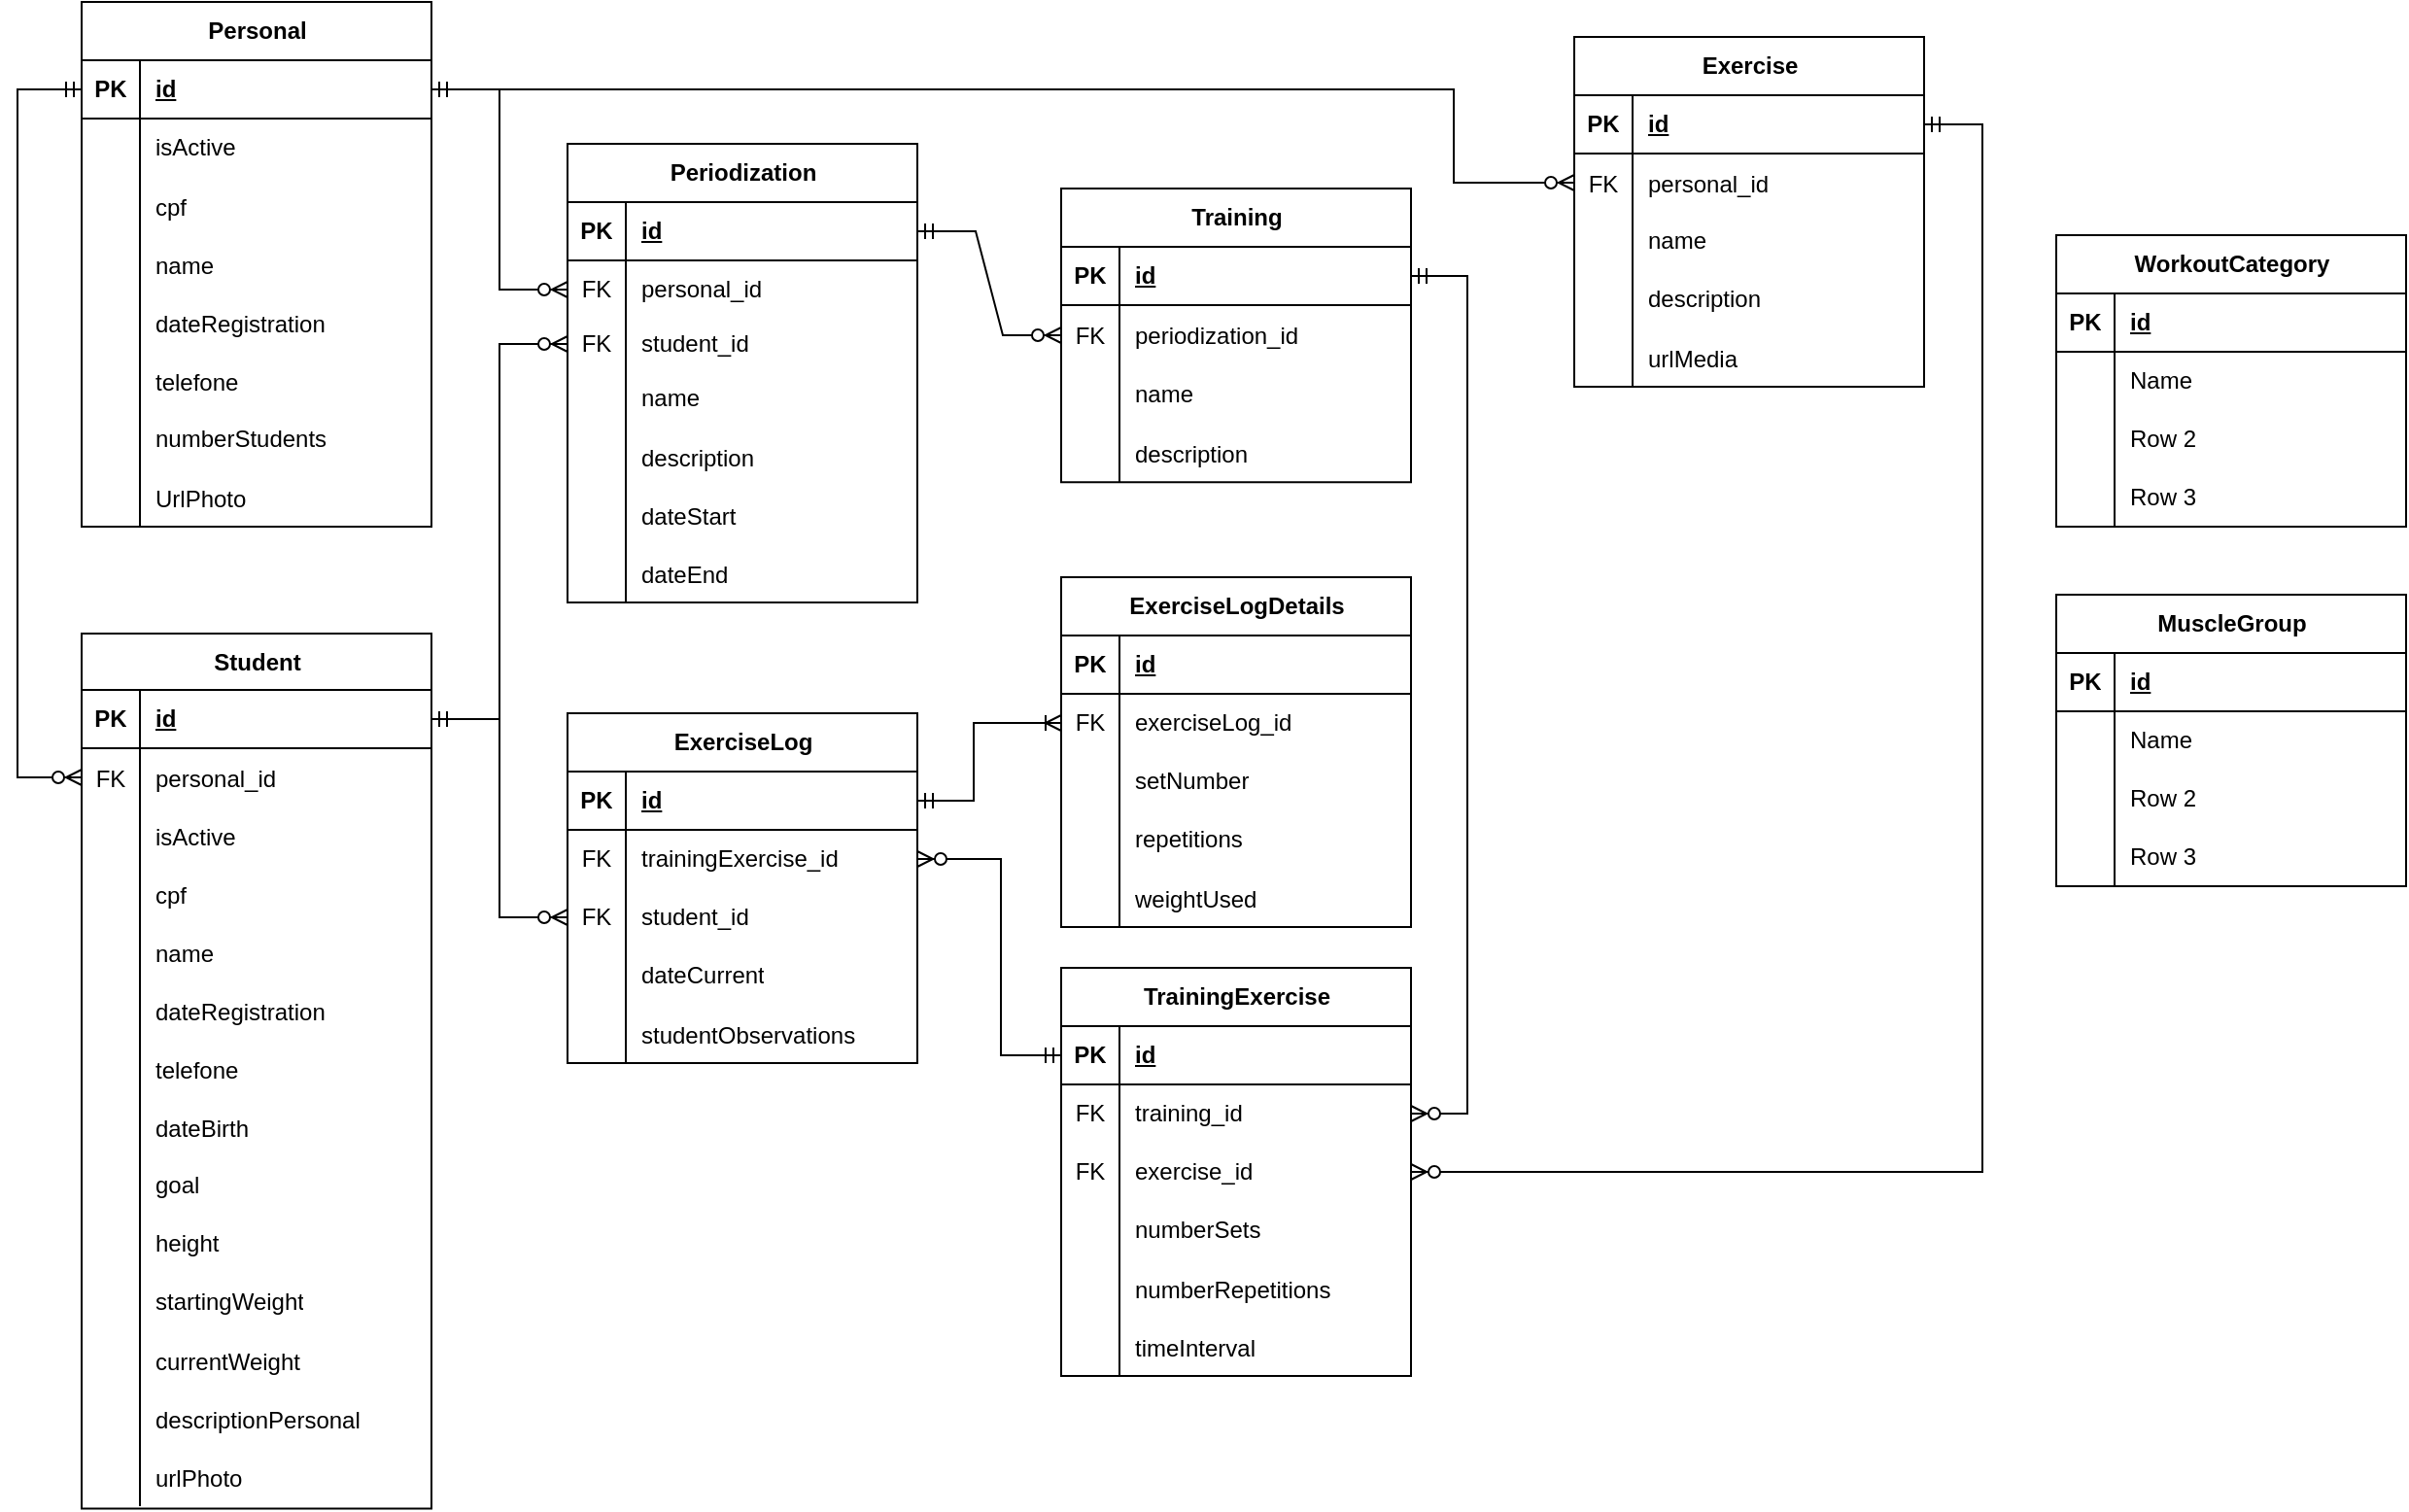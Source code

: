 <mxfile version="21.6.8" type="device" pages="2">
  <diagram name="DER-V1" id="edf60f1a-56cd-e834-aa8a-f176f3a09ee4">
    <mxGraphModel dx="3023" dy="1666" grid="0" gridSize="10" guides="1" tooltips="1" connect="1" arrows="1" fold="1" page="0" pageScale="1" pageWidth="1100" pageHeight="850" background="none" math="0" shadow="0">
      <root>
        <mxCell id="0" />
        <mxCell id="1" parent="0" />
        <mxCell id="-ob6J0YC2FeatiyqUKvA-7" value="" style="edgeStyle=orthogonalEdgeStyle;fontSize=12;html=1;endArrow=ERzeroToMany;startArrow=ERmandOne;rounded=0;fillColor=#FF0800;strokeColor=#000000;" parent="1" source="DKYfYPiB2GybG3hRc1PN-33" target="-ob6J0YC2FeatiyqUKvA-1" edge="1">
          <mxGeometry width="100" height="100" relative="1" as="geometry">
            <mxPoint x="-321" y="-18" as="sourcePoint" />
            <mxPoint x="-259" y="-134" as="targetPoint" />
            <Array as="points">
              <mxPoint x="-375" y="-402" />
              <mxPoint x="-375" y="-354" />
            </Array>
          </mxGeometry>
        </mxCell>
        <mxCell id="DKYfYPiB2GybG3hRc1PN-32" value="Personal" style="shape=table;startSize=30;container=1;collapsible=1;childLayout=tableLayout;fixedRows=1;rowLines=0;fontStyle=1;align=center;resizeLast=1;html=1;" parent="1" vertex="1">
          <mxGeometry x="-1081" y="-447" width="180" height="270" as="geometry" />
        </mxCell>
        <mxCell id="DKYfYPiB2GybG3hRc1PN-33" value="" style="shape=tableRow;horizontal=0;startSize=0;swimlaneHead=0;swimlaneBody=0;fillColor=none;collapsible=0;dropTarget=0;points=[[0,0.5],[1,0.5]];portConstraint=eastwest;top=0;left=0;right=0;bottom=1;" parent="DKYfYPiB2GybG3hRc1PN-32" vertex="1">
          <mxGeometry y="30" width="180" height="30" as="geometry" />
        </mxCell>
        <mxCell id="DKYfYPiB2GybG3hRc1PN-34" value="PK" style="shape=partialRectangle;connectable=0;fillColor=none;top=0;left=0;bottom=0;right=0;fontStyle=1;overflow=hidden;whiteSpace=wrap;html=1;" parent="DKYfYPiB2GybG3hRc1PN-33" vertex="1">
          <mxGeometry width="30" height="30" as="geometry">
            <mxRectangle width="30" height="30" as="alternateBounds" />
          </mxGeometry>
        </mxCell>
        <mxCell id="DKYfYPiB2GybG3hRc1PN-35" value="id" style="shape=partialRectangle;connectable=0;fillColor=none;top=0;left=0;bottom=0;right=0;align=left;spacingLeft=6;fontStyle=5;overflow=hidden;whiteSpace=wrap;html=1;" parent="DKYfYPiB2GybG3hRc1PN-33" vertex="1">
          <mxGeometry x="30" width="150" height="30" as="geometry">
            <mxRectangle width="150" height="30" as="alternateBounds" />
          </mxGeometry>
        </mxCell>
        <mxCell id="DKYfYPiB2GybG3hRc1PN-68" value="" style="shape=tableRow;horizontal=0;startSize=0;swimlaneHead=0;swimlaneBody=0;fillColor=none;collapsible=0;dropTarget=0;points=[[0,0.5],[1,0.5]];portConstraint=eastwest;top=0;left=0;right=0;bottom=0;" parent="DKYfYPiB2GybG3hRc1PN-32" vertex="1">
          <mxGeometry y="60" width="180" height="30" as="geometry" />
        </mxCell>
        <mxCell id="DKYfYPiB2GybG3hRc1PN-69" value="" style="shape=partialRectangle;connectable=0;fillColor=none;top=0;left=0;bottom=0;right=0;editable=1;overflow=hidden;whiteSpace=wrap;html=1;" parent="DKYfYPiB2GybG3hRc1PN-68" vertex="1">
          <mxGeometry width="30" height="30" as="geometry">
            <mxRectangle width="30" height="30" as="alternateBounds" />
          </mxGeometry>
        </mxCell>
        <mxCell id="DKYfYPiB2GybG3hRc1PN-70" value="isActive" style="shape=partialRectangle;connectable=0;fillColor=none;top=0;left=0;bottom=0;right=0;align=left;spacingLeft=6;overflow=hidden;whiteSpace=wrap;html=1;" parent="DKYfYPiB2GybG3hRc1PN-68" vertex="1">
          <mxGeometry x="30" width="150" height="30" as="geometry">
            <mxRectangle width="150" height="30" as="alternateBounds" />
          </mxGeometry>
        </mxCell>
        <mxCell id="DKYfYPiB2GybG3hRc1PN-95" value="" style="shape=tableRow;horizontal=0;startSize=0;swimlaneHead=0;swimlaneBody=0;fillColor=none;collapsible=0;dropTarget=0;points=[[0,0.5],[1,0.5]];portConstraint=eastwest;top=0;left=0;right=0;bottom=0;" parent="DKYfYPiB2GybG3hRc1PN-32" vertex="1">
          <mxGeometry y="90" width="180" height="30" as="geometry" />
        </mxCell>
        <mxCell id="DKYfYPiB2GybG3hRc1PN-96" value="" style="shape=partialRectangle;connectable=0;fillColor=none;top=0;left=0;bottom=0;right=0;editable=1;overflow=hidden;" parent="DKYfYPiB2GybG3hRc1PN-95" vertex="1">
          <mxGeometry width="30" height="30" as="geometry">
            <mxRectangle width="30" height="30" as="alternateBounds" />
          </mxGeometry>
        </mxCell>
        <mxCell id="DKYfYPiB2GybG3hRc1PN-97" value="cpf" style="shape=partialRectangle;connectable=0;fillColor=none;top=0;left=0;bottom=0;right=0;align=left;spacingLeft=6;overflow=hidden;" parent="DKYfYPiB2GybG3hRc1PN-95" vertex="1">
          <mxGeometry x="30" width="150" height="30" as="geometry">
            <mxRectangle width="150" height="30" as="alternateBounds" />
          </mxGeometry>
        </mxCell>
        <mxCell id="DKYfYPiB2GybG3hRc1PN-101" value="" style="shape=tableRow;horizontal=0;startSize=0;swimlaneHead=0;swimlaneBody=0;fillColor=none;collapsible=0;dropTarget=0;points=[[0,0.5],[1,0.5]];portConstraint=eastwest;top=0;left=0;right=0;bottom=0;" parent="DKYfYPiB2GybG3hRc1PN-32" vertex="1">
          <mxGeometry y="120" width="180" height="30" as="geometry" />
        </mxCell>
        <mxCell id="DKYfYPiB2GybG3hRc1PN-102" value="" style="shape=partialRectangle;connectable=0;fillColor=none;top=0;left=0;bottom=0;right=0;editable=1;overflow=hidden;" parent="DKYfYPiB2GybG3hRc1PN-101" vertex="1">
          <mxGeometry width="30" height="30" as="geometry">
            <mxRectangle width="30" height="30" as="alternateBounds" />
          </mxGeometry>
        </mxCell>
        <mxCell id="DKYfYPiB2GybG3hRc1PN-103" value="name" style="shape=partialRectangle;connectable=0;fillColor=none;top=0;left=0;bottom=0;right=0;align=left;spacingLeft=6;overflow=hidden;" parent="DKYfYPiB2GybG3hRc1PN-101" vertex="1">
          <mxGeometry x="30" width="150" height="30" as="geometry">
            <mxRectangle width="150" height="30" as="alternateBounds" />
          </mxGeometry>
        </mxCell>
        <mxCell id="DKYfYPiB2GybG3hRc1PN-107" value="" style="shape=tableRow;horizontal=0;startSize=0;swimlaneHead=0;swimlaneBody=0;fillColor=none;collapsible=0;dropTarget=0;points=[[0,0.5],[1,0.5]];portConstraint=eastwest;top=0;left=0;right=0;bottom=0;" parent="DKYfYPiB2GybG3hRc1PN-32" vertex="1">
          <mxGeometry y="150" width="180" height="30" as="geometry" />
        </mxCell>
        <mxCell id="DKYfYPiB2GybG3hRc1PN-108" value="" style="shape=partialRectangle;connectable=0;fillColor=none;top=0;left=0;bottom=0;right=0;editable=1;overflow=hidden;" parent="DKYfYPiB2GybG3hRc1PN-107" vertex="1">
          <mxGeometry width="30" height="30" as="geometry">
            <mxRectangle width="30" height="30" as="alternateBounds" />
          </mxGeometry>
        </mxCell>
        <mxCell id="DKYfYPiB2GybG3hRc1PN-109" value="dateRegistration" style="shape=partialRectangle;connectable=0;fillColor=none;top=0;left=0;bottom=0;right=0;align=left;spacingLeft=6;overflow=hidden;" parent="DKYfYPiB2GybG3hRc1PN-107" vertex="1">
          <mxGeometry x="30" width="150" height="30" as="geometry">
            <mxRectangle width="150" height="30" as="alternateBounds" />
          </mxGeometry>
        </mxCell>
        <mxCell id="h-yGEKDBXi9CL_NZgo9q-1" value="" style="shape=tableRow;horizontal=0;startSize=0;swimlaneHead=0;swimlaneBody=0;fillColor=none;collapsible=0;dropTarget=0;points=[[0,0.5],[1,0.5]];portConstraint=eastwest;top=0;left=0;right=0;bottom=0;" parent="DKYfYPiB2GybG3hRc1PN-32" vertex="1">
          <mxGeometry y="180" width="180" height="30" as="geometry" />
        </mxCell>
        <mxCell id="h-yGEKDBXi9CL_NZgo9q-2" value="" style="shape=partialRectangle;connectable=0;fillColor=none;top=0;left=0;bottom=0;right=0;editable=1;overflow=hidden;" parent="h-yGEKDBXi9CL_NZgo9q-1" vertex="1">
          <mxGeometry width="30" height="30" as="geometry">
            <mxRectangle width="30" height="30" as="alternateBounds" />
          </mxGeometry>
        </mxCell>
        <mxCell id="h-yGEKDBXi9CL_NZgo9q-3" value="telefone" style="shape=partialRectangle;connectable=0;fillColor=none;top=0;left=0;bottom=0;right=0;align=left;spacingLeft=6;overflow=hidden;" parent="h-yGEKDBXi9CL_NZgo9q-1" vertex="1">
          <mxGeometry x="30" width="150" height="30" as="geometry">
            <mxRectangle width="150" height="30" as="alternateBounds" />
          </mxGeometry>
        </mxCell>
        <mxCell id="DKYfYPiB2GybG3hRc1PN-39" value="" style="shape=tableRow;horizontal=0;startSize=0;swimlaneHead=0;swimlaneBody=0;fillColor=none;collapsible=0;dropTarget=0;points=[[0,0.5],[1,0.5]];portConstraint=eastwest;top=0;left=0;right=0;bottom=0;" parent="DKYfYPiB2GybG3hRc1PN-32" vertex="1">
          <mxGeometry y="210" width="180" height="30" as="geometry" />
        </mxCell>
        <mxCell id="DKYfYPiB2GybG3hRc1PN-40" value="" style="shape=partialRectangle;connectable=0;fillColor=none;top=0;left=0;bottom=0;right=0;editable=1;overflow=hidden;whiteSpace=wrap;html=1;" parent="DKYfYPiB2GybG3hRc1PN-39" vertex="1">
          <mxGeometry width="30" height="30" as="geometry">
            <mxRectangle width="30" height="30" as="alternateBounds" />
          </mxGeometry>
        </mxCell>
        <mxCell id="DKYfYPiB2GybG3hRc1PN-41" value="numberStudents" style="shape=partialRectangle;connectable=0;fillColor=none;top=0;left=0;bottom=0;right=0;align=left;spacingLeft=6;overflow=hidden;whiteSpace=wrap;html=1;" parent="DKYfYPiB2GybG3hRc1PN-39" vertex="1">
          <mxGeometry x="30" width="150" height="30" as="geometry">
            <mxRectangle width="150" height="30" as="alternateBounds" />
          </mxGeometry>
        </mxCell>
        <mxCell id="KgsCkPaUdA4macu21VEL-1" value="" style="shape=tableRow;horizontal=0;startSize=0;swimlaneHead=0;swimlaneBody=0;fillColor=none;collapsible=0;dropTarget=0;points=[[0,0.5],[1,0.5]];portConstraint=eastwest;top=0;left=0;right=0;bottom=0;" parent="DKYfYPiB2GybG3hRc1PN-32" vertex="1">
          <mxGeometry y="240" width="180" height="30" as="geometry" />
        </mxCell>
        <mxCell id="KgsCkPaUdA4macu21VEL-2" value="" style="shape=partialRectangle;connectable=0;fillColor=none;top=0;left=0;bottom=0;right=0;editable=1;overflow=hidden;" parent="KgsCkPaUdA4macu21VEL-1" vertex="1">
          <mxGeometry width="30" height="30" as="geometry">
            <mxRectangle width="30" height="30" as="alternateBounds" />
          </mxGeometry>
        </mxCell>
        <mxCell id="KgsCkPaUdA4macu21VEL-3" value="UrlPhoto" style="shape=partialRectangle;connectable=0;fillColor=none;top=0;left=0;bottom=0;right=0;align=left;spacingLeft=6;overflow=hidden;" parent="KgsCkPaUdA4macu21VEL-1" vertex="1">
          <mxGeometry x="30" width="150" height="30" as="geometry">
            <mxRectangle width="150" height="30" as="alternateBounds" />
          </mxGeometry>
        </mxCell>
        <mxCell id="DKYfYPiB2GybG3hRc1PN-45" value="Student" style="shape=table;startSize=29;container=1;collapsible=1;childLayout=tableLayout;fixedRows=1;rowLines=0;fontStyle=1;align=center;resizeLast=1;html=1;" parent="1" vertex="1">
          <mxGeometry x="-1081" y="-122" width="180" height="450.3" as="geometry" />
        </mxCell>
        <mxCell id="DKYfYPiB2GybG3hRc1PN-46" value="" style="shape=tableRow;horizontal=0;startSize=0;swimlaneHead=0;swimlaneBody=0;fillColor=none;collapsible=0;dropTarget=0;points=[[0,0.5],[1,0.5]];portConstraint=eastwest;top=0;left=0;right=0;bottom=1;" parent="DKYfYPiB2GybG3hRc1PN-45" vertex="1">
          <mxGeometry y="29" width="180" height="30" as="geometry" />
        </mxCell>
        <mxCell id="DKYfYPiB2GybG3hRc1PN-47" value="PK" style="shape=partialRectangle;connectable=0;fillColor=none;top=0;left=0;bottom=0;right=0;fontStyle=1;overflow=hidden;whiteSpace=wrap;html=1;" parent="DKYfYPiB2GybG3hRc1PN-46" vertex="1">
          <mxGeometry width="30" height="30" as="geometry">
            <mxRectangle width="30" height="30" as="alternateBounds" />
          </mxGeometry>
        </mxCell>
        <mxCell id="DKYfYPiB2GybG3hRc1PN-48" value="id" style="shape=partialRectangle;connectable=0;fillColor=none;top=0;left=0;bottom=0;right=0;align=left;spacingLeft=6;fontStyle=5;overflow=hidden;whiteSpace=wrap;html=1;" parent="DKYfYPiB2GybG3hRc1PN-46" vertex="1">
          <mxGeometry x="30" width="150" height="30" as="geometry">
            <mxRectangle width="150" height="30" as="alternateBounds" />
          </mxGeometry>
        </mxCell>
        <mxCell id="DKYfYPiB2GybG3hRc1PN-61" value="" style="shape=tableRow;horizontal=0;startSize=0;swimlaneHead=0;swimlaneBody=0;fillColor=none;collapsible=0;dropTarget=0;points=[[0,0.5],[1,0.5]];portConstraint=eastwest;top=0;left=0;right=0;bottom=0;" parent="DKYfYPiB2GybG3hRc1PN-45" vertex="1">
          <mxGeometry y="59" width="180" height="30" as="geometry" />
        </mxCell>
        <mxCell id="DKYfYPiB2GybG3hRc1PN-62" value="FK" style="shape=partialRectangle;connectable=0;fillColor=none;top=0;left=0;bottom=0;right=0;editable=1;overflow=hidden;" parent="DKYfYPiB2GybG3hRc1PN-61" vertex="1">
          <mxGeometry width="30" height="30" as="geometry">
            <mxRectangle width="30" height="30" as="alternateBounds" />
          </mxGeometry>
        </mxCell>
        <mxCell id="DKYfYPiB2GybG3hRc1PN-63" value="personal_id " style="shape=partialRectangle;connectable=0;fillColor=none;top=0;left=0;bottom=0;right=0;align=left;spacingLeft=6;overflow=hidden;" parent="DKYfYPiB2GybG3hRc1PN-61" vertex="1">
          <mxGeometry x="30" width="150" height="30" as="geometry">
            <mxRectangle width="150" height="30" as="alternateBounds" />
          </mxGeometry>
        </mxCell>
        <mxCell id="DKYfYPiB2GybG3hRc1PN-117" value="" style="shape=tableRow;horizontal=0;startSize=0;swimlaneHead=0;swimlaneBody=0;fillColor=none;collapsible=0;dropTarget=0;points=[[0,0.5],[1,0.5]];portConstraint=eastwest;top=0;left=0;right=0;bottom=0;" parent="DKYfYPiB2GybG3hRc1PN-45" vertex="1">
          <mxGeometry y="89" width="180" height="30" as="geometry" />
        </mxCell>
        <mxCell id="DKYfYPiB2GybG3hRc1PN-118" value="" style="shape=partialRectangle;connectable=0;fillColor=none;top=0;left=0;bottom=0;right=0;editable=1;overflow=hidden;" parent="DKYfYPiB2GybG3hRc1PN-117" vertex="1">
          <mxGeometry width="30" height="30" as="geometry">
            <mxRectangle width="30" height="30" as="alternateBounds" />
          </mxGeometry>
        </mxCell>
        <mxCell id="DKYfYPiB2GybG3hRc1PN-119" value="isActive" style="shape=partialRectangle;connectable=0;fillColor=none;top=0;left=0;bottom=0;right=0;align=left;spacingLeft=6;overflow=hidden;" parent="DKYfYPiB2GybG3hRc1PN-117" vertex="1">
          <mxGeometry x="30" width="150" height="30" as="geometry">
            <mxRectangle width="150" height="30" as="alternateBounds" />
          </mxGeometry>
        </mxCell>
        <mxCell id="DKYfYPiB2GybG3hRc1PN-113" value="" style="shape=tableRow;horizontal=0;startSize=0;swimlaneHead=0;swimlaneBody=0;fillColor=none;collapsible=0;dropTarget=0;points=[[0,0.5],[1,0.5]];portConstraint=eastwest;top=0;left=0;right=0;bottom=0;" parent="DKYfYPiB2GybG3hRc1PN-45" vertex="1">
          <mxGeometry y="119" width="180" height="30" as="geometry" />
        </mxCell>
        <mxCell id="DKYfYPiB2GybG3hRc1PN-114" value="" style="shape=partialRectangle;connectable=0;fillColor=none;top=0;left=0;bottom=0;right=0;editable=1;overflow=hidden;" parent="DKYfYPiB2GybG3hRc1PN-113" vertex="1">
          <mxGeometry width="30" height="30" as="geometry">
            <mxRectangle width="30" height="30" as="alternateBounds" />
          </mxGeometry>
        </mxCell>
        <mxCell id="DKYfYPiB2GybG3hRc1PN-115" value="cpf" style="shape=partialRectangle;connectable=0;fillColor=none;top=0;left=0;bottom=0;right=0;align=left;spacingLeft=6;overflow=hidden;" parent="DKYfYPiB2GybG3hRc1PN-113" vertex="1">
          <mxGeometry x="30" width="150" height="30" as="geometry">
            <mxRectangle width="150" height="30" as="alternateBounds" />
          </mxGeometry>
        </mxCell>
        <mxCell id="DKYfYPiB2GybG3hRc1PN-110" value="" style="shape=tableRow;horizontal=0;startSize=0;swimlaneHead=0;swimlaneBody=0;fillColor=none;collapsible=0;dropTarget=0;points=[[0,0.5],[1,0.5]];portConstraint=eastwest;top=0;left=0;right=0;bottom=0;" parent="DKYfYPiB2GybG3hRc1PN-45" vertex="1">
          <mxGeometry y="149" width="180" height="30" as="geometry" />
        </mxCell>
        <mxCell id="DKYfYPiB2GybG3hRc1PN-111" value="" style="shape=partialRectangle;connectable=0;fillColor=none;top=0;left=0;bottom=0;right=0;editable=1;overflow=hidden;" parent="DKYfYPiB2GybG3hRc1PN-110" vertex="1">
          <mxGeometry width="30" height="30" as="geometry">
            <mxRectangle width="30" height="30" as="alternateBounds" />
          </mxGeometry>
        </mxCell>
        <mxCell id="DKYfYPiB2GybG3hRc1PN-112" value="name" style="shape=partialRectangle;connectable=0;fillColor=none;top=0;left=0;bottom=0;right=0;align=left;spacingLeft=6;overflow=hidden;" parent="DKYfYPiB2GybG3hRc1PN-110" vertex="1">
          <mxGeometry x="30" width="150" height="30" as="geometry">
            <mxRectangle width="150" height="30" as="alternateBounds" />
          </mxGeometry>
        </mxCell>
        <mxCell id="DKYfYPiB2GybG3hRc1PN-120" value="" style="shape=tableRow;horizontal=0;startSize=0;swimlaneHead=0;swimlaneBody=0;fillColor=none;collapsible=0;dropTarget=0;points=[[0,0.5],[1,0.5]];portConstraint=eastwest;top=0;left=0;right=0;bottom=0;" parent="DKYfYPiB2GybG3hRc1PN-45" vertex="1">
          <mxGeometry y="179" width="180" height="30" as="geometry" />
        </mxCell>
        <mxCell id="DKYfYPiB2GybG3hRc1PN-121" value="" style="shape=partialRectangle;connectable=0;fillColor=none;top=0;left=0;bottom=0;right=0;editable=1;overflow=hidden;" parent="DKYfYPiB2GybG3hRc1PN-120" vertex="1">
          <mxGeometry width="30" height="30" as="geometry">
            <mxRectangle width="30" height="30" as="alternateBounds" />
          </mxGeometry>
        </mxCell>
        <mxCell id="DKYfYPiB2GybG3hRc1PN-122" value="dateRegistration" style="shape=partialRectangle;connectable=0;fillColor=none;top=0;left=0;bottom=0;right=0;align=left;spacingLeft=6;overflow=hidden;" parent="DKYfYPiB2GybG3hRc1PN-120" vertex="1">
          <mxGeometry x="30" width="150" height="30" as="geometry">
            <mxRectangle width="150" height="30" as="alternateBounds" />
          </mxGeometry>
        </mxCell>
        <mxCell id="h-yGEKDBXi9CL_NZgo9q-7" value="" style="shape=tableRow;horizontal=0;startSize=0;swimlaneHead=0;swimlaneBody=0;fillColor=none;collapsible=0;dropTarget=0;points=[[0,0.5],[1,0.5]];portConstraint=eastwest;top=0;left=0;right=0;bottom=0;" parent="DKYfYPiB2GybG3hRc1PN-45" vertex="1">
          <mxGeometry y="209" width="180" height="30" as="geometry" />
        </mxCell>
        <mxCell id="h-yGEKDBXi9CL_NZgo9q-8" value="" style="shape=partialRectangle;connectable=0;fillColor=none;top=0;left=0;bottom=0;right=0;editable=1;overflow=hidden;" parent="h-yGEKDBXi9CL_NZgo9q-7" vertex="1">
          <mxGeometry width="30" height="30" as="geometry">
            <mxRectangle width="30" height="30" as="alternateBounds" />
          </mxGeometry>
        </mxCell>
        <mxCell id="h-yGEKDBXi9CL_NZgo9q-9" value="telefone" style="shape=partialRectangle;connectable=0;fillColor=none;top=0;left=0;bottom=0;right=0;align=left;spacingLeft=6;overflow=hidden;" parent="h-yGEKDBXi9CL_NZgo9q-7" vertex="1">
          <mxGeometry x="30" width="150" height="30" as="geometry">
            <mxRectangle width="150" height="30" as="alternateBounds" />
          </mxGeometry>
        </mxCell>
        <mxCell id="DKYfYPiB2GybG3hRc1PN-126" value="" style="shape=tableRow;horizontal=0;startSize=0;swimlaneHead=0;swimlaneBody=0;fillColor=none;collapsible=0;dropTarget=0;points=[[0,0.5],[1,0.5]];portConstraint=eastwest;top=0;left=0;right=0;bottom=0;" parent="DKYfYPiB2GybG3hRc1PN-45" vertex="1">
          <mxGeometry y="239" width="180" height="30" as="geometry" />
        </mxCell>
        <mxCell id="DKYfYPiB2GybG3hRc1PN-127" value="" style="shape=partialRectangle;connectable=0;fillColor=none;top=0;left=0;bottom=0;right=0;editable=1;overflow=hidden;" parent="DKYfYPiB2GybG3hRc1PN-126" vertex="1">
          <mxGeometry width="30" height="30" as="geometry">
            <mxRectangle width="30" height="30" as="alternateBounds" />
          </mxGeometry>
        </mxCell>
        <mxCell id="DKYfYPiB2GybG3hRc1PN-128" value="dateBirth" style="shape=partialRectangle;connectable=0;fillColor=none;top=0;left=0;bottom=0;right=0;align=left;spacingLeft=6;overflow=hidden;" parent="DKYfYPiB2GybG3hRc1PN-126" vertex="1">
          <mxGeometry x="30" width="150" height="30" as="geometry">
            <mxRectangle width="150" height="30" as="alternateBounds" />
          </mxGeometry>
        </mxCell>
        <mxCell id="DKYfYPiB2GybG3hRc1PN-49" value="" style="shape=tableRow;horizontal=0;startSize=0;swimlaneHead=0;swimlaneBody=0;fillColor=none;collapsible=0;dropTarget=0;points=[[0,0.5],[1,0.5]];portConstraint=eastwest;top=0;left=0;right=0;bottom=0;" parent="DKYfYPiB2GybG3hRc1PN-45" vertex="1">
          <mxGeometry y="269" width="180" height="30" as="geometry" />
        </mxCell>
        <mxCell id="DKYfYPiB2GybG3hRc1PN-50" value="" style="shape=partialRectangle;connectable=0;fillColor=none;top=0;left=0;bottom=0;right=0;editable=1;overflow=hidden;whiteSpace=wrap;html=1;" parent="DKYfYPiB2GybG3hRc1PN-49" vertex="1">
          <mxGeometry width="30" height="30" as="geometry">
            <mxRectangle width="30" height="30" as="alternateBounds" />
          </mxGeometry>
        </mxCell>
        <mxCell id="DKYfYPiB2GybG3hRc1PN-51" value="goal" style="shape=partialRectangle;connectable=0;fillColor=none;top=0;left=0;bottom=0;right=0;align=left;spacingLeft=6;overflow=hidden;whiteSpace=wrap;html=1;" parent="DKYfYPiB2GybG3hRc1PN-49" vertex="1">
          <mxGeometry x="30" width="150" height="30" as="geometry">
            <mxRectangle width="150" height="30" as="alternateBounds" />
          </mxGeometry>
        </mxCell>
        <mxCell id="DKYfYPiB2GybG3hRc1PN-52" value="" style="shape=tableRow;horizontal=0;startSize=0;swimlaneHead=0;swimlaneBody=0;fillColor=none;collapsible=0;dropTarget=0;points=[[0,0.5],[1,0.5]];portConstraint=eastwest;top=0;left=0;right=0;bottom=0;" parent="DKYfYPiB2GybG3hRc1PN-45" vertex="1">
          <mxGeometry y="299" width="180" height="30" as="geometry" />
        </mxCell>
        <mxCell id="DKYfYPiB2GybG3hRc1PN-53" value="" style="shape=partialRectangle;connectable=0;fillColor=none;top=0;left=0;bottom=0;right=0;editable=1;overflow=hidden;whiteSpace=wrap;html=1;" parent="DKYfYPiB2GybG3hRc1PN-52" vertex="1">
          <mxGeometry width="30" height="30" as="geometry">
            <mxRectangle width="30" height="30" as="alternateBounds" />
          </mxGeometry>
        </mxCell>
        <mxCell id="DKYfYPiB2GybG3hRc1PN-54" value="height" style="shape=partialRectangle;connectable=0;fillColor=none;top=0;left=0;bottom=0;right=0;align=left;spacingLeft=6;overflow=hidden;whiteSpace=wrap;html=1;" parent="DKYfYPiB2GybG3hRc1PN-52" vertex="1">
          <mxGeometry x="30" width="150" height="30" as="geometry">
            <mxRectangle width="150" height="30" as="alternateBounds" />
          </mxGeometry>
        </mxCell>
        <mxCell id="DKYfYPiB2GybG3hRc1PN-55" value="" style="shape=tableRow;horizontal=0;startSize=0;swimlaneHead=0;swimlaneBody=0;fillColor=none;collapsible=0;dropTarget=0;points=[[0,0.5],[1,0.5]];portConstraint=eastwest;top=0;left=0;right=0;bottom=0;" parent="DKYfYPiB2GybG3hRc1PN-45" vertex="1">
          <mxGeometry y="329" width="180" height="30" as="geometry" />
        </mxCell>
        <mxCell id="DKYfYPiB2GybG3hRc1PN-56" value="" style="shape=partialRectangle;connectable=0;fillColor=none;top=0;left=0;bottom=0;right=0;editable=1;overflow=hidden;whiteSpace=wrap;html=1;" parent="DKYfYPiB2GybG3hRc1PN-55" vertex="1">
          <mxGeometry width="30" height="30" as="geometry">
            <mxRectangle width="30" height="30" as="alternateBounds" />
          </mxGeometry>
        </mxCell>
        <mxCell id="DKYfYPiB2GybG3hRc1PN-57" value="startingWeight" style="shape=partialRectangle;connectable=0;fillColor=none;top=0;left=0;bottom=0;right=0;align=left;spacingLeft=6;overflow=hidden;whiteSpace=wrap;html=1;" parent="DKYfYPiB2GybG3hRc1PN-55" vertex="1">
          <mxGeometry x="30" width="150" height="30" as="geometry">
            <mxRectangle width="150" height="30" as="alternateBounds" />
          </mxGeometry>
        </mxCell>
        <mxCell id="DKYfYPiB2GybG3hRc1PN-58" value="" style="shape=tableRow;horizontal=0;startSize=0;swimlaneHead=0;swimlaneBody=0;fillColor=none;collapsible=0;dropTarget=0;points=[[0,0.5],[1,0.5]];portConstraint=eastwest;top=0;left=0;right=0;bottom=0;" parent="DKYfYPiB2GybG3hRc1PN-45" vertex="1">
          <mxGeometry y="359" width="180" height="30" as="geometry" />
        </mxCell>
        <mxCell id="DKYfYPiB2GybG3hRc1PN-59" value="" style="shape=partialRectangle;connectable=0;fillColor=none;top=0;left=0;bottom=0;right=0;editable=1;overflow=hidden;" parent="DKYfYPiB2GybG3hRc1PN-58" vertex="1">
          <mxGeometry width="30" height="30" as="geometry">
            <mxRectangle width="30" height="30" as="alternateBounds" />
          </mxGeometry>
        </mxCell>
        <mxCell id="DKYfYPiB2GybG3hRc1PN-60" value="currentWeight" style="shape=partialRectangle;connectable=0;fillColor=none;top=0;left=0;bottom=0;right=0;align=left;spacingLeft=6;overflow=hidden;" parent="DKYfYPiB2GybG3hRc1PN-58" vertex="1">
          <mxGeometry x="30" width="150" height="30" as="geometry">
            <mxRectangle width="150" height="30" as="alternateBounds" />
          </mxGeometry>
        </mxCell>
        <mxCell id="F10xC8dy3c71-ymYPryK-130" value="" style="shape=tableRow;horizontal=0;startSize=0;swimlaneHead=0;swimlaneBody=0;fillColor=none;collapsible=0;dropTarget=0;points=[[0,0.5],[1,0.5]];portConstraint=eastwest;top=0;left=0;right=0;bottom=0;" parent="DKYfYPiB2GybG3hRc1PN-45" vertex="1">
          <mxGeometry y="389" width="180" height="30" as="geometry" />
        </mxCell>
        <mxCell id="F10xC8dy3c71-ymYPryK-131" value="" style="shape=partialRectangle;connectable=0;fillColor=none;top=0;left=0;bottom=0;right=0;editable=1;overflow=hidden;" parent="F10xC8dy3c71-ymYPryK-130" vertex="1">
          <mxGeometry width="30" height="30" as="geometry">
            <mxRectangle width="30" height="30" as="alternateBounds" />
          </mxGeometry>
        </mxCell>
        <mxCell id="F10xC8dy3c71-ymYPryK-132" value="descriptionPersonal" style="shape=partialRectangle;connectable=0;fillColor=none;top=0;left=0;bottom=0;right=0;align=left;spacingLeft=6;overflow=hidden;" parent="F10xC8dy3c71-ymYPryK-130" vertex="1">
          <mxGeometry x="30" width="150" height="30" as="geometry">
            <mxRectangle width="150" height="30" as="alternateBounds" />
          </mxGeometry>
        </mxCell>
        <mxCell id="KgsCkPaUdA4macu21VEL-4" value="" style="shape=tableRow;horizontal=0;startSize=0;swimlaneHead=0;swimlaneBody=0;fillColor=none;collapsible=0;dropTarget=0;points=[[0,0.5],[1,0.5]];portConstraint=eastwest;top=0;left=0;right=0;bottom=0;" parent="DKYfYPiB2GybG3hRc1PN-45" vertex="1">
          <mxGeometry y="419" width="180" height="30" as="geometry" />
        </mxCell>
        <mxCell id="KgsCkPaUdA4macu21VEL-5" value="" style="shape=partialRectangle;connectable=0;fillColor=none;top=0;left=0;bottom=0;right=0;editable=1;overflow=hidden;" parent="KgsCkPaUdA4macu21VEL-4" vertex="1">
          <mxGeometry width="30" height="30" as="geometry">
            <mxRectangle width="30" height="30" as="alternateBounds" />
          </mxGeometry>
        </mxCell>
        <mxCell id="KgsCkPaUdA4macu21VEL-6" value="urlPhoto" style="shape=partialRectangle;connectable=0;fillColor=none;top=0;left=0;bottom=0;right=0;align=left;spacingLeft=6;overflow=hidden;" parent="KgsCkPaUdA4macu21VEL-4" vertex="1">
          <mxGeometry x="30" width="150" height="30" as="geometry">
            <mxRectangle width="150" height="30" as="alternateBounds" />
          </mxGeometry>
        </mxCell>
        <mxCell id="_w8Lxaafd8flt9iq8zPb-31" value="Periodization" style="shape=table;startSize=30;container=1;collapsible=1;childLayout=tableLayout;fixedRows=1;rowLines=0;fontStyle=1;align=center;resizeLast=1;html=1;" parent="1" vertex="1">
          <mxGeometry x="-831" y="-374" width="180" height="236" as="geometry" />
        </mxCell>
        <mxCell id="_w8Lxaafd8flt9iq8zPb-32" value="" style="shape=tableRow;horizontal=0;startSize=0;swimlaneHead=0;swimlaneBody=0;fillColor=none;collapsible=0;dropTarget=0;points=[[0,0.5],[1,0.5]];portConstraint=eastwest;top=0;left=0;right=0;bottom=1;" parent="_w8Lxaafd8flt9iq8zPb-31" vertex="1">
          <mxGeometry y="30" width="180" height="30" as="geometry" />
        </mxCell>
        <mxCell id="_w8Lxaafd8flt9iq8zPb-33" value="PK" style="shape=partialRectangle;connectable=0;fillColor=none;top=0;left=0;bottom=0;right=0;fontStyle=1;overflow=hidden;whiteSpace=wrap;html=1;" parent="_w8Lxaafd8flt9iq8zPb-32" vertex="1">
          <mxGeometry width="30" height="30" as="geometry">
            <mxRectangle width="30" height="30" as="alternateBounds" />
          </mxGeometry>
        </mxCell>
        <mxCell id="_w8Lxaafd8flt9iq8zPb-34" value="id" style="shape=partialRectangle;connectable=0;fillColor=none;top=0;left=0;bottom=0;right=0;align=left;spacingLeft=6;fontStyle=5;overflow=hidden;whiteSpace=wrap;html=1;" parent="_w8Lxaafd8flt9iq8zPb-32" vertex="1">
          <mxGeometry x="30" width="150" height="30" as="geometry">
            <mxRectangle width="150" height="30" as="alternateBounds" />
          </mxGeometry>
        </mxCell>
        <mxCell id="_w8Lxaafd8flt9iq8zPb-35" value="" style="shape=tableRow;horizontal=0;startSize=0;swimlaneHead=0;swimlaneBody=0;fillColor=none;collapsible=0;dropTarget=0;points=[[0,0.5],[1,0.5]];portConstraint=eastwest;top=0;left=0;right=0;bottom=0;" parent="_w8Lxaafd8flt9iq8zPb-31" vertex="1">
          <mxGeometry y="60" width="180" height="30" as="geometry" />
        </mxCell>
        <mxCell id="_w8Lxaafd8flt9iq8zPb-36" value="FK" style="shape=partialRectangle;connectable=0;fillColor=none;top=0;left=0;bottom=0;right=0;editable=1;overflow=hidden;whiteSpace=wrap;html=1;" parent="_w8Lxaafd8flt9iq8zPb-35" vertex="1">
          <mxGeometry width="30" height="30" as="geometry">
            <mxRectangle width="30" height="30" as="alternateBounds" />
          </mxGeometry>
        </mxCell>
        <mxCell id="_w8Lxaafd8flt9iq8zPb-37" value="personal_id" style="shape=partialRectangle;connectable=0;fillColor=none;top=0;left=0;bottom=0;right=0;align=left;spacingLeft=6;overflow=hidden;whiteSpace=wrap;html=1;" parent="_w8Lxaafd8flt9iq8zPb-35" vertex="1">
          <mxGeometry x="30" width="150" height="30" as="geometry">
            <mxRectangle width="150" height="30" as="alternateBounds" />
          </mxGeometry>
        </mxCell>
        <mxCell id="_w8Lxaafd8flt9iq8zPb-38" value="" style="shape=tableRow;horizontal=0;startSize=0;swimlaneHead=0;swimlaneBody=0;fillColor=none;collapsible=0;dropTarget=0;points=[[0,0.5],[1,0.5]];portConstraint=eastwest;top=0;left=0;right=0;bottom=0;" parent="_w8Lxaafd8flt9iq8zPb-31" vertex="1">
          <mxGeometry y="90" width="180" height="26" as="geometry" />
        </mxCell>
        <mxCell id="_w8Lxaafd8flt9iq8zPb-39" value="FK" style="shape=partialRectangle;connectable=0;fillColor=none;top=0;left=0;bottom=0;right=0;editable=1;overflow=hidden;whiteSpace=wrap;html=1;" parent="_w8Lxaafd8flt9iq8zPb-38" vertex="1">
          <mxGeometry width="30" height="26" as="geometry">
            <mxRectangle width="30" height="26" as="alternateBounds" />
          </mxGeometry>
        </mxCell>
        <mxCell id="_w8Lxaafd8flt9iq8zPb-40" value="student_id" style="shape=partialRectangle;connectable=0;fillColor=none;top=0;left=0;bottom=0;right=0;align=left;spacingLeft=6;overflow=hidden;whiteSpace=wrap;html=1;" parent="_w8Lxaafd8flt9iq8zPb-38" vertex="1">
          <mxGeometry x="30" width="150" height="26" as="geometry">
            <mxRectangle width="150" height="26" as="alternateBounds" />
          </mxGeometry>
        </mxCell>
        <mxCell id="_w8Lxaafd8flt9iq8zPb-41" value="" style="shape=tableRow;horizontal=0;startSize=0;swimlaneHead=0;swimlaneBody=0;fillColor=none;collapsible=0;dropTarget=0;points=[[0,0.5],[1,0.5]];portConstraint=eastwest;top=0;left=0;right=0;bottom=0;" parent="_w8Lxaafd8flt9iq8zPb-31" vertex="1">
          <mxGeometry y="116" width="180" height="30" as="geometry" />
        </mxCell>
        <mxCell id="_w8Lxaafd8flt9iq8zPb-42" value="" style="shape=partialRectangle;connectable=0;fillColor=none;top=0;left=0;bottom=0;right=0;editable=1;overflow=hidden;whiteSpace=wrap;html=1;" parent="_w8Lxaafd8flt9iq8zPb-41" vertex="1">
          <mxGeometry width="30" height="30" as="geometry">
            <mxRectangle width="30" height="30" as="alternateBounds" />
          </mxGeometry>
        </mxCell>
        <mxCell id="_w8Lxaafd8flt9iq8zPb-43" value="name" style="shape=partialRectangle;connectable=0;fillColor=none;top=0;left=0;bottom=0;right=0;align=left;spacingLeft=6;overflow=hidden;whiteSpace=wrap;html=1;" parent="_w8Lxaafd8flt9iq8zPb-41" vertex="1">
          <mxGeometry x="30" width="150" height="30" as="geometry">
            <mxRectangle width="150" height="30" as="alternateBounds" />
          </mxGeometry>
        </mxCell>
        <mxCell id="_w8Lxaafd8flt9iq8zPb-44" value="" style="shape=tableRow;horizontal=0;startSize=0;swimlaneHead=0;swimlaneBody=0;fillColor=none;collapsible=0;dropTarget=0;points=[[0,0.5],[1,0.5]];portConstraint=eastwest;top=0;left=0;right=0;bottom=0;" parent="_w8Lxaafd8flt9iq8zPb-31" vertex="1">
          <mxGeometry y="146" width="180" height="30" as="geometry" />
        </mxCell>
        <mxCell id="_w8Lxaafd8flt9iq8zPb-45" value="" style="shape=partialRectangle;connectable=0;fillColor=none;top=0;left=0;bottom=0;right=0;editable=1;overflow=hidden;" parent="_w8Lxaafd8flt9iq8zPb-44" vertex="1">
          <mxGeometry width="30" height="30" as="geometry">
            <mxRectangle width="30" height="30" as="alternateBounds" />
          </mxGeometry>
        </mxCell>
        <mxCell id="_w8Lxaafd8flt9iq8zPb-46" value="description" style="shape=partialRectangle;connectable=0;fillColor=none;top=0;left=0;bottom=0;right=0;align=left;spacingLeft=6;overflow=hidden;" parent="_w8Lxaafd8flt9iq8zPb-44" vertex="1">
          <mxGeometry x="30" width="150" height="30" as="geometry">
            <mxRectangle width="150" height="30" as="alternateBounds" />
          </mxGeometry>
        </mxCell>
        <mxCell id="_w8Lxaafd8flt9iq8zPb-50" value="" style="shape=tableRow;horizontal=0;startSize=0;swimlaneHead=0;swimlaneBody=0;fillColor=none;collapsible=0;dropTarget=0;points=[[0,0.5],[1,0.5]];portConstraint=eastwest;top=0;left=0;right=0;bottom=0;" parent="_w8Lxaafd8flt9iq8zPb-31" vertex="1">
          <mxGeometry y="176" width="180" height="30" as="geometry" />
        </mxCell>
        <mxCell id="_w8Lxaafd8flt9iq8zPb-51" value="" style="shape=partialRectangle;connectable=0;fillColor=none;top=0;left=0;bottom=0;right=0;editable=1;overflow=hidden;" parent="_w8Lxaafd8flt9iq8zPb-50" vertex="1">
          <mxGeometry width="30" height="30" as="geometry">
            <mxRectangle width="30" height="30" as="alternateBounds" />
          </mxGeometry>
        </mxCell>
        <mxCell id="_w8Lxaafd8flt9iq8zPb-52" value="dateStart" style="shape=partialRectangle;connectable=0;fillColor=none;top=0;left=0;bottom=0;right=0;align=left;spacingLeft=6;overflow=hidden;" parent="_w8Lxaafd8flt9iq8zPb-50" vertex="1">
          <mxGeometry x="30" width="150" height="30" as="geometry">
            <mxRectangle width="150" height="30" as="alternateBounds" />
          </mxGeometry>
        </mxCell>
        <mxCell id="_w8Lxaafd8flt9iq8zPb-47" value="" style="shape=tableRow;horizontal=0;startSize=0;swimlaneHead=0;swimlaneBody=0;fillColor=none;collapsible=0;dropTarget=0;points=[[0,0.5],[1,0.5]];portConstraint=eastwest;top=0;left=0;right=0;bottom=0;" parent="_w8Lxaafd8flt9iq8zPb-31" vertex="1">
          <mxGeometry y="206" width="180" height="30" as="geometry" />
        </mxCell>
        <mxCell id="_w8Lxaafd8flt9iq8zPb-48" value="" style="shape=partialRectangle;connectable=0;fillColor=none;top=0;left=0;bottom=0;right=0;editable=1;overflow=hidden;" parent="_w8Lxaafd8flt9iq8zPb-47" vertex="1">
          <mxGeometry width="30" height="30" as="geometry">
            <mxRectangle width="30" height="30" as="alternateBounds" />
          </mxGeometry>
        </mxCell>
        <mxCell id="_w8Lxaafd8flt9iq8zPb-49" value="dateEnd" style="shape=partialRectangle;connectable=0;fillColor=none;top=0;left=0;bottom=0;right=0;align=left;spacingLeft=6;overflow=hidden;" parent="_w8Lxaafd8flt9iq8zPb-47" vertex="1">
          <mxGeometry x="30" width="150" height="30" as="geometry">
            <mxRectangle width="150" height="30" as="alternateBounds" />
          </mxGeometry>
        </mxCell>
        <mxCell id="_w8Lxaafd8flt9iq8zPb-53" value="" style="edgeStyle=orthogonalEdgeStyle;fontSize=12;html=1;endArrow=ERzeroToMany;startArrow=ERmandOne;rounded=0;" parent="1" source="DKYfYPiB2GybG3hRc1PN-33" target="_w8Lxaafd8flt9iq8zPb-35" edge="1">
          <mxGeometry width="100" height="100" relative="1" as="geometry">
            <mxPoint x="-931" y="-330" as="sourcePoint" />
            <mxPoint x="-815" y="-1" as="targetPoint" />
          </mxGeometry>
        </mxCell>
        <mxCell id="_w8Lxaafd8flt9iq8zPb-58" value="&lt;b style=&quot;border-color: var(--border-color);&quot;&gt;Training&lt;/b&gt;" style="shape=table;startSize=30;container=1;collapsible=1;childLayout=tableLayout;fixedRows=1;rowLines=0;fontStyle=1;align=center;resizeLast=1;html=1;" parent="1" vertex="1">
          <mxGeometry x="-577" y="-351" width="180" height="151.118" as="geometry" />
        </mxCell>
        <mxCell id="_w8Lxaafd8flt9iq8zPb-59" value="" style="shape=tableRow;horizontal=0;startSize=0;swimlaneHead=0;swimlaneBody=0;fillColor=none;collapsible=0;dropTarget=0;points=[[0,0.5],[1,0.5]];portConstraint=eastwest;top=0;left=0;right=0;bottom=1;" parent="_w8Lxaafd8flt9iq8zPb-58" vertex="1">
          <mxGeometry y="30" width="180" height="30" as="geometry" />
        </mxCell>
        <mxCell id="_w8Lxaafd8flt9iq8zPb-60" value="PK" style="shape=partialRectangle;connectable=0;fillColor=none;top=0;left=0;bottom=0;right=0;fontStyle=1;overflow=hidden;whiteSpace=wrap;html=1;" parent="_w8Lxaafd8flt9iq8zPb-59" vertex="1">
          <mxGeometry width="30" height="30" as="geometry">
            <mxRectangle width="30" height="30" as="alternateBounds" />
          </mxGeometry>
        </mxCell>
        <mxCell id="_w8Lxaafd8flt9iq8zPb-61" value="id" style="shape=partialRectangle;connectable=0;fillColor=none;top=0;left=0;bottom=0;right=0;align=left;spacingLeft=6;fontStyle=5;overflow=hidden;whiteSpace=wrap;html=1;" parent="_w8Lxaafd8flt9iq8zPb-59" vertex="1">
          <mxGeometry x="30" width="150" height="30" as="geometry">
            <mxRectangle width="150" height="30" as="alternateBounds" />
          </mxGeometry>
        </mxCell>
        <mxCell id="_w8Lxaafd8flt9iq8zPb-62" value="" style="shape=tableRow;horizontal=0;startSize=0;swimlaneHead=0;swimlaneBody=0;fillColor=none;collapsible=0;dropTarget=0;points=[[0,0.5],[1,0.5]];portConstraint=eastwest;top=0;left=0;right=0;bottom=0;" parent="_w8Lxaafd8flt9iq8zPb-58" vertex="1">
          <mxGeometry y="60" width="180" height="31" as="geometry" />
        </mxCell>
        <mxCell id="_w8Lxaafd8flt9iq8zPb-63" value="FK" style="shape=partialRectangle;connectable=0;fillColor=none;top=0;left=0;bottom=0;right=0;editable=1;overflow=hidden;whiteSpace=wrap;html=1;" parent="_w8Lxaafd8flt9iq8zPb-62" vertex="1">
          <mxGeometry width="30" height="31" as="geometry">
            <mxRectangle width="30" height="31" as="alternateBounds" />
          </mxGeometry>
        </mxCell>
        <mxCell id="_w8Lxaafd8flt9iq8zPb-64" value="periodization_id" style="shape=partialRectangle;connectable=0;fillColor=none;top=0;left=0;bottom=0;right=0;align=left;spacingLeft=6;overflow=hidden;whiteSpace=wrap;html=1;" parent="_w8Lxaafd8flt9iq8zPb-62" vertex="1">
          <mxGeometry x="30" width="150" height="31" as="geometry">
            <mxRectangle width="150" height="31" as="alternateBounds" />
          </mxGeometry>
        </mxCell>
        <mxCell id="_w8Lxaafd8flt9iq8zPb-68" value="" style="shape=tableRow;horizontal=0;startSize=0;swimlaneHead=0;swimlaneBody=0;fillColor=none;collapsible=0;dropTarget=0;points=[[0,0.5],[1,0.5]];portConstraint=eastwest;top=0;left=0;right=0;bottom=0;" parent="_w8Lxaafd8flt9iq8zPb-58" vertex="1">
          <mxGeometry y="91" width="180" height="30" as="geometry" />
        </mxCell>
        <mxCell id="_w8Lxaafd8flt9iq8zPb-69" value="" style="shape=partialRectangle;connectable=0;fillColor=none;top=0;left=0;bottom=0;right=0;editable=1;overflow=hidden;whiteSpace=wrap;html=1;" parent="_w8Lxaafd8flt9iq8zPb-68" vertex="1">
          <mxGeometry width="30" height="30" as="geometry">
            <mxRectangle width="30" height="30" as="alternateBounds" />
          </mxGeometry>
        </mxCell>
        <mxCell id="_w8Lxaafd8flt9iq8zPb-70" value="name" style="shape=partialRectangle;connectable=0;fillColor=none;top=0;left=0;bottom=0;right=0;align=left;spacingLeft=6;overflow=hidden;whiteSpace=wrap;html=1;" parent="_w8Lxaafd8flt9iq8zPb-68" vertex="1">
          <mxGeometry x="30" width="150" height="30" as="geometry">
            <mxRectangle width="150" height="30" as="alternateBounds" />
          </mxGeometry>
        </mxCell>
        <mxCell id="_w8Lxaafd8flt9iq8zPb-71" value="" style="shape=tableRow;horizontal=0;startSize=0;swimlaneHead=0;swimlaneBody=0;fillColor=none;collapsible=0;dropTarget=0;points=[[0,0.5],[1,0.5]];portConstraint=eastwest;top=0;left=0;right=0;bottom=0;" parent="_w8Lxaafd8flt9iq8zPb-58" vertex="1">
          <mxGeometry y="121" width="180" height="30" as="geometry" />
        </mxCell>
        <mxCell id="_w8Lxaafd8flt9iq8zPb-72" value="" style="shape=partialRectangle;connectable=0;fillColor=none;top=0;left=0;bottom=0;right=0;editable=1;overflow=hidden;" parent="_w8Lxaafd8flt9iq8zPb-71" vertex="1">
          <mxGeometry width="30" height="30" as="geometry">
            <mxRectangle width="30" height="30" as="alternateBounds" />
          </mxGeometry>
        </mxCell>
        <mxCell id="_w8Lxaafd8flt9iq8zPb-73" value="description" style="shape=partialRectangle;connectable=0;fillColor=none;top=0;left=0;bottom=0;right=0;align=left;spacingLeft=6;overflow=hidden;" parent="_w8Lxaafd8flt9iq8zPb-71" vertex="1">
          <mxGeometry x="30" width="150" height="30" as="geometry">
            <mxRectangle width="150" height="30" as="alternateBounds" />
          </mxGeometry>
        </mxCell>
        <mxCell id="_w8Lxaafd8flt9iq8zPb-74" value="Exercise" style="shape=table;startSize=30;container=1;collapsible=1;childLayout=tableLayout;fixedRows=1;rowLines=0;fontStyle=1;align=center;resizeLast=1;html=1;" parent="1" vertex="1">
          <mxGeometry x="-313" y="-429.0" width="180" height="180" as="geometry" />
        </mxCell>
        <mxCell id="_w8Lxaafd8flt9iq8zPb-75" value="" style="shape=tableRow;horizontal=0;startSize=0;swimlaneHead=0;swimlaneBody=0;fillColor=none;collapsible=0;dropTarget=0;points=[[0,0.5],[1,0.5]];portConstraint=eastwest;top=0;left=0;right=0;bottom=1;" parent="_w8Lxaafd8flt9iq8zPb-74" vertex="1">
          <mxGeometry y="30" width="180" height="30" as="geometry" />
        </mxCell>
        <mxCell id="_w8Lxaafd8flt9iq8zPb-76" value="PK" style="shape=partialRectangle;connectable=0;fillColor=none;top=0;left=0;bottom=0;right=0;fontStyle=1;overflow=hidden;whiteSpace=wrap;html=1;" parent="_w8Lxaafd8flt9iq8zPb-75" vertex="1">
          <mxGeometry width="30" height="30" as="geometry">
            <mxRectangle width="30" height="30" as="alternateBounds" />
          </mxGeometry>
        </mxCell>
        <mxCell id="_w8Lxaafd8flt9iq8zPb-77" value="id" style="shape=partialRectangle;connectable=0;fillColor=none;top=0;left=0;bottom=0;right=0;align=left;spacingLeft=6;fontStyle=5;overflow=hidden;whiteSpace=wrap;html=1;" parent="_w8Lxaafd8flt9iq8zPb-75" vertex="1">
          <mxGeometry x="30" width="150" height="30" as="geometry">
            <mxRectangle width="150" height="30" as="alternateBounds" />
          </mxGeometry>
        </mxCell>
        <mxCell id="-ob6J0YC2FeatiyqUKvA-1" value="" style="shape=tableRow;horizontal=0;startSize=0;swimlaneHead=0;swimlaneBody=0;fillColor=none;collapsible=0;dropTarget=0;points=[[0,0.5],[1,0.5]];portConstraint=eastwest;top=0;left=0;right=0;bottom=0;" parent="_w8Lxaafd8flt9iq8zPb-74" vertex="1">
          <mxGeometry y="60" width="180" height="30" as="geometry" />
        </mxCell>
        <mxCell id="-ob6J0YC2FeatiyqUKvA-2" value="FK" style="shape=partialRectangle;connectable=0;fillColor=none;top=0;left=0;bottom=0;right=0;editable=1;overflow=hidden;" parent="-ob6J0YC2FeatiyqUKvA-1" vertex="1">
          <mxGeometry width="30" height="30" as="geometry">
            <mxRectangle width="30" height="30" as="alternateBounds" />
          </mxGeometry>
        </mxCell>
        <mxCell id="-ob6J0YC2FeatiyqUKvA-3" value="personal_id" style="shape=partialRectangle;connectable=0;fillColor=none;top=0;left=0;bottom=0;right=0;align=left;spacingLeft=6;overflow=hidden;" parent="-ob6J0YC2FeatiyqUKvA-1" vertex="1">
          <mxGeometry x="30" width="150" height="30" as="geometry">
            <mxRectangle width="150" height="30" as="alternateBounds" />
          </mxGeometry>
        </mxCell>
        <mxCell id="_w8Lxaafd8flt9iq8zPb-78" value="" style="shape=tableRow;horizontal=0;startSize=0;swimlaneHead=0;swimlaneBody=0;fillColor=none;collapsible=0;dropTarget=0;points=[[0,0.5],[1,0.5]];portConstraint=eastwest;top=0;left=0;right=0;bottom=0;" parent="_w8Lxaafd8flt9iq8zPb-74" vertex="1">
          <mxGeometry y="90" width="180" height="30" as="geometry" />
        </mxCell>
        <mxCell id="_w8Lxaafd8flt9iq8zPb-79" value="" style="shape=partialRectangle;connectable=0;fillColor=none;top=0;left=0;bottom=0;right=0;editable=1;overflow=hidden;whiteSpace=wrap;html=1;" parent="_w8Lxaafd8flt9iq8zPb-78" vertex="1">
          <mxGeometry width="30" height="30" as="geometry">
            <mxRectangle width="30" height="30" as="alternateBounds" />
          </mxGeometry>
        </mxCell>
        <mxCell id="_w8Lxaafd8flt9iq8zPb-80" value="name" style="shape=partialRectangle;connectable=0;fillColor=none;top=0;left=0;bottom=0;right=0;align=left;spacingLeft=6;overflow=hidden;whiteSpace=wrap;html=1;" parent="_w8Lxaafd8flt9iq8zPb-78" vertex="1">
          <mxGeometry x="30" width="150" height="30" as="geometry">
            <mxRectangle width="150" height="30" as="alternateBounds" />
          </mxGeometry>
        </mxCell>
        <mxCell id="_w8Lxaafd8flt9iq8zPb-81" value="" style="shape=tableRow;horizontal=0;startSize=0;swimlaneHead=0;swimlaneBody=0;fillColor=none;collapsible=0;dropTarget=0;points=[[0,0.5],[1,0.5]];portConstraint=eastwest;top=0;left=0;right=0;bottom=0;" parent="_w8Lxaafd8flt9iq8zPb-74" vertex="1">
          <mxGeometry y="120" width="180" height="30" as="geometry" />
        </mxCell>
        <mxCell id="_w8Lxaafd8flt9iq8zPb-82" value="" style="shape=partialRectangle;connectable=0;fillColor=none;top=0;left=0;bottom=0;right=0;editable=1;overflow=hidden;whiteSpace=wrap;html=1;" parent="_w8Lxaafd8flt9iq8zPb-81" vertex="1">
          <mxGeometry width="30" height="30" as="geometry">
            <mxRectangle width="30" height="30" as="alternateBounds" />
          </mxGeometry>
        </mxCell>
        <mxCell id="_w8Lxaafd8flt9iq8zPb-83" value="description" style="shape=partialRectangle;connectable=0;fillColor=none;top=0;left=0;bottom=0;right=0;align=left;spacingLeft=6;overflow=hidden;whiteSpace=wrap;html=1;" parent="_w8Lxaafd8flt9iq8zPb-81" vertex="1">
          <mxGeometry x="30" width="150" height="30" as="geometry">
            <mxRectangle width="150" height="30" as="alternateBounds" />
          </mxGeometry>
        </mxCell>
        <mxCell id="KgsCkPaUdA4macu21VEL-7" value="" style="shape=tableRow;horizontal=0;startSize=0;swimlaneHead=0;swimlaneBody=0;fillColor=none;collapsible=0;dropTarget=0;points=[[0,0.5],[1,0.5]];portConstraint=eastwest;top=0;left=0;right=0;bottom=0;" parent="_w8Lxaafd8flt9iq8zPb-74" vertex="1">
          <mxGeometry y="150" width="180" height="30" as="geometry" />
        </mxCell>
        <mxCell id="KgsCkPaUdA4macu21VEL-8" value="" style="shape=partialRectangle;connectable=0;fillColor=none;top=0;left=0;bottom=0;right=0;editable=1;overflow=hidden;" parent="KgsCkPaUdA4macu21VEL-7" vertex="1">
          <mxGeometry width="30" height="30" as="geometry">
            <mxRectangle width="30" height="30" as="alternateBounds" />
          </mxGeometry>
        </mxCell>
        <mxCell id="KgsCkPaUdA4macu21VEL-9" value="urlMedia" style="shape=partialRectangle;connectable=0;fillColor=none;top=0;left=0;bottom=0;right=0;align=left;spacingLeft=6;overflow=hidden;" parent="KgsCkPaUdA4macu21VEL-7" vertex="1">
          <mxGeometry x="30" width="150" height="30" as="geometry">
            <mxRectangle width="150" height="30" as="alternateBounds" />
          </mxGeometry>
        </mxCell>
        <mxCell id="_w8Lxaafd8flt9iq8zPb-87" value="&lt;b style=&quot;border-color: var(--border-color);&quot;&gt;Training&lt;/b&gt;Exercise" style="shape=table;startSize=30;container=1;collapsible=1;childLayout=tableLayout;fixedRows=1;rowLines=0;fontStyle=1;align=center;resizeLast=1;html=1;" parent="1" vertex="1">
          <mxGeometry x="-577" y="50" width="180" height="210" as="geometry" />
        </mxCell>
        <mxCell id="_w8Lxaafd8flt9iq8zPb-88" value="" style="shape=tableRow;horizontal=0;startSize=0;swimlaneHead=0;swimlaneBody=0;fillColor=none;collapsible=0;dropTarget=0;points=[[0,0.5],[1,0.5]];portConstraint=eastwest;top=0;left=0;right=0;bottom=1;" parent="_w8Lxaafd8flt9iq8zPb-87" vertex="1">
          <mxGeometry y="30" width="180" height="30" as="geometry" />
        </mxCell>
        <mxCell id="_w8Lxaafd8flt9iq8zPb-89" value="PK" style="shape=partialRectangle;connectable=0;fillColor=none;top=0;left=0;bottom=0;right=0;fontStyle=1;overflow=hidden;whiteSpace=wrap;html=1;" parent="_w8Lxaafd8flt9iq8zPb-88" vertex="1">
          <mxGeometry width="30" height="30" as="geometry">
            <mxRectangle width="30" height="30" as="alternateBounds" />
          </mxGeometry>
        </mxCell>
        <mxCell id="_w8Lxaafd8flt9iq8zPb-90" value="id" style="shape=partialRectangle;connectable=0;fillColor=none;top=0;left=0;bottom=0;right=0;align=left;spacingLeft=6;fontStyle=5;overflow=hidden;whiteSpace=wrap;html=1;" parent="_w8Lxaafd8flt9iq8zPb-88" vertex="1">
          <mxGeometry x="30" width="150" height="30" as="geometry">
            <mxRectangle width="150" height="30" as="alternateBounds" />
          </mxGeometry>
        </mxCell>
        <mxCell id="_w8Lxaafd8flt9iq8zPb-91" value="" style="shape=tableRow;horizontal=0;startSize=0;swimlaneHead=0;swimlaneBody=0;fillColor=none;collapsible=0;dropTarget=0;points=[[0,0.5],[1,0.5]];portConstraint=eastwest;top=0;left=0;right=0;bottom=0;" parent="_w8Lxaafd8flt9iq8zPb-87" vertex="1">
          <mxGeometry y="60" width="180" height="30" as="geometry" />
        </mxCell>
        <mxCell id="_w8Lxaafd8flt9iq8zPb-92" value="FK" style="shape=partialRectangle;connectable=0;fillColor=none;top=0;left=0;bottom=0;right=0;editable=1;overflow=hidden;whiteSpace=wrap;html=1;" parent="_w8Lxaafd8flt9iq8zPb-91" vertex="1">
          <mxGeometry width="30" height="30" as="geometry">
            <mxRectangle width="30" height="30" as="alternateBounds" />
          </mxGeometry>
        </mxCell>
        <mxCell id="_w8Lxaafd8flt9iq8zPb-93" value="training_id" style="shape=partialRectangle;connectable=0;fillColor=none;top=0;left=0;bottom=0;right=0;align=left;spacingLeft=6;overflow=hidden;whiteSpace=wrap;html=1;" parent="_w8Lxaafd8flt9iq8zPb-91" vertex="1">
          <mxGeometry x="30" width="150" height="30" as="geometry">
            <mxRectangle width="150" height="30" as="alternateBounds" />
          </mxGeometry>
        </mxCell>
        <mxCell id="_w8Lxaafd8flt9iq8zPb-94" value="" style="shape=tableRow;horizontal=0;startSize=0;swimlaneHead=0;swimlaneBody=0;fillColor=none;collapsible=0;dropTarget=0;points=[[0,0.5],[1,0.5]];portConstraint=eastwest;top=0;left=0;right=0;bottom=0;" parent="_w8Lxaafd8flt9iq8zPb-87" vertex="1">
          <mxGeometry y="90" width="180" height="30" as="geometry" />
        </mxCell>
        <mxCell id="_w8Lxaafd8flt9iq8zPb-95" value="FK" style="shape=partialRectangle;connectable=0;fillColor=none;top=0;left=0;bottom=0;right=0;editable=1;overflow=hidden;whiteSpace=wrap;html=1;" parent="_w8Lxaafd8flt9iq8zPb-94" vertex="1">
          <mxGeometry width="30" height="30" as="geometry">
            <mxRectangle width="30" height="30" as="alternateBounds" />
          </mxGeometry>
        </mxCell>
        <mxCell id="_w8Lxaafd8flt9iq8zPb-96" value="exercise_id" style="shape=partialRectangle;connectable=0;fillColor=none;top=0;left=0;bottom=0;right=0;align=left;spacingLeft=6;overflow=hidden;whiteSpace=wrap;html=1;" parent="_w8Lxaafd8flt9iq8zPb-94" vertex="1">
          <mxGeometry x="30" width="150" height="30" as="geometry">
            <mxRectangle width="150" height="30" as="alternateBounds" />
          </mxGeometry>
        </mxCell>
        <mxCell id="_w8Lxaafd8flt9iq8zPb-97" value="" style="shape=tableRow;horizontal=0;startSize=0;swimlaneHead=0;swimlaneBody=0;fillColor=none;collapsible=0;dropTarget=0;points=[[0,0.5],[1,0.5]];portConstraint=eastwest;top=0;left=0;right=0;bottom=0;" parent="_w8Lxaafd8flt9iq8zPb-87" vertex="1">
          <mxGeometry y="120" width="180" height="30" as="geometry" />
        </mxCell>
        <mxCell id="_w8Lxaafd8flt9iq8zPb-98" value="" style="shape=partialRectangle;connectable=0;fillColor=none;top=0;left=0;bottom=0;right=0;editable=1;overflow=hidden;whiteSpace=wrap;html=1;" parent="_w8Lxaafd8flt9iq8zPb-97" vertex="1">
          <mxGeometry width="30" height="30" as="geometry">
            <mxRectangle width="30" height="30" as="alternateBounds" />
          </mxGeometry>
        </mxCell>
        <mxCell id="_w8Lxaafd8flt9iq8zPb-99" value="numberSets" style="shape=partialRectangle;connectable=0;fillColor=none;top=0;left=0;bottom=0;right=0;align=left;spacingLeft=6;overflow=hidden;whiteSpace=wrap;html=1;" parent="_w8Lxaafd8flt9iq8zPb-97" vertex="1">
          <mxGeometry x="30" width="150" height="30" as="geometry">
            <mxRectangle width="150" height="30" as="alternateBounds" />
          </mxGeometry>
        </mxCell>
        <mxCell id="_w8Lxaafd8flt9iq8zPb-106" value="" style="shape=tableRow;horizontal=0;startSize=0;swimlaneHead=0;swimlaneBody=0;fillColor=none;collapsible=0;dropTarget=0;points=[[0,0.5],[1,0.5]];portConstraint=eastwest;top=0;left=0;right=0;bottom=0;" parent="_w8Lxaafd8flt9iq8zPb-87" vertex="1">
          <mxGeometry y="150" width="180" height="30" as="geometry" />
        </mxCell>
        <mxCell id="_w8Lxaafd8flt9iq8zPb-107" value="" style="shape=partialRectangle;connectable=0;fillColor=none;top=0;left=0;bottom=0;right=0;editable=1;overflow=hidden;" parent="_w8Lxaafd8flt9iq8zPb-106" vertex="1">
          <mxGeometry width="30" height="30" as="geometry">
            <mxRectangle width="30" height="30" as="alternateBounds" />
          </mxGeometry>
        </mxCell>
        <mxCell id="_w8Lxaafd8flt9iq8zPb-108" value="numberRepetitions" style="shape=partialRectangle;connectable=0;fillColor=none;top=0;left=0;bottom=0;right=0;align=left;spacingLeft=6;overflow=hidden;" parent="_w8Lxaafd8flt9iq8zPb-106" vertex="1">
          <mxGeometry x="30" width="150" height="30" as="geometry">
            <mxRectangle width="150" height="30" as="alternateBounds" />
          </mxGeometry>
        </mxCell>
        <mxCell id="_w8Lxaafd8flt9iq8zPb-103" value="" style="shape=tableRow;horizontal=0;startSize=0;swimlaneHead=0;swimlaneBody=0;fillColor=none;collapsible=0;dropTarget=0;points=[[0,0.5],[1,0.5]];portConstraint=eastwest;top=0;left=0;right=0;bottom=0;" parent="_w8Lxaafd8flt9iq8zPb-87" vertex="1">
          <mxGeometry y="180" width="180" height="30" as="geometry" />
        </mxCell>
        <mxCell id="_w8Lxaafd8flt9iq8zPb-104" value="" style="shape=partialRectangle;connectable=0;fillColor=none;top=0;left=0;bottom=0;right=0;editable=1;overflow=hidden;" parent="_w8Lxaafd8flt9iq8zPb-103" vertex="1">
          <mxGeometry width="30" height="30" as="geometry">
            <mxRectangle width="30" height="30" as="alternateBounds" />
          </mxGeometry>
        </mxCell>
        <mxCell id="_w8Lxaafd8flt9iq8zPb-105" value="timeInterval" style="shape=partialRectangle;connectable=0;fillColor=none;top=0;left=0;bottom=0;right=0;align=left;spacingLeft=6;overflow=hidden;" parent="_w8Lxaafd8flt9iq8zPb-103" vertex="1">
          <mxGeometry x="30" width="150" height="30" as="geometry">
            <mxRectangle width="150" height="30" as="alternateBounds" />
          </mxGeometry>
        </mxCell>
        <mxCell id="F10xC8dy3c71-ymYPryK-133" value="" style="edgeStyle=orthogonalEdgeStyle;fontSize=12;html=1;endArrow=ERzeroToMany;startArrow=ERmandOne;rounded=0;" parent="1" source="DKYfYPiB2GybG3hRc1PN-46" target="_w8Lxaafd8flt9iq8zPb-38" edge="1">
          <mxGeometry width="100" height="100" relative="1" as="geometry">
            <mxPoint x="-583" y="-349" as="sourcePoint" />
            <mxPoint x="-474" y="92" as="targetPoint" />
          </mxGeometry>
        </mxCell>
        <mxCell id="F10xC8dy3c71-ymYPryK-135" value="" style="edgeStyle=entityRelationEdgeStyle;fontSize=12;html=1;endArrow=ERzeroToMany;startArrow=ERmandOne;rounded=0;fillColor=#FF0800;strokeColor=#000000;" parent="1" source="_w8Lxaafd8flt9iq8zPb-32" target="_w8Lxaafd8flt9iq8zPb-62" edge="1">
          <mxGeometry width="100" height="100" relative="1" as="geometry">
            <mxPoint x="-572.5" y="109" as="sourcePoint" />
            <mxPoint x="-554" y="212" as="targetPoint" />
            <Array as="points">
              <mxPoint x="-403.5" y="258" />
            </Array>
          </mxGeometry>
        </mxCell>
        <mxCell id="F10xC8dy3c71-ymYPryK-136" value="" style="edgeStyle=orthogonalEdgeStyle;fontSize=12;html=1;endArrow=ERzeroToMany;startArrow=ERmandOne;rounded=0;strokeColor=default;" parent="1" source="DKYfYPiB2GybG3hRc1PN-33" target="DKYfYPiB2GybG3hRc1PN-61" edge="1">
          <mxGeometry width="100" height="100" relative="1" as="geometry">
            <mxPoint x="-1198" y="-378" as="sourcePoint" />
            <mxPoint x="-1323" y="-20" as="targetPoint" />
            <Array as="points">
              <mxPoint x="-1114" y="-402" />
              <mxPoint x="-1114" y="-48" />
            </Array>
          </mxGeometry>
        </mxCell>
        <mxCell id="KgsCkPaUdA4macu21VEL-42" value="ExerciseLog" style="shape=table;startSize=30;container=1;collapsible=1;childLayout=tableLayout;fixedRows=1;rowLines=0;fontStyle=1;align=center;resizeLast=1;html=1;" parent="1" vertex="1">
          <mxGeometry x="-831" y="-81" width="180" height="180" as="geometry" />
        </mxCell>
        <mxCell id="KgsCkPaUdA4macu21VEL-43" value="" style="shape=tableRow;horizontal=0;startSize=0;swimlaneHead=0;swimlaneBody=0;fillColor=none;collapsible=0;dropTarget=0;points=[[0,0.5],[1,0.5]];portConstraint=eastwest;top=0;left=0;right=0;bottom=1;" parent="KgsCkPaUdA4macu21VEL-42" vertex="1">
          <mxGeometry y="30" width="180" height="30" as="geometry" />
        </mxCell>
        <mxCell id="KgsCkPaUdA4macu21VEL-44" value="PK" style="shape=partialRectangle;connectable=0;fillColor=none;top=0;left=0;bottom=0;right=0;fontStyle=1;overflow=hidden;whiteSpace=wrap;html=1;" parent="KgsCkPaUdA4macu21VEL-43" vertex="1">
          <mxGeometry width="30" height="30" as="geometry">
            <mxRectangle width="30" height="30" as="alternateBounds" />
          </mxGeometry>
        </mxCell>
        <mxCell id="KgsCkPaUdA4macu21VEL-45" value="id" style="shape=partialRectangle;connectable=0;fillColor=none;top=0;left=0;bottom=0;right=0;align=left;spacingLeft=6;fontStyle=5;overflow=hidden;whiteSpace=wrap;html=1;" parent="KgsCkPaUdA4macu21VEL-43" vertex="1">
          <mxGeometry x="30" width="150" height="30" as="geometry">
            <mxRectangle width="150" height="30" as="alternateBounds" />
          </mxGeometry>
        </mxCell>
        <mxCell id="KgsCkPaUdA4macu21VEL-46" value="" style="shape=tableRow;horizontal=0;startSize=0;swimlaneHead=0;swimlaneBody=0;fillColor=none;collapsible=0;dropTarget=0;points=[[0,0.5],[1,0.5]];portConstraint=eastwest;top=0;left=0;right=0;bottom=0;" parent="KgsCkPaUdA4macu21VEL-42" vertex="1">
          <mxGeometry y="60" width="180" height="30" as="geometry" />
        </mxCell>
        <mxCell id="KgsCkPaUdA4macu21VEL-47" value="FK" style="shape=partialRectangle;connectable=0;fillColor=none;top=0;left=0;bottom=0;right=0;editable=1;overflow=hidden;whiteSpace=wrap;html=1;" parent="KgsCkPaUdA4macu21VEL-46" vertex="1">
          <mxGeometry width="30" height="30" as="geometry">
            <mxRectangle width="30" height="30" as="alternateBounds" />
          </mxGeometry>
        </mxCell>
        <mxCell id="KgsCkPaUdA4macu21VEL-48" value="&lt;span style=&quot;border-color: var(--border-color); text-align: center;&quot;&gt;training&lt;/span&gt;Exercise_id" style="shape=partialRectangle;connectable=0;fillColor=none;top=0;left=0;bottom=0;right=0;align=left;spacingLeft=6;overflow=hidden;whiteSpace=wrap;html=1;" parent="KgsCkPaUdA4macu21VEL-46" vertex="1">
          <mxGeometry x="30" width="150" height="30" as="geometry">
            <mxRectangle width="150" height="30" as="alternateBounds" />
          </mxGeometry>
        </mxCell>
        <mxCell id="KgsCkPaUdA4macu21VEL-49" value="" style="shape=tableRow;horizontal=0;startSize=0;swimlaneHead=0;swimlaneBody=0;fillColor=none;collapsible=0;dropTarget=0;points=[[0,0.5],[1,0.5]];portConstraint=eastwest;top=0;left=0;right=0;bottom=0;" parent="KgsCkPaUdA4macu21VEL-42" vertex="1">
          <mxGeometry y="90" width="180" height="30" as="geometry" />
        </mxCell>
        <mxCell id="KgsCkPaUdA4macu21VEL-50" value="FK" style="shape=partialRectangle;connectable=0;fillColor=none;top=0;left=0;bottom=0;right=0;editable=1;overflow=hidden;whiteSpace=wrap;html=1;" parent="KgsCkPaUdA4macu21VEL-49" vertex="1">
          <mxGeometry width="30" height="30" as="geometry">
            <mxRectangle width="30" height="30" as="alternateBounds" />
          </mxGeometry>
        </mxCell>
        <mxCell id="KgsCkPaUdA4macu21VEL-51" value="student_id" style="shape=partialRectangle;connectable=0;fillColor=none;top=0;left=0;bottom=0;right=0;align=left;spacingLeft=6;overflow=hidden;whiteSpace=wrap;html=1;" parent="KgsCkPaUdA4macu21VEL-49" vertex="1">
          <mxGeometry x="30" width="150" height="30" as="geometry">
            <mxRectangle width="150" height="30" as="alternateBounds" />
          </mxGeometry>
        </mxCell>
        <mxCell id="KgsCkPaUdA4macu21VEL-52" value="" style="shape=tableRow;horizontal=0;startSize=0;swimlaneHead=0;swimlaneBody=0;fillColor=none;collapsible=0;dropTarget=0;points=[[0,0.5],[1,0.5]];portConstraint=eastwest;top=0;left=0;right=0;bottom=0;" parent="KgsCkPaUdA4macu21VEL-42" vertex="1">
          <mxGeometry y="120" width="180" height="30" as="geometry" />
        </mxCell>
        <mxCell id="KgsCkPaUdA4macu21VEL-53" value="" style="shape=partialRectangle;connectable=0;fillColor=none;top=0;left=0;bottom=0;right=0;editable=1;overflow=hidden;whiteSpace=wrap;html=1;" parent="KgsCkPaUdA4macu21VEL-52" vertex="1">
          <mxGeometry width="30" height="30" as="geometry">
            <mxRectangle width="30" height="30" as="alternateBounds" />
          </mxGeometry>
        </mxCell>
        <mxCell id="KgsCkPaUdA4macu21VEL-54" value="dateCurrent" style="shape=partialRectangle;connectable=0;fillColor=none;top=0;left=0;bottom=0;right=0;align=left;spacingLeft=6;overflow=hidden;whiteSpace=wrap;html=1;" parent="KgsCkPaUdA4macu21VEL-52" vertex="1">
          <mxGeometry x="30" width="150" height="30" as="geometry">
            <mxRectangle width="150" height="30" as="alternateBounds" />
          </mxGeometry>
        </mxCell>
        <mxCell id="KgsCkPaUdA4macu21VEL-55" value="" style="shape=tableRow;horizontal=0;startSize=0;swimlaneHead=0;swimlaneBody=0;fillColor=none;collapsible=0;dropTarget=0;points=[[0,0.5],[1,0.5]];portConstraint=eastwest;top=0;left=0;right=0;bottom=0;" parent="KgsCkPaUdA4macu21VEL-42" vertex="1">
          <mxGeometry y="150" width="180" height="30" as="geometry" />
        </mxCell>
        <mxCell id="KgsCkPaUdA4macu21VEL-56" value="" style="shape=partialRectangle;connectable=0;fillColor=none;top=0;left=0;bottom=0;right=0;editable=1;overflow=hidden;" parent="KgsCkPaUdA4macu21VEL-55" vertex="1">
          <mxGeometry width="30" height="30" as="geometry">
            <mxRectangle width="30" height="30" as="alternateBounds" />
          </mxGeometry>
        </mxCell>
        <mxCell id="KgsCkPaUdA4macu21VEL-57" value="studentObservations" style="shape=partialRectangle;connectable=0;fillColor=none;top=0;left=0;bottom=0;right=0;align=left;spacingLeft=6;overflow=hidden;" parent="KgsCkPaUdA4macu21VEL-55" vertex="1">
          <mxGeometry x="30" width="150" height="30" as="geometry">
            <mxRectangle width="150" height="30" as="alternateBounds" />
          </mxGeometry>
        </mxCell>
        <mxCell id="KgsCkPaUdA4macu21VEL-59" value="" style="edgeStyle=orthogonalEdgeStyle;fontSize=12;html=1;endArrow=ERzeroToMany;startArrow=ERmandOne;rounded=0;fillColor=#FF0800;strokeColor=#000000;" parent="1" source="DKYfYPiB2GybG3hRc1PN-46" target="KgsCkPaUdA4macu21VEL-49" edge="1">
          <mxGeometry width="100" height="100" relative="1" as="geometry">
            <mxPoint x="-559" y="76" as="sourcePoint" />
            <mxPoint x="-499" y="-13" as="targetPoint" />
          </mxGeometry>
        </mxCell>
        <mxCell id="KgsCkPaUdA4macu21VEL-60" value="" style="edgeStyle=orthogonalEdgeStyle;fontSize=12;html=1;endArrow=ERzeroToMany;startArrow=ERmandOne;rounded=0;fillColor=#FF0800;strokeColor=#000000;" parent="1" source="_w8Lxaafd8flt9iq8zPb-75" target="_w8Lxaafd8flt9iq8zPb-94" edge="1">
          <mxGeometry width="100" height="100" relative="1" as="geometry">
            <mxPoint x="-289" y="2" as="sourcePoint" />
            <mxPoint x="-367" as="targetPoint" />
            <Array as="points">
              <mxPoint x="-103" y="-384" />
              <mxPoint x="-103" y="155" />
            </Array>
          </mxGeometry>
        </mxCell>
        <mxCell id="KgsCkPaUdA4macu21VEL-61" value="ExerciseLogDetails" style="shape=table;startSize=30;container=1;collapsible=1;childLayout=tableLayout;fixedRows=1;rowLines=0;fontStyle=1;align=center;resizeLast=1;html=1;" parent="1" vertex="1">
          <mxGeometry x="-577" y="-151" width="180" height="180" as="geometry" />
        </mxCell>
        <mxCell id="KgsCkPaUdA4macu21VEL-62" value="" style="shape=tableRow;horizontal=0;startSize=0;swimlaneHead=0;swimlaneBody=0;fillColor=none;collapsible=0;dropTarget=0;points=[[0,0.5],[1,0.5]];portConstraint=eastwest;top=0;left=0;right=0;bottom=1;" parent="KgsCkPaUdA4macu21VEL-61" vertex="1">
          <mxGeometry y="30" width="180" height="30" as="geometry" />
        </mxCell>
        <mxCell id="KgsCkPaUdA4macu21VEL-63" value="PK" style="shape=partialRectangle;connectable=0;fillColor=none;top=0;left=0;bottom=0;right=0;fontStyle=1;overflow=hidden;whiteSpace=wrap;html=1;" parent="KgsCkPaUdA4macu21VEL-62" vertex="1">
          <mxGeometry width="30" height="30" as="geometry">
            <mxRectangle width="30" height="30" as="alternateBounds" />
          </mxGeometry>
        </mxCell>
        <mxCell id="KgsCkPaUdA4macu21VEL-64" value="id" style="shape=partialRectangle;connectable=0;fillColor=none;top=0;left=0;bottom=0;right=0;align=left;spacingLeft=6;fontStyle=5;overflow=hidden;whiteSpace=wrap;html=1;" parent="KgsCkPaUdA4macu21VEL-62" vertex="1">
          <mxGeometry x="30" width="150" height="30" as="geometry">
            <mxRectangle width="150" height="30" as="alternateBounds" />
          </mxGeometry>
        </mxCell>
        <mxCell id="KgsCkPaUdA4macu21VEL-65" value="" style="shape=tableRow;horizontal=0;startSize=0;swimlaneHead=0;swimlaneBody=0;fillColor=none;collapsible=0;dropTarget=0;points=[[0,0.5],[1,0.5]];portConstraint=eastwest;top=0;left=0;right=0;bottom=0;" parent="KgsCkPaUdA4macu21VEL-61" vertex="1">
          <mxGeometry y="60" width="180" height="30" as="geometry" />
        </mxCell>
        <mxCell id="KgsCkPaUdA4macu21VEL-66" value="FK" style="shape=partialRectangle;connectable=0;fillColor=none;top=0;left=0;bottom=0;right=0;editable=1;overflow=hidden;whiteSpace=wrap;html=1;" parent="KgsCkPaUdA4macu21VEL-65" vertex="1">
          <mxGeometry width="30" height="30" as="geometry">
            <mxRectangle width="30" height="30" as="alternateBounds" />
          </mxGeometry>
        </mxCell>
        <mxCell id="KgsCkPaUdA4macu21VEL-67" value="exerciseLog_id" style="shape=partialRectangle;connectable=0;fillColor=none;top=0;left=0;bottom=0;right=0;align=left;spacingLeft=6;overflow=hidden;whiteSpace=wrap;html=1;" parent="KgsCkPaUdA4macu21VEL-65" vertex="1">
          <mxGeometry x="30" width="150" height="30" as="geometry">
            <mxRectangle width="150" height="30" as="alternateBounds" />
          </mxGeometry>
        </mxCell>
        <mxCell id="KgsCkPaUdA4macu21VEL-68" value="" style="shape=tableRow;horizontal=0;startSize=0;swimlaneHead=0;swimlaneBody=0;fillColor=none;collapsible=0;dropTarget=0;points=[[0,0.5],[1,0.5]];portConstraint=eastwest;top=0;left=0;right=0;bottom=0;" parent="KgsCkPaUdA4macu21VEL-61" vertex="1">
          <mxGeometry y="90" width="180" height="30" as="geometry" />
        </mxCell>
        <mxCell id="KgsCkPaUdA4macu21VEL-69" value="" style="shape=partialRectangle;connectable=0;fillColor=none;top=0;left=0;bottom=0;right=0;editable=1;overflow=hidden;whiteSpace=wrap;html=1;" parent="KgsCkPaUdA4macu21VEL-68" vertex="1">
          <mxGeometry width="30" height="30" as="geometry">
            <mxRectangle width="30" height="30" as="alternateBounds" />
          </mxGeometry>
        </mxCell>
        <mxCell id="KgsCkPaUdA4macu21VEL-70" value="setNumber" style="shape=partialRectangle;connectable=0;fillColor=none;top=0;left=0;bottom=0;right=0;align=left;spacingLeft=6;overflow=hidden;whiteSpace=wrap;html=1;" parent="KgsCkPaUdA4macu21VEL-68" vertex="1">
          <mxGeometry x="30" width="150" height="30" as="geometry">
            <mxRectangle width="150" height="30" as="alternateBounds" />
          </mxGeometry>
        </mxCell>
        <mxCell id="KgsCkPaUdA4macu21VEL-71" value="" style="shape=tableRow;horizontal=0;startSize=0;swimlaneHead=0;swimlaneBody=0;fillColor=none;collapsible=0;dropTarget=0;points=[[0,0.5],[1,0.5]];portConstraint=eastwest;top=0;left=0;right=0;bottom=0;" parent="KgsCkPaUdA4macu21VEL-61" vertex="1">
          <mxGeometry y="120" width="180" height="30" as="geometry" />
        </mxCell>
        <mxCell id="KgsCkPaUdA4macu21VEL-72" value="" style="shape=partialRectangle;connectable=0;fillColor=none;top=0;left=0;bottom=0;right=0;editable=1;overflow=hidden;whiteSpace=wrap;html=1;" parent="KgsCkPaUdA4macu21VEL-71" vertex="1">
          <mxGeometry width="30" height="30" as="geometry">
            <mxRectangle width="30" height="30" as="alternateBounds" />
          </mxGeometry>
        </mxCell>
        <mxCell id="KgsCkPaUdA4macu21VEL-73" value="repetitions" style="shape=partialRectangle;connectable=0;fillColor=none;top=0;left=0;bottom=0;right=0;align=left;spacingLeft=6;overflow=hidden;whiteSpace=wrap;html=1;" parent="KgsCkPaUdA4macu21VEL-71" vertex="1">
          <mxGeometry x="30" width="150" height="30" as="geometry">
            <mxRectangle width="150" height="30" as="alternateBounds" />
          </mxGeometry>
        </mxCell>
        <mxCell id="KgsCkPaUdA4macu21VEL-74" value="" style="shape=tableRow;horizontal=0;startSize=0;swimlaneHead=0;swimlaneBody=0;fillColor=none;collapsible=0;dropTarget=0;points=[[0,0.5],[1,0.5]];portConstraint=eastwest;top=0;left=0;right=0;bottom=0;" parent="KgsCkPaUdA4macu21VEL-61" vertex="1">
          <mxGeometry y="150" width="180" height="30" as="geometry" />
        </mxCell>
        <mxCell id="KgsCkPaUdA4macu21VEL-75" value="" style="shape=partialRectangle;connectable=0;fillColor=none;top=0;left=0;bottom=0;right=0;editable=1;overflow=hidden;" parent="KgsCkPaUdA4macu21VEL-74" vertex="1">
          <mxGeometry width="30" height="30" as="geometry">
            <mxRectangle width="30" height="30" as="alternateBounds" />
          </mxGeometry>
        </mxCell>
        <mxCell id="KgsCkPaUdA4macu21VEL-76" value="weightUsed " style="shape=partialRectangle;connectable=0;fillColor=none;top=0;left=0;bottom=0;right=0;align=left;spacingLeft=6;overflow=hidden;" parent="KgsCkPaUdA4macu21VEL-74" vertex="1">
          <mxGeometry x="30" width="150" height="30" as="geometry">
            <mxRectangle width="150" height="30" as="alternateBounds" />
          </mxGeometry>
        </mxCell>
        <mxCell id="U_4lLMdIaPZWEvDjYcT0-2" value="" style="edgeStyle=orthogonalEdgeStyle;fontSize=12;html=1;endArrow=ERoneToMany;startArrow=ERmandOne;rounded=0;elbow=vertical;jumpStyle=arc;jumpSize=9;" parent="1" source="KgsCkPaUdA4macu21VEL-43" target="KgsCkPaUdA4macu21VEL-65" edge="1">
          <mxGeometry width="100" height="100" relative="1" as="geometry">
            <mxPoint x="-628" y="105" as="sourcePoint" />
            <mxPoint x="-555" y="110" as="targetPoint" />
            <Array as="points">
              <mxPoint x="-622" y="-36" />
              <mxPoint x="-622" y="-76" />
            </Array>
          </mxGeometry>
        </mxCell>
        <mxCell id="U_4lLMdIaPZWEvDjYcT0-3" value="" style="edgeStyle=orthogonalEdgeStyle;fontSize=12;html=1;endArrow=ERzeroToMany;startArrow=ERmandOne;rounded=0;fillColor=#FF0800;strokeColor=#000000;jumpStyle=arc;jumpSize=12;" parent="1" source="_w8Lxaafd8flt9iq8zPb-88" target="KgsCkPaUdA4macu21VEL-46" edge="1">
          <mxGeometry width="100" height="100" relative="1" as="geometry">
            <mxPoint x="-641" y="-6" as="sourcePoint" />
            <mxPoint x="-563" y="-6" as="targetPoint" />
            <Array as="points">
              <mxPoint x="-608" y="95" />
              <mxPoint x="-608" y="-6" />
            </Array>
          </mxGeometry>
        </mxCell>
        <mxCell id="U_4lLMdIaPZWEvDjYcT0-4" value="" style="edgeStyle=orthogonalEdgeStyle;fontSize=12;html=1;endArrow=ERzeroToMany;startArrow=ERmandOne;rounded=0;fillColor=#FF0800;strokeColor=#000000;" parent="1" source="_w8Lxaafd8flt9iq8zPb-59" target="_w8Lxaafd8flt9iq8zPb-91" edge="1">
          <mxGeometry width="100" height="100" relative="1" as="geometry">
            <mxPoint x="-271" y="-135" as="sourcePoint" />
            <mxPoint x="-546" y="116" as="targetPoint" />
            <Array as="points">
              <mxPoint x="-368" y="-306" />
              <mxPoint x="-368" y="125" />
            </Array>
          </mxGeometry>
        </mxCell>
        <mxCell id="5CycZzwsz12zd-wZx6N5-1" value="WorkoutCategory" style="shape=table;startSize=30;container=1;collapsible=1;childLayout=tableLayout;fixedRows=1;rowLines=0;fontStyle=1;align=center;resizeLast=1;html=1;" vertex="1" parent="1">
          <mxGeometry x="-65" y="-327" width="180" height="150" as="geometry" />
        </mxCell>
        <mxCell id="5CycZzwsz12zd-wZx6N5-2" value="" style="shape=tableRow;horizontal=0;startSize=0;swimlaneHead=0;swimlaneBody=0;fillColor=none;collapsible=0;dropTarget=0;points=[[0,0.5],[1,0.5]];portConstraint=eastwest;top=0;left=0;right=0;bottom=1;" vertex="1" parent="5CycZzwsz12zd-wZx6N5-1">
          <mxGeometry y="30" width="180" height="30" as="geometry" />
        </mxCell>
        <mxCell id="5CycZzwsz12zd-wZx6N5-3" value="PK" style="shape=partialRectangle;connectable=0;fillColor=none;top=0;left=0;bottom=0;right=0;fontStyle=1;overflow=hidden;whiteSpace=wrap;html=1;" vertex="1" parent="5CycZzwsz12zd-wZx6N5-2">
          <mxGeometry width="30" height="30" as="geometry">
            <mxRectangle width="30" height="30" as="alternateBounds" />
          </mxGeometry>
        </mxCell>
        <mxCell id="5CycZzwsz12zd-wZx6N5-4" value="id" style="shape=partialRectangle;connectable=0;fillColor=none;top=0;left=0;bottom=0;right=0;align=left;spacingLeft=6;fontStyle=5;overflow=hidden;whiteSpace=wrap;html=1;" vertex="1" parent="5CycZzwsz12zd-wZx6N5-2">
          <mxGeometry x="30" width="150" height="30" as="geometry">
            <mxRectangle width="150" height="30" as="alternateBounds" />
          </mxGeometry>
        </mxCell>
        <mxCell id="5CycZzwsz12zd-wZx6N5-5" value="" style="shape=tableRow;horizontal=0;startSize=0;swimlaneHead=0;swimlaneBody=0;fillColor=none;collapsible=0;dropTarget=0;points=[[0,0.5],[1,0.5]];portConstraint=eastwest;top=0;left=0;right=0;bottom=0;" vertex="1" parent="5CycZzwsz12zd-wZx6N5-1">
          <mxGeometry y="60" width="180" height="30" as="geometry" />
        </mxCell>
        <mxCell id="5CycZzwsz12zd-wZx6N5-6" value="" style="shape=partialRectangle;connectable=0;fillColor=none;top=0;left=0;bottom=0;right=0;editable=1;overflow=hidden;whiteSpace=wrap;html=1;" vertex="1" parent="5CycZzwsz12zd-wZx6N5-5">
          <mxGeometry width="30" height="30" as="geometry">
            <mxRectangle width="30" height="30" as="alternateBounds" />
          </mxGeometry>
        </mxCell>
        <mxCell id="5CycZzwsz12zd-wZx6N5-7" value="Name" style="shape=partialRectangle;connectable=0;fillColor=none;top=0;left=0;bottom=0;right=0;align=left;spacingLeft=6;overflow=hidden;whiteSpace=wrap;html=1;" vertex="1" parent="5CycZzwsz12zd-wZx6N5-5">
          <mxGeometry x="30" width="150" height="30" as="geometry">
            <mxRectangle width="150" height="30" as="alternateBounds" />
          </mxGeometry>
        </mxCell>
        <mxCell id="5CycZzwsz12zd-wZx6N5-8" value="" style="shape=tableRow;horizontal=0;startSize=0;swimlaneHead=0;swimlaneBody=0;fillColor=none;collapsible=0;dropTarget=0;points=[[0,0.5],[1,0.5]];portConstraint=eastwest;top=0;left=0;right=0;bottom=0;" vertex="1" parent="5CycZzwsz12zd-wZx6N5-1">
          <mxGeometry y="90" width="180" height="30" as="geometry" />
        </mxCell>
        <mxCell id="5CycZzwsz12zd-wZx6N5-9" value="" style="shape=partialRectangle;connectable=0;fillColor=none;top=0;left=0;bottom=0;right=0;editable=1;overflow=hidden;whiteSpace=wrap;html=1;" vertex="1" parent="5CycZzwsz12zd-wZx6N5-8">
          <mxGeometry width="30" height="30" as="geometry">
            <mxRectangle width="30" height="30" as="alternateBounds" />
          </mxGeometry>
        </mxCell>
        <mxCell id="5CycZzwsz12zd-wZx6N5-10" value="Row 2" style="shape=partialRectangle;connectable=0;fillColor=none;top=0;left=0;bottom=0;right=0;align=left;spacingLeft=6;overflow=hidden;whiteSpace=wrap;html=1;" vertex="1" parent="5CycZzwsz12zd-wZx6N5-8">
          <mxGeometry x="30" width="150" height="30" as="geometry">
            <mxRectangle width="150" height="30" as="alternateBounds" />
          </mxGeometry>
        </mxCell>
        <mxCell id="5CycZzwsz12zd-wZx6N5-11" value="" style="shape=tableRow;horizontal=0;startSize=0;swimlaneHead=0;swimlaneBody=0;fillColor=none;collapsible=0;dropTarget=0;points=[[0,0.5],[1,0.5]];portConstraint=eastwest;top=0;left=0;right=0;bottom=0;" vertex="1" parent="5CycZzwsz12zd-wZx6N5-1">
          <mxGeometry y="120" width="180" height="30" as="geometry" />
        </mxCell>
        <mxCell id="5CycZzwsz12zd-wZx6N5-12" value="" style="shape=partialRectangle;connectable=0;fillColor=none;top=0;left=0;bottom=0;right=0;editable=1;overflow=hidden;whiteSpace=wrap;html=1;" vertex="1" parent="5CycZzwsz12zd-wZx6N5-11">
          <mxGeometry width="30" height="30" as="geometry">
            <mxRectangle width="30" height="30" as="alternateBounds" />
          </mxGeometry>
        </mxCell>
        <mxCell id="5CycZzwsz12zd-wZx6N5-13" value="Row 3" style="shape=partialRectangle;connectable=0;fillColor=none;top=0;left=0;bottom=0;right=0;align=left;spacingLeft=6;overflow=hidden;whiteSpace=wrap;html=1;" vertex="1" parent="5CycZzwsz12zd-wZx6N5-11">
          <mxGeometry x="30" width="150" height="30" as="geometry">
            <mxRectangle width="150" height="30" as="alternateBounds" />
          </mxGeometry>
        </mxCell>
        <mxCell id="5CycZzwsz12zd-wZx6N5-14" value="MuscleGroup" style="shape=table;startSize=30;container=1;collapsible=1;childLayout=tableLayout;fixedRows=1;rowLines=0;fontStyle=1;align=center;resizeLast=1;html=1;" vertex="1" parent="1">
          <mxGeometry x="-65" y="-142" width="180" height="150" as="geometry" />
        </mxCell>
        <mxCell id="5CycZzwsz12zd-wZx6N5-15" value="" style="shape=tableRow;horizontal=0;startSize=0;swimlaneHead=0;swimlaneBody=0;fillColor=none;collapsible=0;dropTarget=0;points=[[0,0.5],[1,0.5]];portConstraint=eastwest;top=0;left=0;right=0;bottom=1;" vertex="1" parent="5CycZzwsz12zd-wZx6N5-14">
          <mxGeometry y="30" width="180" height="30" as="geometry" />
        </mxCell>
        <mxCell id="5CycZzwsz12zd-wZx6N5-16" value="PK" style="shape=partialRectangle;connectable=0;fillColor=none;top=0;left=0;bottom=0;right=0;fontStyle=1;overflow=hidden;whiteSpace=wrap;html=1;" vertex="1" parent="5CycZzwsz12zd-wZx6N5-15">
          <mxGeometry width="30" height="30" as="geometry">
            <mxRectangle width="30" height="30" as="alternateBounds" />
          </mxGeometry>
        </mxCell>
        <mxCell id="5CycZzwsz12zd-wZx6N5-17" value="id" style="shape=partialRectangle;connectable=0;fillColor=none;top=0;left=0;bottom=0;right=0;align=left;spacingLeft=6;fontStyle=5;overflow=hidden;whiteSpace=wrap;html=1;" vertex="1" parent="5CycZzwsz12zd-wZx6N5-15">
          <mxGeometry x="30" width="150" height="30" as="geometry">
            <mxRectangle width="150" height="30" as="alternateBounds" />
          </mxGeometry>
        </mxCell>
        <mxCell id="5CycZzwsz12zd-wZx6N5-18" value="" style="shape=tableRow;horizontal=0;startSize=0;swimlaneHead=0;swimlaneBody=0;fillColor=none;collapsible=0;dropTarget=0;points=[[0,0.5],[1,0.5]];portConstraint=eastwest;top=0;left=0;right=0;bottom=0;" vertex="1" parent="5CycZzwsz12zd-wZx6N5-14">
          <mxGeometry y="60" width="180" height="30" as="geometry" />
        </mxCell>
        <mxCell id="5CycZzwsz12zd-wZx6N5-19" value="" style="shape=partialRectangle;connectable=0;fillColor=none;top=0;left=0;bottom=0;right=0;editable=1;overflow=hidden;whiteSpace=wrap;html=1;" vertex="1" parent="5CycZzwsz12zd-wZx6N5-18">
          <mxGeometry width="30" height="30" as="geometry">
            <mxRectangle width="30" height="30" as="alternateBounds" />
          </mxGeometry>
        </mxCell>
        <mxCell id="5CycZzwsz12zd-wZx6N5-20" value="Name" style="shape=partialRectangle;connectable=0;fillColor=none;top=0;left=0;bottom=0;right=0;align=left;spacingLeft=6;overflow=hidden;whiteSpace=wrap;html=1;" vertex="1" parent="5CycZzwsz12zd-wZx6N5-18">
          <mxGeometry x="30" width="150" height="30" as="geometry">
            <mxRectangle width="150" height="30" as="alternateBounds" />
          </mxGeometry>
        </mxCell>
        <mxCell id="5CycZzwsz12zd-wZx6N5-21" value="" style="shape=tableRow;horizontal=0;startSize=0;swimlaneHead=0;swimlaneBody=0;fillColor=none;collapsible=0;dropTarget=0;points=[[0,0.5],[1,0.5]];portConstraint=eastwest;top=0;left=0;right=0;bottom=0;" vertex="1" parent="5CycZzwsz12zd-wZx6N5-14">
          <mxGeometry y="90" width="180" height="30" as="geometry" />
        </mxCell>
        <mxCell id="5CycZzwsz12zd-wZx6N5-22" value="" style="shape=partialRectangle;connectable=0;fillColor=none;top=0;left=0;bottom=0;right=0;editable=1;overflow=hidden;whiteSpace=wrap;html=1;" vertex="1" parent="5CycZzwsz12zd-wZx6N5-21">
          <mxGeometry width="30" height="30" as="geometry">
            <mxRectangle width="30" height="30" as="alternateBounds" />
          </mxGeometry>
        </mxCell>
        <mxCell id="5CycZzwsz12zd-wZx6N5-23" value="Row 2" style="shape=partialRectangle;connectable=0;fillColor=none;top=0;left=0;bottom=0;right=0;align=left;spacingLeft=6;overflow=hidden;whiteSpace=wrap;html=1;" vertex="1" parent="5CycZzwsz12zd-wZx6N5-21">
          <mxGeometry x="30" width="150" height="30" as="geometry">
            <mxRectangle width="150" height="30" as="alternateBounds" />
          </mxGeometry>
        </mxCell>
        <mxCell id="5CycZzwsz12zd-wZx6N5-24" value="" style="shape=tableRow;horizontal=0;startSize=0;swimlaneHead=0;swimlaneBody=0;fillColor=none;collapsible=0;dropTarget=0;points=[[0,0.5],[1,0.5]];portConstraint=eastwest;top=0;left=0;right=0;bottom=0;" vertex="1" parent="5CycZzwsz12zd-wZx6N5-14">
          <mxGeometry y="120" width="180" height="30" as="geometry" />
        </mxCell>
        <mxCell id="5CycZzwsz12zd-wZx6N5-25" value="" style="shape=partialRectangle;connectable=0;fillColor=none;top=0;left=0;bottom=0;right=0;editable=1;overflow=hidden;whiteSpace=wrap;html=1;" vertex="1" parent="5CycZzwsz12zd-wZx6N5-24">
          <mxGeometry width="30" height="30" as="geometry">
            <mxRectangle width="30" height="30" as="alternateBounds" />
          </mxGeometry>
        </mxCell>
        <mxCell id="5CycZzwsz12zd-wZx6N5-26" value="Row 3" style="shape=partialRectangle;connectable=0;fillColor=none;top=0;left=0;bottom=0;right=0;align=left;spacingLeft=6;overflow=hidden;whiteSpace=wrap;html=1;" vertex="1" parent="5CycZzwsz12zd-wZx6N5-24">
          <mxGeometry x="30" width="150" height="30" as="geometry">
            <mxRectangle width="150" height="30" as="alternateBounds" />
          </mxGeometry>
        </mxCell>
      </root>
    </mxGraphModel>
  </diagram>
  <diagram id="sSvr-AeO1WBqVwUc82wn" name="DER-V2">
    <mxGraphModel dx="3974" dy="2271" grid="1" gridSize="10" guides="1" tooltips="1" connect="1" arrows="1" fold="1" page="1" pageScale="1" pageWidth="827" pageHeight="1169" math="0" shadow="0">
      <root>
        <mxCell id="0" />
        <mxCell id="1" parent="0" />
        <mxCell id="GqiAY2j1w8Fo3UztPIzU-1" value="" style="edgeStyle=orthogonalEdgeStyle;fontSize=12;html=1;endArrow=ERzeroToMany;startArrow=ERmandOne;rounded=0;fillColor=#FF0800;strokeColor=#000000;" edge="1" parent="1" source="GqiAY2j1w8Fo3UztPIzU-3" target="GqiAY2j1w8Fo3UztPIzU-110">
          <mxGeometry width="100" height="100" relative="1" as="geometry">
            <mxPoint x="-321" y="-18" as="sourcePoint" />
            <mxPoint x="-259" y="-134" as="targetPoint" />
            <Array as="points">
              <mxPoint x="-375" y="-402" />
              <mxPoint x="-375" y="-354" />
            </Array>
          </mxGeometry>
        </mxCell>
        <mxCell id="GqiAY2j1w8Fo3UztPIzU-2" value="Personal" style="shape=table;startSize=30;container=1;collapsible=1;childLayout=tableLayout;fixedRows=1;rowLines=0;fontStyle=1;align=center;resizeLast=1;html=1;" vertex="1" parent="1">
          <mxGeometry x="-1081" y="-447" width="180" height="270" as="geometry" />
        </mxCell>
        <mxCell id="GqiAY2j1w8Fo3UztPIzU-3" value="" style="shape=tableRow;horizontal=0;startSize=0;swimlaneHead=0;swimlaneBody=0;fillColor=none;collapsible=0;dropTarget=0;points=[[0,0.5],[1,0.5]];portConstraint=eastwest;top=0;left=0;right=0;bottom=1;" vertex="1" parent="GqiAY2j1w8Fo3UztPIzU-2">
          <mxGeometry y="30" width="180" height="30" as="geometry" />
        </mxCell>
        <mxCell id="GqiAY2j1w8Fo3UztPIzU-4" value="PK" style="shape=partialRectangle;connectable=0;fillColor=none;top=0;left=0;bottom=0;right=0;fontStyle=1;overflow=hidden;whiteSpace=wrap;html=1;" vertex="1" parent="GqiAY2j1w8Fo3UztPIzU-3">
          <mxGeometry width="30" height="30" as="geometry">
            <mxRectangle width="30" height="30" as="alternateBounds" />
          </mxGeometry>
        </mxCell>
        <mxCell id="GqiAY2j1w8Fo3UztPIzU-5" value="id" style="shape=partialRectangle;connectable=0;fillColor=none;top=0;left=0;bottom=0;right=0;align=left;spacingLeft=6;fontStyle=5;overflow=hidden;whiteSpace=wrap;html=1;" vertex="1" parent="GqiAY2j1w8Fo3UztPIzU-3">
          <mxGeometry x="30" width="150" height="30" as="geometry">
            <mxRectangle width="150" height="30" as="alternateBounds" />
          </mxGeometry>
        </mxCell>
        <mxCell id="GqiAY2j1w8Fo3UztPIzU-6" value="" style="shape=tableRow;horizontal=0;startSize=0;swimlaneHead=0;swimlaneBody=0;fillColor=none;collapsible=0;dropTarget=0;points=[[0,0.5],[1,0.5]];portConstraint=eastwest;top=0;left=0;right=0;bottom=0;" vertex="1" parent="GqiAY2j1w8Fo3UztPIzU-2">
          <mxGeometry y="60" width="180" height="30" as="geometry" />
        </mxCell>
        <mxCell id="GqiAY2j1w8Fo3UztPIzU-7" value="" style="shape=partialRectangle;connectable=0;fillColor=none;top=0;left=0;bottom=0;right=0;editable=1;overflow=hidden;whiteSpace=wrap;html=1;" vertex="1" parent="GqiAY2j1w8Fo3UztPIzU-6">
          <mxGeometry width="30" height="30" as="geometry">
            <mxRectangle width="30" height="30" as="alternateBounds" />
          </mxGeometry>
        </mxCell>
        <mxCell id="GqiAY2j1w8Fo3UztPIzU-8" value="isActive" style="shape=partialRectangle;connectable=0;fillColor=none;top=0;left=0;bottom=0;right=0;align=left;spacingLeft=6;overflow=hidden;whiteSpace=wrap;html=1;" vertex="1" parent="GqiAY2j1w8Fo3UztPIzU-6">
          <mxGeometry x="30" width="150" height="30" as="geometry">
            <mxRectangle width="150" height="30" as="alternateBounds" />
          </mxGeometry>
        </mxCell>
        <mxCell id="GqiAY2j1w8Fo3UztPIzU-9" value="" style="shape=tableRow;horizontal=0;startSize=0;swimlaneHead=0;swimlaneBody=0;fillColor=none;collapsible=0;dropTarget=0;points=[[0,0.5],[1,0.5]];portConstraint=eastwest;top=0;left=0;right=0;bottom=0;" vertex="1" parent="GqiAY2j1w8Fo3UztPIzU-2">
          <mxGeometry y="90" width="180" height="30" as="geometry" />
        </mxCell>
        <mxCell id="GqiAY2j1w8Fo3UztPIzU-10" value="" style="shape=partialRectangle;connectable=0;fillColor=none;top=0;left=0;bottom=0;right=0;editable=1;overflow=hidden;" vertex="1" parent="GqiAY2j1w8Fo3UztPIzU-9">
          <mxGeometry width="30" height="30" as="geometry">
            <mxRectangle width="30" height="30" as="alternateBounds" />
          </mxGeometry>
        </mxCell>
        <mxCell id="GqiAY2j1w8Fo3UztPIzU-11" value="cpf" style="shape=partialRectangle;connectable=0;fillColor=none;top=0;left=0;bottom=0;right=0;align=left;spacingLeft=6;overflow=hidden;" vertex="1" parent="GqiAY2j1w8Fo3UztPIzU-9">
          <mxGeometry x="30" width="150" height="30" as="geometry">
            <mxRectangle width="150" height="30" as="alternateBounds" />
          </mxGeometry>
        </mxCell>
        <mxCell id="GqiAY2j1w8Fo3UztPIzU-12" value="" style="shape=tableRow;horizontal=0;startSize=0;swimlaneHead=0;swimlaneBody=0;fillColor=none;collapsible=0;dropTarget=0;points=[[0,0.5],[1,0.5]];portConstraint=eastwest;top=0;left=0;right=0;bottom=0;" vertex="1" parent="GqiAY2j1w8Fo3UztPIzU-2">
          <mxGeometry y="120" width="180" height="30" as="geometry" />
        </mxCell>
        <mxCell id="GqiAY2j1w8Fo3UztPIzU-13" value="" style="shape=partialRectangle;connectable=0;fillColor=none;top=0;left=0;bottom=0;right=0;editable=1;overflow=hidden;" vertex="1" parent="GqiAY2j1w8Fo3UztPIzU-12">
          <mxGeometry width="30" height="30" as="geometry">
            <mxRectangle width="30" height="30" as="alternateBounds" />
          </mxGeometry>
        </mxCell>
        <mxCell id="GqiAY2j1w8Fo3UztPIzU-14" value="name" style="shape=partialRectangle;connectable=0;fillColor=none;top=0;left=0;bottom=0;right=0;align=left;spacingLeft=6;overflow=hidden;" vertex="1" parent="GqiAY2j1w8Fo3UztPIzU-12">
          <mxGeometry x="30" width="150" height="30" as="geometry">
            <mxRectangle width="150" height="30" as="alternateBounds" />
          </mxGeometry>
        </mxCell>
        <mxCell id="GqiAY2j1w8Fo3UztPIzU-15" value="" style="shape=tableRow;horizontal=0;startSize=0;swimlaneHead=0;swimlaneBody=0;fillColor=none;collapsible=0;dropTarget=0;points=[[0,0.5],[1,0.5]];portConstraint=eastwest;top=0;left=0;right=0;bottom=0;" vertex="1" parent="GqiAY2j1w8Fo3UztPIzU-2">
          <mxGeometry y="150" width="180" height="30" as="geometry" />
        </mxCell>
        <mxCell id="GqiAY2j1w8Fo3UztPIzU-16" value="" style="shape=partialRectangle;connectable=0;fillColor=none;top=0;left=0;bottom=0;right=0;editable=1;overflow=hidden;" vertex="1" parent="GqiAY2j1w8Fo3UztPIzU-15">
          <mxGeometry width="30" height="30" as="geometry">
            <mxRectangle width="30" height="30" as="alternateBounds" />
          </mxGeometry>
        </mxCell>
        <mxCell id="GqiAY2j1w8Fo3UztPIzU-17" value="dateRegistration" style="shape=partialRectangle;connectable=0;fillColor=none;top=0;left=0;bottom=0;right=0;align=left;spacingLeft=6;overflow=hidden;" vertex="1" parent="GqiAY2j1w8Fo3UztPIzU-15">
          <mxGeometry x="30" width="150" height="30" as="geometry">
            <mxRectangle width="150" height="30" as="alternateBounds" />
          </mxGeometry>
        </mxCell>
        <mxCell id="GqiAY2j1w8Fo3UztPIzU-18" value="" style="shape=tableRow;horizontal=0;startSize=0;swimlaneHead=0;swimlaneBody=0;fillColor=none;collapsible=0;dropTarget=0;points=[[0,0.5],[1,0.5]];portConstraint=eastwest;top=0;left=0;right=0;bottom=0;" vertex="1" parent="GqiAY2j1w8Fo3UztPIzU-2">
          <mxGeometry y="180" width="180" height="30" as="geometry" />
        </mxCell>
        <mxCell id="GqiAY2j1w8Fo3UztPIzU-19" value="" style="shape=partialRectangle;connectable=0;fillColor=none;top=0;left=0;bottom=0;right=0;editable=1;overflow=hidden;" vertex="1" parent="GqiAY2j1w8Fo3UztPIzU-18">
          <mxGeometry width="30" height="30" as="geometry">
            <mxRectangle width="30" height="30" as="alternateBounds" />
          </mxGeometry>
        </mxCell>
        <mxCell id="GqiAY2j1w8Fo3UztPIzU-20" value="telefone" style="shape=partialRectangle;connectable=0;fillColor=none;top=0;left=0;bottom=0;right=0;align=left;spacingLeft=6;overflow=hidden;" vertex="1" parent="GqiAY2j1w8Fo3UztPIzU-18">
          <mxGeometry x="30" width="150" height="30" as="geometry">
            <mxRectangle width="150" height="30" as="alternateBounds" />
          </mxGeometry>
        </mxCell>
        <mxCell id="GqiAY2j1w8Fo3UztPIzU-21" value="" style="shape=tableRow;horizontal=0;startSize=0;swimlaneHead=0;swimlaneBody=0;fillColor=none;collapsible=0;dropTarget=0;points=[[0,0.5],[1,0.5]];portConstraint=eastwest;top=0;left=0;right=0;bottom=0;" vertex="1" parent="GqiAY2j1w8Fo3UztPIzU-2">
          <mxGeometry y="210" width="180" height="30" as="geometry" />
        </mxCell>
        <mxCell id="GqiAY2j1w8Fo3UztPIzU-22" value="" style="shape=partialRectangle;connectable=0;fillColor=none;top=0;left=0;bottom=0;right=0;editable=1;overflow=hidden;whiteSpace=wrap;html=1;" vertex="1" parent="GqiAY2j1w8Fo3UztPIzU-21">
          <mxGeometry width="30" height="30" as="geometry">
            <mxRectangle width="30" height="30" as="alternateBounds" />
          </mxGeometry>
        </mxCell>
        <mxCell id="GqiAY2j1w8Fo3UztPIzU-23" value="numberStudents" style="shape=partialRectangle;connectable=0;fillColor=none;top=0;left=0;bottom=0;right=0;align=left;spacingLeft=6;overflow=hidden;whiteSpace=wrap;html=1;" vertex="1" parent="GqiAY2j1w8Fo3UztPIzU-21">
          <mxGeometry x="30" width="150" height="30" as="geometry">
            <mxRectangle width="150" height="30" as="alternateBounds" />
          </mxGeometry>
        </mxCell>
        <mxCell id="GqiAY2j1w8Fo3UztPIzU-24" value="" style="shape=tableRow;horizontal=0;startSize=0;swimlaneHead=0;swimlaneBody=0;fillColor=none;collapsible=0;dropTarget=0;points=[[0,0.5],[1,0.5]];portConstraint=eastwest;top=0;left=0;right=0;bottom=0;" vertex="1" parent="GqiAY2j1w8Fo3UztPIzU-2">
          <mxGeometry y="240" width="180" height="30" as="geometry" />
        </mxCell>
        <mxCell id="GqiAY2j1w8Fo3UztPIzU-25" value="" style="shape=partialRectangle;connectable=0;fillColor=none;top=0;left=0;bottom=0;right=0;editable=1;overflow=hidden;" vertex="1" parent="GqiAY2j1w8Fo3UztPIzU-24">
          <mxGeometry width="30" height="30" as="geometry">
            <mxRectangle width="30" height="30" as="alternateBounds" />
          </mxGeometry>
        </mxCell>
        <mxCell id="GqiAY2j1w8Fo3UztPIzU-26" value="UrlPhoto" style="shape=partialRectangle;connectable=0;fillColor=none;top=0;left=0;bottom=0;right=0;align=left;spacingLeft=6;overflow=hidden;" vertex="1" parent="GqiAY2j1w8Fo3UztPIzU-24">
          <mxGeometry x="30" width="150" height="30" as="geometry">
            <mxRectangle width="150" height="30" as="alternateBounds" />
          </mxGeometry>
        </mxCell>
        <mxCell id="GqiAY2j1w8Fo3UztPIzU-27" value="Student" style="shape=table;startSize=29;container=1;collapsible=1;childLayout=tableLayout;fixedRows=1;rowLines=0;fontStyle=1;align=center;resizeLast=1;html=1;" vertex="1" parent="1">
          <mxGeometry x="-1081" y="-122" width="180" height="450.3" as="geometry" />
        </mxCell>
        <mxCell id="GqiAY2j1w8Fo3UztPIzU-28" value="" style="shape=tableRow;horizontal=0;startSize=0;swimlaneHead=0;swimlaneBody=0;fillColor=none;collapsible=0;dropTarget=0;points=[[0,0.5],[1,0.5]];portConstraint=eastwest;top=0;left=0;right=0;bottom=1;" vertex="1" parent="GqiAY2j1w8Fo3UztPIzU-27">
          <mxGeometry y="29" width="180" height="30" as="geometry" />
        </mxCell>
        <mxCell id="GqiAY2j1w8Fo3UztPIzU-29" value="PK" style="shape=partialRectangle;connectable=0;fillColor=none;top=0;left=0;bottom=0;right=0;fontStyle=1;overflow=hidden;whiteSpace=wrap;html=1;" vertex="1" parent="GqiAY2j1w8Fo3UztPIzU-28">
          <mxGeometry width="30" height="30" as="geometry">
            <mxRectangle width="30" height="30" as="alternateBounds" />
          </mxGeometry>
        </mxCell>
        <mxCell id="GqiAY2j1w8Fo3UztPIzU-30" value="id" style="shape=partialRectangle;connectable=0;fillColor=none;top=0;left=0;bottom=0;right=0;align=left;spacingLeft=6;fontStyle=5;overflow=hidden;whiteSpace=wrap;html=1;" vertex="1" parent="GqiAY2j1w8Fo3UztPIzU-28">
          <mxGeometry x="30" width="150" height="30" as="geometry">
            <mxRectangle width="150" height="30" as="alternateBounds" />
          </mxGeometry>
        </mxCell>
        <mxCell id="GqiAY2j1w8Fo3UztPIzU-31" value="" style="shape=tableRow;horizontal=0;startSize=0;swimlaneHead=0;swimlaneBody=0;fillColor=none;collapsible=0;dropTarget=0;points=[[0,0.5],[1,0.5]];portConstraint=eastwest;top=0;left=0;right=0;bottom=0;" vertex="1" parent="GqiAY2j1w8Fo3UztPIzU-27">
          <mxGeometry y="59" width="180" height="30" as="geometry" />
        </mxCell>
        <mxCell id="GqiAY2j1w8Fo3UztPIzU-32" value="FK" style="shape=partialRectangle;connectable=0;fillColor=none;top=0;left=0;bottom=0;right=0;editable=1;overflow=hidden;" vertex="1" parent="GqiAY2j1w8Fo3UztPIzU-31">
          <mxGeometry width="30" height="30" as="geometry">
            <mxRectangle width="30" height="30" as="alternateBounds" />
          </mxGeometry>
        </mxCell>
        <mxCell id="GqiAY2j1w8Fo3UztPIzU-33" value="personal_id " style="shape=partialRectangle;connectable=0;fillColor=none;top=0;left=0;bottom=0;right=0;align=left;spacingLeft=6;overflow=hidden;" vertex="1" parent="GqiAY2j1w8Fo3UztPIzU-31">
          <mxGeometry x="30" width="150" height="30" as="geometry">
            <mxRectangle width="150" height="30" as="alternateBounds" />
          </mxGeometry>
        </mxCell>
        <mxCell id="GqiAY2j1w8Fo3UztPIzU-34" value="" style="shape=tableRow;horizontal=0;startSize=0;swimlaneHead=0;swimlaneBody=0;fillColor=none;collapsible=0;dropTarget=0;points=[[0,0.5],[1,0.5]];portConstraint=eastwest;top=0;left=0;right=0;bottom=0;" vertex="1" parent="GqiAY2j1w8Fo3UztPIzU-27">
          <mxGeometry y="89" width="180" height="30" as="geometry" />
        </mxCell>
        <mxCell id="GqiAY2j1w8Fo3UztPIzU-35" value="" style="shape=partialRectangle;connectable=0;fillColor=none;top=0;left=0;bottom=0;right=0;editable=1;overflow=hidden;" vertex="1" parent="GqiAY2j1w8Fo3UztPIzU-34">
          <mxGeometry width="30" height="30" as="geometry">
            <mxRectangle width="30" height="30" as="alternateBounds" />
          </mxGeometry>
        </mxCell>
        <mxCell id="GqiAY2j1w8Fo3UztPIzU-36" value="isActive" style="shape=partialRectangle;connectable=0;fillColor=none;top=0;left=0;bottom=0;right=0;align=left;spacingLeft=6;overflow=hidden;" vertex="1" parent="GqiAY2j1w8Fo3UztPIzU-34">
          <mxGeometry x="30" width="150" height="30" as="geometry">
            <mxRectangle width="150" height="30" as="alternateBounds" />
          </mxGeometry>
        </mxCell>
        <mxCell id="GqiAY2j1w8Fo3UztPIzU-37" value="" style="shape=tableRow;horizontal=0;startSize=0;swimlaneHead=0;swimlaneBody=0;fillColor=none;collapsible=0;dropTarget=0;points=[[0,0.5],[1,0.5]];portConstraint=eastwest;top=0;left=0;right=0;bottom=0;" vertex="1" parent="GqiAY2j1w8Fo3UztPIzU-27">
          <mxGeometry y="119" width="180" height="30" as="geometry" />
        </mxCell>
        <mxCell id="GqiAY2j1w8Fo3UztPIzU-38" value="" style="shape=partialRectangle;connectable=0;fillColor=none;top=0;left=0;bottom=0;right=0;editable=1;overflow=hidden;" vertex="1" parent="GqiAY2j1w8Fo3UztPIzU-37">
          <mxGeometry width="30" height="30" as="geometry">
            <mxRectangle width="30" height="30" as="alternateBounds" />
          </mxGeometry>
        </mxCell>
        <mxCell id="GqiAY2j1w8Fo3UztPIzU-39" value="cpf" style="shape=partialRectangle;connectable=0;fillColor=none;top=0;left=0;bottom=0;right=0;align=left;spacingLeft=6;overflow=hidden;" vertex="1" parent="GqiAY2j1w8Fo3UztPIzU-37">
          <mxGeometry x="30" width="150" height="30" as="geometry">
            <mxRectangle width="150" height="30" as="alternateBounds" />
          </mxGeometry>
        </mxCell>
        <mxCell id="GqiAY2j1w8Fo3UztPIzU-40" value="" style="shape=tableRow;horizontal=0;startSize=0;swimlaneHead=0;swimlaneBody=0;fillColor=none;collapsible=0;dropTarget=0;points=[[0,0.5],[1,0.5]];portConstraint=eastwest;top=0;left=0;right=0;bottom=0;" vertex="1" parent="GqiAY2j1w8Fo3UztPIzU-27">
          <mxGeometry y="149" width="180" height="30" as="geometry" />
        </mxCell>
        <mxCell id="GqiAY2j1w8Fo3UztPIzU-41" value="" style="shape=partialRectangle;connectable=0;fillColor=none;top=0;left=0;bottom=0;right=0;editable=1;overflow=hidden;" vertex="1" parent="GqiAY2j1w8Fo3UztPIzU-40">
          <mxGeometry width="30" height="30" as="geometry">
            <mxRectangle width="30" height="30" as="alternateBounds" />
          </mxGeometry>
        </mxCell>
        <mxCell id="GqiAY2j1w8Fo3UztPIzU-42" value="name" style="shape=partialRectangle;connectable=0;fillColor=none;top=0;left=0;bottom=0;right=0;align=left;spacingLeft=6;overflow=hidden;" vertex="1" parent="GqiAY2j1w8Fo3UztPIzU-40">
          <mxGeometry x="30" width="150" height="30" as="geometry">
            <mxRectangle width="150" height="30" as="alternateBounds" />
          </mxGeometry>
        </mxCell>
        <mxCell id="GqiAY2j1w8Fo3UztPIzU-43" value="" style="shape=tableRow;horizontal=0;startSize=0;swimlaneHead=0;swimlaneBody=0;fillColor=none;collapsible=0;dropTarget=0;points=[[0,0.5],[1,0.5]];portConstraint=eastwest;top=0;left=0;right=0;bottom=0;" vertex="1" parent="GqiAY2j1w8Fo3UztPIzU-27">
          <mxGeometry y="179" width="180" height="30" as="geometry" />
        </mxCell>
        <mxCell id="GqiAY2j1w8Fo3UztPIzU-44" value="" style="shape=partialRectangle;connectable=0;fillColor=none;top=0;left=0;bottom=0;right=0;editable=1;overflow=hidden;" vertex="1" parent="GqiAY2j1w8Fo3UztPIzU-43">
          <mxGeometry width="30" height="30" as="geometry">
            <mxRectangle width="30" height="30" as="alternateBounds" />
          </mxGeometry>
        </mxCell>
        <mxCell id="GqiAY2j1w8Fo3UztPIzU-45" value="dateRegistration" style="shape=partialRectangle;connectable=0;fillColor=none;top=0;left=0;bottom=0;right=0;align=left;spacingLeft=6;overflow=hidden;" vertex="1" parent="GqiAY2j1w8Fo3UztPIzU-43">
          <mxGeometry x="30" width="150" height="30" as="geometry">
            <mxRectangle width="150" height="30" as="alternateBounds" />
          </mxGeometry>
        </mxCell>
        <mxCell id="GqiAY2j1w8Fo3UztPIzU-46" value="" style="shape=tableRow;horizontal=0;startSize=0;swimlaneHead=0;swimlaneBody=0;fillColor=none;collapsible=0;dropTarget=0;points=[[0,0.5],[1,0.5]];portConstraint=eastwest;top=0;left=0;right=0;bottom=0;" vertex="1" parent="GqiAY2j1w8Fo3UztPIzU-27">
          <mxGeometry y="209" width="180" height="30" as="geometry" />
        </mxCell>
        <mxCell id="GqiAY2j1w8Fo3UztPIzU-47" value="" style="shape=partialRectangle;connectable=0;fillColor=none;top=0;left=0;bottom=0;right=0;editable=1;overflow=hidden;" vertex="1" parent="GqiAY2j1w8Fo3UztPIzU-46">
          <mxGeometry width="30" height="30" as="geometry">
            <mxRectangle width="30" height="30" as="alternateBounds" />
          </mxGeometry>
        </mxCell>
        <mxCell id="GqiAY2j1w8Fo3UztPIzU-48" value="telefone" style="shape=partialRectangle;connectable=0;fillColor=none;top=0;left=0;bottom=0;right=0;align=left;spacingLeft=6;overflow=hidden;" vertex="1" parent="GqiAY2j1w8Fo3UztPIzU-46">
          <mxGeometry x="30" width="150" height="30" as="geometry">
            <mxRectangle width="150" height="30" as="alternateBounds" />
          </mxGeometry>
        </mxCell>
        <mxCell id="GqiAY2j1w8Fo3UztPIzU-49" value="" style="shape=tableRow;horizontal=0;startSize=0;swimlaneHead=0;swimlaneBody=0;fillColor=none;collapsible=0;dropTarget=0;points=[[0,0.5],[1,0.5]];portConstraint=eastwest;top=0;left=0;right=0;bottom=0;" vertex="1" parent="GqiAY2j1w8Fo3UztPIzU-27">
          <mxGeometry y="239" width="180" height="30" as="geometry" />
        </mxCell>
        <mxCell id="GqiAY2j1w8Fo3UztPIzU-50" value="" style="shape=partialRectangle;connectable=0;fillColor=none;top=0;left=0;bottom=0;right=0;editable=1;overflow=hidden;" vertex="1" parent="GqiAY2j1w8Fo3UztPIzU-49">
          <mxGeometry width="30" height="30" as="geometry">
            <mxRectangle width="30" height="30" as="alternateBounds" />
          </mxGeometry>
        </mxCell>
        <mxCell id="GqiAY2j1w8Fo3UztPIzU-51" value="dateBirth" style="shape=partialRectangle;connectable=0;fillColor=none;top=0;left=0;bottom=0;right=0;align=left;spacingLeft=6;overflow=hidden;" vertex="1" parent="GqiAY2j1w8Fo3UztPIzU-49">
          <mxGeometry x="30" width="150" height="30" as="geometry">
            <mxRectangle width="150" height="30" as="alternateBounds" />
          </mxGeometry>
        </mxCell>
        <mxCell id="GqiAY2j1w8Fo3UztPIzU-52" value="" style="shape=tableRow;horizontal=0;startSize=0;swimlaneHead=0;swimlaneBody=0;fillColor=none;collapsible=0;dropTarget=0;points=[[0,0.5],[1,0.5]];portConstraint=eastwest;top=0;left=0;right=0;bottom=0;" vertex="1" parent="GqiAY2j1w8Fo3UztPIzU-27">
          <mxGeometry y="269" width="180" height="30" as="geometry" />
        </mxCell>
        <mxCell id="GqiAY2j1w8Fo3UztPIzU-53" value="" style="shape=partialRectangle;connectable=0;fillColor=none;top=0;left=0;bottom=0;right=0;editable=1;overflow=hidden;whiteSpace=wrap;html=1;" vertex="1" parent="GqiAY2j1w8Fo3UztPIzU-52">
          <mxGeometry width="30" height="30" as="geometry">
            <mxRectangle width="30" height="30" as="alternateBounds" />
          </mxGeometry>
        </mxCell>
        <mxCell id="GqiAY2j1w8Fo3UztPIzU-54" value="goal" style="shape=partialRectangle;connectable=0;fillColor=none;top=0;left=0;bottom=0;right=0;align=left;spacingLeft=6;overflow=hidden;whiteSpace=wrap;html=1;" vertex="1" parent="GqiAY2j1w8Fo3UztPIzU-52">
          <mxGeometry x="30" width="150" height="30" as="geometry">
            <mxRectangle width="150" height="30" as="alternateBounds" />
          </mxGeometry>
        </mxCell>
        <mxCell id="GqiAY2j1w8Fo3UztPIzU-55" value="" style="shape=tableRow;horizontal=0;startSize=0;swimlaneHead=0;swimlaneBody=0;fillColor=none;collapsible=0;dropTarget=0;points=[[0,0.5],[1,0.5]];portConstraint=eastwest;top=0;left=0;right=0;bottom=0;" vertex="1" parent="GqiAY2j1w8Fo3UztPIzU-27">
          <mxGeometry y="299" width="180" height="30" as="geometry" />
        </mxCell>
        <mxCell id="GqiAY2j1w8Fo3UztPIzU-56" value="" style="shape=partialRectangle;connectable=0;fillColor=none;top=0;left=0;bottom=0;right=0;editable=1;overflow=hidden;whiteSpace=wrap;html=1;" vertex="1" parent="GqiAY2j1w8Fo3UztPIzU-55">
          <mxGeometry width="30" height="30" as="geometry">
            <mxRectangle width="30" height="30" as="alternateBounds" />
          </mxGeometry>
        </mxCell>
        <mxCell id="GqiAY2j1w8Fo3UztPIzU-57" value="height" style="shape=partialRectangle;connectable=0;fillColor=none;top=0;left=0;bottom=0;right=0;align=left;spacingLeft=6;overflow=hidden;whiteSpace=wrap;html=1;" vertex="1" parent="GqiAY2j1w8Fo3UztPIzU-55">
          <mxGeometry x="30" width="150" height="30" as="geometry">
            <mxRectangle width="150" height="30" as="alternateBounds" />
          </mxGeometry>
        </mxCell>
        <mxCell id="GqiAY2j1w8Fo3UztPIzU-58" value="" style="shape=tableRow;horizontal=0;startSize=0;swimlaneHead=0;swimlaneBody=0;fillColor=none;collapsible=0;dropTarget=0;points=[[0,0.5],[1,0.5]];portConstraint=eastwest;top=0;left=0;right=0;bottom=0;" vertex="1" parent="GqiAY2j1w8Fo3UztPIzU-27">
          <mxGeometry y="329" width="180" height="30" as="geometry" />
        </mxCell>
        <mxCell id="GqiAY2j1w8Fo3UztPIzU-59" value="" style="shape=partialRectangle;connectable=0;fillColor=none;top=0;left=0;bottom=0;right=0;editable=1;overflow=hidden;whiteSpace=wrap;html=1;" vertex="1" parent="GqiAY2j1w8Fo3UztPIzU-58">
          <mxGeometry width="30" height="30" as="geometry">
            <mxRectangle width="30" height="30" as="alternateBounds" />
          </mxGeometry>
        </mxCell>
        <mxCell id="GqiAY2j1w8Fo3UztPIzU-60" value="startingWeight" style="shape=partialRectangle;connectable=0;fillColor=none;top=0;left=0;bottom=0;right=0;align=left;spacingLeft=6;overflow=hidden;whiteSpace=wrap;html=1;" vertex="1" parent="GqiAY2j1w8Fo3UztPIzU-58">
          <mxGeometry x="30" width="150" height="30" as="geometry">
            <mxRectangle width="150" height="30" as="alternateBounds" />
          </mxGeometry>
        </mxCell>
        <mxCell id="GqiAY2j1w8Fo3UztPIzU-61" value="" style="shape=tableRow;horizontal=0;startSize=0;swimlaneHead=0;swimlaneBody=0;fillColor=none;collapsible=0;dropTarget=0;points=[[0,0.5],[1,0.5]];portConstraint=eastwest;top=0;left=0;right=0;bottom=0;" vertex="1" parent="GqiAY2j1w8Fo3UztPIzU-27">
          <mxGeometry y="359" width="180" height="30" as="geometry" />
        </mxCell>
        <mxCell id="GqiAY2j1w8Fo3UztPIzU-62" value="" style="shape=partialRectangle;connectable=0;fillColor=none;top=0;left=0;bottom=0;right=0;editable=1;overflow=hidden;" vertex="1" parent="GqiAY2j1w8Fo3UztPIzU-61">
          <mxGeometry width="30" height="30" as="geometry">
            <mxRectangle width="30" height="30" as="alternateBounds" />
          </mxGeometry>
        </mxCell>
        <mxCell id="GqiAY2j1w8Fo3UztPIzU-63" value="currentWeight" style="shape=partialRectangle;connectable=0;fillColor=none;top=0;left=0;bottom=0;right=0;align=left;spacingLeft=6;overflow=hidden;" vertex="1" parent="GqiAY2j1w8Fo3UztPIzU-61">
          <mxGeometry x="30" width="150" height="30" as="geometry">
            <mxRectangle width="150" height="30" as="alternateBounds" />
          </mxGeometry>
        </mxCell>
        <mxCell id="GqiAY2j1w8Fo3UztPIzU-64" value="" style="shape=tableRow;horizontal=0;startSize=0;swimlaneHead=0;swimlaneBody=0;fillColor=none;collapsible=0;dropTarget=0;points=[[0,0.5],[1,0.5]];portConstraint=eastwest;top=0;left=0;right=0;bottom=0;" vertex="1" parent="GqiAY2j1w8Fo3UztPIzU-27">
          <mxGeometry y="389" width="180" height="30" as="geometry" />
        </mxCell>
        <mxCell id="GqiAY2j1w8Fo3UztPIzU-65" value="" style="shape=partialRectangle;connectable=0;fillColor=none;top=0;left=0;bottom=0;right=0;editable=1;overflow=hidden;" vertex="1" parent="GqiAY2j1w8Fo3UztPIzU-64">
          <mxGeometry width="30" height="30" as="geometry">
            <mxRectangle width="30" height="30" as="alternateBounds" />
          </mxGeometry>
        </mxCell>
        <mxCell id="GqiAY2j1w8Fo3UztPIzU-66" value="descriptionPersonal" style="shape=partialRectangle;connectable=0;fillColor=none;top=0;left=0;bottom=0;right=0;align=left;spacingLeft=6;overflow=hidden;" vertex="1" parent="GqiAY2j1w8Fo3UztPIzU-64">
          <mxGeometry x="30" width="150" height="30" as="geometry">
            <mxRectangle width="150" height="30" as="alternateBounds" />
          </mxGeometry>
        </mxCell>
        <mxCell id="GqiAY2j1w8Fo3UztPIzU-67" value="" style="shape=tableRow;horizontal=0;startSize=0;swimlaneHead=0;swimlaneBody=0;fillColor=none;collapsible=0;dropTarget=0;points=[[0,0.5],[1,0.5]];portConstraint=eastwest;top=0;left=0;right=0;bottom=0;" vertex="1" parent="GqiAY2j1w8Fo3UztPIzU-27">
          <mxGeometry y="419" width="180" height="30" as="geometry" />
        </mxCell>
        <mxCell id="GqiAY2j1w8Fo3UztPIzU-68" value="" style="shape=partialRectangle;connectable=0;fillColor=none;top=0;left=0;bottom=0;right=0;editable=1;overflow=hidden;" vertex="1" parent="GqiAY2j1w8Fo3UztPIzU-67">
          <mxGeometry width="30" height="30" as="geometry">
            <mxRectangle width="30" height="30" as="alternateBounds" />
          </mxGeometry>
        </mxCell>
        <mxCell id="GqiAY2j1w8Fo3UztPIzU-69" value="urlPhoto" style="shape=partialRectangle;connectable=0;fillColor=none;top=0;left=0;bottom=0;right=0;align=left;spacingLeft=6;overflow=hidden;" vertex="1" parent="GqiAY2j1w8Fo3UztPIzU-67">
          <mxGeometry x="30" width="150" height="30" as="geometry">
            <mxRectangle width="150" height="30" as="alternateBounds" />
          </mxGeometry>
        </mxCell>
        <mxCell id="GqiAY2j1w8Fo3UztPIzU-70" value="Periodization" style="shape=table;startSize=30;container=1;collapsible=1;childLayout=tableLayout;fixedRows=1;rowLines=0;fontStyle=1;align=center;resizeLast=1;html=1;" vertex="1" parent="1">
          <mxGeometry x="-831" y="-374" width="180" height="236" as="geometry" />
        </mxCell>
        <mxCell id="GqiAY2j1w8Fo3UztPIzU-71" value="" style="shape=tableRow;horizontal=0;startSize=0;swimlaneHead=0;swimlaneBody=0;fillColor=none;collapsible=0;dropTarget=0;points=[[0,0.5],[1,0.5]];portConstraint=eastwest;top=0;left=0;right=0;bottom=1;" vertex="1" parent="GqiAY2j1w8Fo3UztPIzU-70">
          <mxGeometry y="30" width="180" height="30" as="geometry" />
        </mxCell>
        <mxCell id="GqiAY2j1w8Fo3UztPIzU-72" value="PK" style="shape=partialRectangle;connectable=0;fillColor=none;top=0;left=0;bottom=0;right=0;fontStyle=1;overflow=hidden;whiteSpace=wrap;html=1;" vertex="1" parent="GqiAY2j1w8Fo3UztPIzU-71">
          <mxGeometry width="30" height="30" as="geometry">
            <mxRectangle width="30" height="30" as="alternateBounds" />
          </mxGeometry>
        </mxCell>
        <mxCell id="GqiAY2j1w8Fo3UztPIzU-73" value="id" style="shape=partialRectangle;connectable=0;fillColor=none;top=0;left=0;bottom=0;right=0;align=left;spacingLeft=6;fontStyle=5;overflow=hidden;whiteSpace=wrap;html=1;" vertex="1" parent="GqiAY2j1w8Fo3UztPIzU-71">
          <mxGeometry x="30" width="150" height="30" as="geometry">
            <mxRectangle width="150" height="30" as="alternateBounds" />
          </mxGeometry>
        </mxCell>
        <mxCell id="GqiAY2j1w8Fo3UztPIzU-74" value="" style="shape=tableRow;horizontal=0;startSize=0;swimlaneHead=0;swimlaneBody=0;fillColor=none;collapsible=0;dropTarget=0;points=[[0,0.5],[1,0.5]];portConstraint=eastwest;top=0;left=0;right=0;bottom=0;" vertex="1" parent="GqiAY2j1w8Fo3UztPIzU-70">
          <mxGeometry y="60" width="180" height="30" as="geometry" />
        </mxCell>
        <mxCell id="GqiAY2j1w8Fo3UztPIzU-75" value="FK" style="shape=partialRectangle;connectable=0;fillColor=none;top=0;left=0;bottom=0;right=0;editable=1;overflow=hidden;whiteSpace=wrap;html=1;" vertex="1" parent="GqiAY2j1w8Fo3UztPIzU-74">
          <mxGeometry width="30" height="30" as="geometry">
            <mxRectangle width="30" height="30" as="alternateBounds" />
          </mxGeometry>
        </mxCell>
        <mxCell id="GqiAY2j1w8Fo3UztPIzU-76" value="personal_id" style="shape=partialRectangle;connectable=0;fillColor=none;top=0;left=0;bottom=0;right=0;align=left;spacingLeft=6;overflow=hidden;whiteSpace=wrap;html=1;" vertex="1" parent="GqiAY2j1w8Fo3UztPIzU-74">
          <mxGeometry x="30" width="150" height="30" as="geometry">
            <mxRectangle width="150" height="30" as="alternateBounds" />
          </mxGeometry>
        </mxCell>
        <mxCell id="GqiAY2j1w8Fo3UztPIzU-77" value="" style="shape=tableRow;horizontal=0;startSize=0;swimlaneHead=0;swimlaneBody=0;fillColor=none;collapsible=0;dropTarget=0;points=[[0,0.5],[1,0.5]];portConstraint=eastwest;top=0;left=0;right=0;bottom=0;" vertex="1" parent="GqiAY2j1w8Fo3UztPIzU-70">
          <mxGeometry y="90" width="180" height="26" as="geometry" />
        </mxCell>
        <mxCell id="GqiAY2j1w8Fo3UztPIzU-78" value="FK" style="shape=partialRectangle;connectable=0;fillColor=none;top=0;left=0;bottom=0;right=0;editable=1;overflow=hidden;whiteSpace=wrap;html=1;" vertex="1" parent="GqiAY2j1w8Fo3UztPIzU-77">
          <mxGeometry width="30" height="26" as="geometry">
            <mxRectangle width="30" height="26" as="alternateBounds" />
          </mxGeometry>
        </mxCell>
        <mxCell id="GqiAY2j1w8Fo3UztPIzU-79" value="student_id" style="shape=partialRectangle;connectable=0;fillColor=none;top=0;left=0;bottom=0;right=0;align=left;spacingLeft=6;overflow=hidden;whiteSpace=wrap;html=1;" vertex="1" parent="GqiAY2j1w8Fo3UztPIzU-77">
          <mxGeometry x="30" width="150" height="26" as="geometry">
            <mxRectangle width="150" height="26" as="alternateBounds" />
          </mxGeometry>
        </mxCell>
        <mxCell id="GqiAY2j1w8Fo3UztPIzU-80" value="" style="shape=tableRow;horizontal=0;startSize=0;swimlaneHead=0;swimlaneBody=0;fillColor=none;collapsible=0;dropTarget=0;points=[[0,0.5],[1,0.5]];portConstraint=eastwest;top=0;left=0;right=0;bottom=0;" vertex="1" parent="GqiAY2j1w8Fo3UztPIzU-70">
          <mxGeometry y="116" width="180" height="30" as="geometry" />
        </mxCell>
        <mxCell id="GqiAY2j1w8Fo3UztPIzU-81" value="" style="shape=partialRectangle;connectable=0;fillColor=none;top=0;left=0;bottom=0;right=0;editable=1;overflow=hidden;whiteSpace=wrap;html=1;" vertex="1" parent="GqiAY2j1w8Fo3UztPIzU-80">
          <mxGeometry width="30" height="30" as="geometry">
            <mxRectangle width="30" height="30" as="alternateBounds" />
          </mxGeometry>
        </mxCell>
        <mxCell id="GqiAY2j1w8Fo3UztPIzU-82" value="name" style="shape=partialRectangle;connectable=0;fillColor=none;top=0;left=0;bottom=0;right=0;align=left;spacingLeft=6;overflow=hidden;whiteSpace=wrap;html=1;" vertex="1" parent="GqiAY2j1w8Fo3UztPIzU-80">
          <mxGeometry x="30" width="150" height="30" as="geometry">
            <mxRectangle width="150" height="30" as="alternateBounds" />
          </mxGeometry>
        </mxCell>
        <mxCell id="GqiAY2j1w8Fo3UztPIzU-83" value="" style="shape=tableRow;horizontal=0;startSize=0;swimlaneHead=0;swimlaneBody=0;fillColor=none;collapsible=0;dropTarget=0;points=[[0,0.5],[1,0.5]];portConstraint=eastwest;top=0;left=0;right=0;bottom=0;" vertex="1" parent="GqiAY2j1w8Fo3UztPIzU-70">
          <mxGeometry y="146" width="180" height="30" as="geometry" />
        </mxCell>
        <mxCell id="GqiAY2j1w8Fo3UztPIzU-84" value="" style="shape=partialRectangle;connectable=0;fillColor=none;top=0;left=0;bottom=0;right=0;editable=1;overflow=hidden;" vertex="1" parent="GqiAY2j1w8Fo3UztPIzU-83">
          <mxGeometry width="30" height="30" as="geometry">
            <mxRectangle width="30" height="30" as="alternateBounds" />
          </mxGeometry>
        </mxCell>
        <mxCell id="GqiAY2j1w8Fo3UztPIzU-85" value="description" style="shape=partialRectangle;connectable=0;fillColor=none;top=0;left=0;bottom=0;right=0;align=left;spacingLeft=6;overflow=hidden;" vertex="1" parent="GqiAY2j1w8Fo3UztPIzU-83">
          <mxGeometry x="30" width="150" height="30" as="geometry">
            <mxRectangle width="150" height="30" as="alternateBounds" />
          </mxGeometry>
        </mxCell>
        <mxCell id="GqiAY2j1w8Fo3UztPIzU-86" value="" style="shape=tableRow;horizontal=0;startSize=0;swimlaneHead=0;swimlaneBody=0;fillColor=none;collapsible=0;dropTarget=0;points=[[0,0.5],[1,0.5]];portConstraint=eastwest;top=0;left=0;right=0;bottom=0;" vertex="1" parent="GqiAY2j1w8Fo3UztPIzU-70">
          <mxGeometry y="176" width="180" height="30" as="geometry" />
        </mxCell>
        <mxCell id="GqiAY2j1w8Fo3UztPIzU-87" value="" style="shape=partialRectangle;connectable=0;fillColor=none;top=0;left=0;bottom=0;right=0;editable=1;overflow=hidden;" vertex="1" parent="GqiAY2j1w8Fo3UztPIzU-86">
          <mxGeometry width="30" height="30" as="geometry">
            <mxRectangle width="30" height="30" as="alternateBounds" />
          </mxGeometry>
        </mxCell>
        <mxCell id="GqiAY2j1w8Fo3UztPIzU-88" value="dateStart" style="shape=partialRectangle;connectable=0;fillColor=none;top=0;left=0;bottom=0;right=0;align=left;spacingLeft=6;overflow=hidden;" vertex="1" parent="GqiAY2j1w8Fo3UztPIzU-86">
          <mxGeometry x="30" width="150" height="30" as="geometry">
            <mxRectangle width="150" height="30" as="alternateBounds" />
          </mxGeometry>
        </mxCell>
        <mxCell id="GqiAY2j1w8Fo3UztPIzU-89" value="" style="shape=tableRow;horizontal=0;startSize=0;swimlaneHead=0;swimlaneBody=0;fillColor=none;collapsible=0;dropTarget=0;points=[[0,0.5],[1,0.5]];portConstraint=eastwest;top=0;left=0;right=0;bottom=0;" vertex="1" parent="GqiAY2j1w8Fo3UztPIzU-70">
          <mxGeometry y="206" width="180" height="30" as="geometry" />
        </mxCell>
        <mxCell id="GqiAY2j1w8Fo3UztPIzU-90" value="" style="shape=partialRectangle;connectable=0;fillColor=none;top=0;left=0;bottom=0;right=0;editable=1;overflow=hidden;" vertex="1" parent="GqiAY2j1w8Fo3UztPIzU-89">
          <mxGeometry width="30" height="30" as="geometry">
            <mxRectangle width="30" height="30" as="alternateBounds" />
          </mxGeometry>
        </mxCell>
        <mxCell id="GqiAY2j1w8Fo3UztPIzU-91" value="dateEnd" style="shape=partialRectangle;connectable=0;fillColor=none;top=0;left=0;bottom=0;right=0;align=left;spacingLeft=6;overflow=hidden;" vertex="1" parent="GqiAY2j1w8Fo3UztPIzU-89">
          <mxGeometry x="30" width="150" height="30" as="geometry">
            <mxRectangle width="150" height="30" as="alternateBounds" />
          </mxGeometry>
        </mxCell>
        <mxCell id="GqiAY2j1w8Fo3UztPIzU-92" value="" style="edgeStyle=orthogonalEdgeStyle;fontSize=12;html=1;endArrow=ERzeroToMany;startArrow=ERmandOne;rounded=0;" edge="1" parent="1" source="GqiAY2j1w8Fo3UztPIzU-3" target="GqiAY2j1w8Fo3UztPIzU-74">
          <mxGeometry width="100" height="100" relative="1" as="geometry">
            <mxPoint x="-931" y="-330" as="sourcePoint" />
            <mxPoint x="-815" y="-1" as="targetPoint" />
          </mxGeometry>
        </mxCell>
        <mxCell id="GqiAY2j1w8Fo3UztPIzU-93" value="&lt;b style=&quot;border-color: var(--border-color);&quot;&gt;Training&lt;/b&gt;" style="shape=table;startSize=30;container=1;collapsible=1;childLayout=tableLayout;fixedRows=1;rowLines=0;fontStyle=1;align=center;resizeLast=1;html=1;" vertex="1" parent="1">
          <mxGeometry x="-577" y="-351" width="180" height="151.118" as="geometry" />
        </mxCell>
        <mxCell id="GqiAY2j1w8Fo3UztPIzU-94" value="" style="shape=tableRow;horizontal=0;startSize=0;swimlaneHead=0;swimlaneBody=0;fillColor=none;collapsible=0;dropTarget=0;points=[[0,0.5],[1,0.5]];portConstraint=eastwest;top=0;left=0;right=0;bottom=1;" vertex="1" parent="GqiAY2j1w8Fo3UztPIzU-93">
          <mxGeometry y="30" width="180" height="30" as="geometry" />
        </mxCell>
        <mxCell id="GqiAY2j1w8Fo3UztPIzU-95" value="PK" style="shape=partialRectangle;connectable=0;fillColor=none;top=0;left=0;bottom=0;right=0;fontStyle=1;overflow=hidden;whiteSpace=wrap;html=1;" vertex="1" parent="GqiAY2j1w8Fo3UztPIzU-94">
          <mxGeometry width="30" height="30" as="geometry">
            <mxRectangle width="30" height="30" as="alternateBounds" />
          </mxGeometry>
        </mxCell>
        <mxCell id="GqiAY2j1w8Fo3UztPIzU-96" value="id" style="shape=partialRectangle;connectable=0;fillColor=none;top=0;left=0;bottom=0;right=0;align=left;spacingLeft=6;fontStyle=5;overflow=hidden;whiteSpace=wrap;html=1;" vertex="1" parent="GqiAY2j1w8Fo3UztPIzU-94">
          <mxGeometry x="30" width="150" height="30" as="geometry">
            <mxRectangle width="150" height="30" as="alternateBounds" />
          </mxGeometry>
        </mxCell>
        <mxCell id="GqiAY2j1w8Fo3UztPIzU-97" value="" style="shape=tableRow;horizontal=0;startSize=0;swimlaneHead=0;swimlaneBody=0;fillColor=none;collapsible=0;dropTarget=0;points=[[0,0.5],[1,0.5]];portConstraint=eastwest;top=0;left=0;right=0;bottom=0;" vertex="1" parent="GqiAY2j1w8Fo3UztPIzU-93">
          <mxGeometry y="60" width="180" height="31" as="geometry" />
        </mxCell>
        <mxCell id="GqiAY2j1w8Fo3UztPIzU-98" value="FK" style="shape=partialRectangle;connectable=0;fillColor=none;top=0;left=0;bottom=0;right=0;editable=1;overflow=hidden;whiteSpace=wrap;html=1;" vertex="1" parent="GqiAY2j1w8Fo3UztPIzU-97">
          <mxGeometry width="30" height="31" as="geometry">
            <mxRectangle width="30" height="31" as="alternateBounds" />
          </mxGeometry>
        </mxCell>
        <mxCell id="GqiAY2j1w8Fo3UztPIzU-99" value="periodization_id" style="shape=partialRectangle;connectable=0;fillColor=none;top=0;left=0;bottom=0;right=0;align=left;spacingLeft=6;overflow=hidden;whiteSpace=wrap;html=1;" vertex="1" parent="GqiAY2j1w8Fo3UztPIzU-97">
          <mxGeometry x="30" width="150" height="31" as="geometry">
            <mxRectangle width="150" height="31" as="alternateBounds" />
          </mxGeometry>
        </mxCell>
        <mxCell id="GqiAY2j1w8Fo3UztPIzU-100" value="" style="shape=tableRow;horizontal=0;startSize=0;swimlaneHead=0;swimlaneBody=0;fillColor=none;collapsible=0;dropTarget=0;points=[[0,0.5],[1,0.5]];portConstraint=eastwest;top=0;left=0;right=0;bottom=0;" vertex="1" parent="GqiAY2j1w8Fo3UztPIzU-93">
          <mxGeometry y="91" width="180" height="30" as="geometry" />
        </mxCell>
        <mxCell id="GqiAY2j1w8Fo3UztPIzU-101" value="" style="shape=partialRectangle;connectable=0;fillColor=none;top=0;left=0;bottom=0;right=0;editable=1;overflow=hidden;whiteSpace=wrap;html=1;" vertex="1" parent="GqiAY2j1w8Fo3UztPIzU-100">
          <mxGeometry width="30" height="30" as="geometry">
            <mxRectangle width="30" height="30" as="alternateBounds" />
          </mxGeometry>
        </mxCell>
        <mxCell id="GqiAY2j1w8Fo3UztPIzU-102" value="name" style="shape=partialRectangle;connectable=0;fillColor=none;top=0;left=0;bottom=0;right=0;align=left;spacingLeft=6;overflow=hidden;whiteSpace=wrap;html=1;" vertex="1" parent="GqiAY2j1w8Fo3UztPIzU-100">
          <mxGeometry x="30" width="150" height="30" as="geometry">
            <mxRectangle width="150" height="30" as="alternateBounds" />
          </mxGeometry>
        </mxCell>
        <mxCell id="GqiAY2j1w8Fo3UztPIzU-103" value="" style="shape=tableRow;horizontal=0;startSize=0;swimlaneHead=0;swimlaneBody=0;fillColor=none;collapsible=0;dropTarget=0;points=[[0,0.5],[1,0.5]];portConstraint=eastwest;top=0;left=0;right=0;bottom=0;" vertex="1" parent="GqiAY2j1w8Fo3UztPIzU-93">
          <mxGeometry y="121" width="180" height="30" as="geometry" />
        </mxCell>
        <mxCell id="GqiAY2j1w8Fo3UztPIzU-104" value="" style="shape=partialRectangle;connectable=0;fillColor=none;top=0;left=0;bottom=0;right=0;editable=1;overflow=hidden;" vertex="1" parent="GqiAY2j1w8Fo3UztPIzU-103">
          <mxGeometry width="30" height="30" as="geometry">
            <mxRectangle width="30" height="30" as="alternateBounds" />
          </mxGeometry>
        </mxCell>
        <mxCell id="GqiAY2j1w8Fo3UztPIzU-105" value="description" style="shape=partialRectangle;connectable=0;fillColor=none;top=0;left=0;bottom=0;right=0;align=left;spacingLeft=6;overflow=hidden;" vertex="1" parent="GqiAY2j1w8Fo3UztPIzU-103">
          <mxGeometry x="30" width="150" height="30" as="geometry">
            <mxRectangle width="150" height="30" as="alternateBounds" />
          </mxGeometry>
        </mxCell>
        <mxCell id="GqiAY2j1w8Fo3UztPIzU-106" value="Exercise" style="shape=table;startSize=30;container=1;collapsible=1;childLayout=tableLayout;fixedRows=1;rowLines=0;fontStyle=1;align=center;resizeLast=1;html=1;" vertex="1" parent="1">
          <mxGeometry x="-313" y="-429.0" width="180" height="180" as="geometry" />
        </mxCell>
        <mxCell id="GqiAY2j1w8Fo3UztPIzU-107" value="" style="shape=tableRow;horizontal=0;startSize=0;swimlaneHead=0;swimlaneBody=0;fillColor=none;collapsible=0;dropTarget=0;points=[[0,0.5],[1,0.5]];portConstraint=eastwest;top=0;left=0;right=0;bottom=1;" vertex="1" parent="GqiAY2j1w8Fo3UztPIzU-106">
          <mxGeometry y="30" width="180" height="30" as="geometry" />
        </mxCell>
        <mxCell id="GqiAY2j1w8Fo3UztPIzU-108" value="PK" style="shape=partialRectangle;connectable=0;fillColor=none;top=0;left=0;bottom=0;right=0;fontStyle=1;overflow=hidden;whiteSpace=wrap;html=1;" vertex="1" parent="GqiAY2j1w8Fo3UztPIzU-107">
          <mxGeometry width="30" height="30" as="geometry">
            <mxRectangle width="30" height="30" as="alternateBounds" />
          </mxGeometry>
        </mxCell>
        <mxCell id="GqiAY2j1w8Fo3UztPIzU-109" value="id" style="shape=partialRectangle;connectable=0;fillColor=none;top=0;left=0;bottom=0;right=0;align=left;spacingLeft=6;fontStyle=5;overflow=hidden;whiteSpace=wrap;html=1;" vertex="1" parent="GqiAY2j1w8Fo3UztPIzU-107">
          <mxGeometry x="30" width="150" height="30" as="geometry">
            <mxRectangle width="150" height="30" as="alternateBounds" />
          </mxGeometry>
        </mxCell>
        <mxCell id="GqiAY2j1w8Fo3UztPIzU-110" value="" style="shape=tableRow;horizontal=0;startSize=0;swimlaneHead=0;swimlaneBody=0;fillColor=none;collapsible=0;dropTarget=0;points=[[0,0.5],[1,0.5]];portConstraint=eastwest;top=0;left=0;right=0;bottom=0;" vertex="1" parent="GqiAY2j1w8Fo3UztPIzU-106">
          <mxGeometry y="60" width="180" height="30" as="geometry" />
        </mxCell>
        <mxCell id="GqiAY2j1w8Fo3UztPIzU-111" value="FK" style="shape=partialRectangle;connectable=0;fillColor=none;top=0;left=0;bottom=0;right=0;editable=1;overflow=hidden;" vertex="1" parent="GqiAY2j1w8Fo3UztPIzU-110">
          <mxGeometry width="30" height="30" as="geometry">
            <mxRectangle width="30" height="30" as="alternateBounds" />
          </mxGeometry>
        </mxCell>
        <mxCell id="GqiAY2j1w8Fo3UztPIzU-112" value="personal_id" style="shape=partialRectangle;connectable=0;fillColor=none;top=0;left=0;bottom=0;right=0;align=left;spacingLeft=6;overflow=hidden;" vertex="1" parent="GqiAY2j1w8Fo3UztPIzU-110">
          <mxGeometry x="30" width="150" height="30" as="geometry">
            <mxRectangle width="150" height="30" as="alternateBounds" />
          </mxGeometry>
        </mxCell>
        <mxCell id="GqiAY2j1w8Fo3UztPIzU-113" value="" style="shape=tableRow;horizontal=0;startSize=0;swimlaneHead=0;swimlaneBody=0;fillColor=none;collapsible=0;dropTarget=0;points=[[0,0.5],[1,0.5]];portConstraint=eastwest;top=0;left=0;right=0;bottom=0;" vertex="1" parent="GqiAY2j1w8Fo3UztPIzU-106">
          <mxGeometry y="90" width="180" height="30" as="geometry" />
        </mxCell>
        <mxCell id="GqiAY2j1w8Fo3UztPIzU-114" value="" style="shape=partialRectangle;connectable=0;fillColor=none;top=0;left=0;bottom=0;right=0;editable=1;overflow=hidden;whiteSpace=wrap;html=1;" vertex="1" parent="GqiAY2j1w8Fo3UztPIzU-113">
          <mxGeometry width="30" height="30" as="geometry">
            <mxRectangle width="30" height="30" as="alternateBounds" />
          </mxGeometry>
        </mxCell>
        <mxCell id="GqiAY2j1w8Fo3UztPIzU-115" value="name" style="shape=partialRectangle;connectable=0;fillColor=none;top=0;left=0;bottom=0;right=0;align=left;spacingLeft=6;overflow=hidden;whiteSpace=wrap;html=1;" vertex="1" parent="GqiAY2j1w8Fo3UztPIzU-113">
          <mxGeometry x="30" width="150" height="30" as="geometry">
            <mxRectangle width="150" height="30" as="alternateBounds" />
          </mxGeometry>
        </mxCell>
        <mxCell id="GqiAY2j1w8Fo3UztPIzU-116" value="" style="shape=tableRow;horizontal=0;startSize=0;swimlaneHead=0;swimlaneBody=0;fillColor=none;collapsible=0;dropTarget=0;points=[[0,0.5],[1,0.5]];portConstraint=eastwest;top=0;left=0;right=0;bottom=0;" vertex="1" parent="GqiAY2j1w8Fo3UztPIzU-106">
          <mxGeometry y="120" width="180" height="30" as="geometry" />
        </mxCell>
        <mxCell id="GqiAY2j1w8Fo3UztPIzU-117" value="" style="shape=partialRectangle;connectable=0;fillColor=none;top=0;left=0;bottom=0;right=0;editable=1;overflow=hidden;whiteSpace=wrap;html=1;" vertex="1" parent="GqiAY2j1w8Fo3UztPIzU-116">
          <mxGeometry width="30" height="30" as="geometry">
            <mxRectangle width="30" height="30" as="alternateBounds" />
          </mxGeometry>
        </mxCell>
        <mxCell id="GqiAY2j1w8Fo3UztPIzU-118" value="description" style="shape=partialRectangle;connectable=0;fillColor=none;top=0;left=0;bottom=0;right=0;align=left;spacingLeft=6;overflow=hidden;whiteSpace=wrap;html=1;" vertex="1" parent="GqiAY2j1w8Fo3UztPIzU-116">
          <mxGeometry x="30" width="150" height="30" as="geometry">
            <mxRectangle width="150" height="30" as="alternateBounds" />
          </mxGeometry>
        </mxCell>
        <mxCell id="GqiAY2j1w8Fo3UztPIzU-119" value="" style="shape=tableRow;horizontal=0;startSize=0;swimlaneHead=0;swimlaneBody=0;fillColor=none;collapsible=0;dropTarget=0;points=[[0,0.5],[1,0.5]];portConstraint=eastwest;top=0;left=0;right=0;bottom=0;" vertex="1" parent="GqiAY2j1w8Fo3UztPIzU-106">
          <mxGeometry y="150" width="180" height="30" as="geometry" />
        </mxCell>
        <mxCell id="GqiAY2j1w8Fo3UztPIzU-120" value="" style="shape=partialRectangle;connectable=0;fillColor=none;top=0;left=0;bottom=0;right=0;editable=1;overflow=hidden;" vertex="1" parent="GqiAY2j1w8Fo3UztPIzU-119">
          <mxGeometry width="30" height="30" as="geometry">
            <mxRectangle width="30" height="30" as="alternateBounds" />
          </mxGeometry>
        </mxCell>
        <mxCell id="GqiAY2j1w8Fo3UztPIzU-121" value="urlMedia" style="shape=partialRectangle;connectable=0;fillColor=none;top=0;left=0;bottom=0;right=0;align=left;spacingLeft=6;overflow=hidden;" vertex="1" parent="GqiAY2j1w8Fo3UztPIzU-119">
          <mxGeometry x="30" width="150" height="30" as="geometry">
            <mxRectangle width="150" height="30" as="alternateBounds" />
          </mxGeometry>
        </mxCell>
        <mxCell id="GqiAY2j1w8Fo3UztPIzU-122" value="&lt;b style=&quot;border-color: var(--border-color);&quot;&gt;Training&lt;/b&gt;Exercise" style="shape=table;startSize=30;container=1;collapsible=1;childLayout=tableLayout;fixedRows=1;rowLines=0;fontStyle=1;align=center;resizeLast=1;html=1;" vertex="1" parent="1">
          <mxGeometry x="-577" y="50" width="180" height="210" as="geometry" />
        </mxCell>
        <mxCell id="GqiAY2j1w8Fo3UztPIzU-123" value="" style="shape=tableRow;horizontal=0;startSize=0;swimlaneHead=0;swimlaneBody=0;fillColor=none;collapsible=0;dropTarget=0;points=[[0,0.5],[1,0.5]];portConstraint=eastwest;top=0;left=0;right=0;bottom=1;" vertex="1" parent="GqiAY2j1w8Fo3UztPIzU-122">
          <mxGeometry y="30" width="180" height="30" as="geometry" />
        </mxCell>
        <mxCell id="GqiAY2j1w8Fo3UztPIzU-124" value="PK" style="shape=partialRectangle;connectable=0;fillColor=none;top=0;left=0;bottom=0;right=0;fontStyle=1;overflow=hidden;whiteSpace=wrap;html=1;" vertex="1" parent="GqiAY2j1w8Fo3UztPIzU-123">
          <mxGeometry width="30" height="30" as="geometry">
            <mxRectangle width="30" height="30" as="alternateBounds" />
          </mxGeometry>
        </mxCell>
        <mxCell id="GqiAY2j1w8Fo3UztPIzU-125" value="id" style="shape=partialRectangle;connectable=0;fillColor=none;top=0;left=0;bottom=0;right=0;align=left;spacingLeft=6;fontStyle=5;overflow=hidden;whiteSpace=wrap;html=1;" vertex="1" parent="GqiAY2j1w8Fo3UztPIzU-123">
          <mxGeometry x="30" width="150" height="30" as="geometry">
            <mxRectangle width="150" height="30" as="alternateBounds" />
          </mxGeometry>
        </mxCell>
        <mxCell id="GqiAY2j1w8Fo3UztPIzU-126" value="" style="shape=tableRow;horizontal=0;startSize=0;swimlaneHead=0;swimlaneBody=0;fillColor=none;collapsible=0;dropTarget=0;points=[[0,0.5],[1,0.5]];portConstraint=eastwest;top=0;left=0;right=0;bottom=0;" vertex="1" parent="GqiAY2j1w8Fo3UztPIzU-122">
          <mxGeometry y="60" width="180" height="30" as="geometry" />
        </mxCell>
        <mxCell id="GqiAY2j1w8Fo3UztPIzU-127" value="FK" style="shape=partialRectangle;connectable=0;fillColor=none;top=0;left=0;bottom=0;right=0;editable=1;overflow=hidden;whiteSpace=wrap;html=1;" vertex="1" parent="GqiAY2j1w8Fo3UztPIzU-126">
          <mxGeometry width="30" height="30" as="geometry">
            <mxRectangle width="30" height="30" as="alternateBounds" />
          </mxGeometry>
        </mxCell>
        <mxCell id="GqiAY2j1w8Fo3UztPIzU-128" value="training_id" style="shape=partialRectangle;connectable=0;fillColor=none;top=0;left=0;bottom=0;right=0;align=left;spacingLeft=6;overflow=hidden;whiteSpace=wrap;html=1;" vertex="1" parent="GqiAY2j1w8Fo3UztPIzU-126">
          <mxGeometry x="30" width="150" height="30" as="geometry">
            <mxRectangle width="150" height="30" as="alternateBounds" />
          </mxGeometry>
        </mxCell>
        <mxCell id="GqiAY2j1w8Fo3UztPIzU-129" value="" style="shape=tableRow;horizontal=0;startSize=0;swimlaneHead=0;swimlaneBody=0;fillColor=none;collapsible=0;dropTarget=0;points=[[0,0.5],[1,0.5]];portConstraint=eastwest;top=0;left=0;right=0;bottom=0;" vertex="1" parent="GqiAY2j1w8Fo3UztPIzU-122">
          <mxGeometry y="90" width="180" height="30" as="geometry" />
        </mxCell>
        <mxCell id="GqiAY2j1w8Fo3UztPIzU-130" value="FK" style="shape=partialRectangle;connectable=0;fillColor=none;top=0;left=0;bottom=0;right=0;editable=1;overflow=hidden;whiteSpace=wrap;html=1;" vertex="1" parent="GqiAY2j1w8Fo3UztPIzU-129">
          <mxGeometry width="30" height="30" as="geometry">
            <mxRectangle width="30" height="30" as="alternateBounds" />
          </mxGeometry>
        </mxCell>
        <mxCell id="GqiAY2j1w8Fo3UztPIzU-131" value="exercise_id" style="shape=partialRectangle;connectable=0;fillColor=none;top=0;left=0;bottom=0;right=0;align=left;spacingLeft=6;overflow=hidden;whiteSpace=wrap;html=1;" vertex="1" parent="GqiAY2j1w8Fo3UztPIzU-129">
          <mxGeometry x="30" width="150" height="30" as="geometry">
            <mxRectangle width="150" height="30" as="alternateBounds" />
          </mxGeometry>
        </mxCell>
        <mxCell id="GqiAY2j1w8Fo3UztPIzU-132" value="" style="shape=tableRow;horizontal=0;startSize=0;swimlaneHead=0;swimlaneBody=0;fillColor=none;collapsible=0;dropTarget=0;points=[[0,0.5],[1,0.5]];portConstraint=eastwest;top=0;left=0;right=0;bottom=0;" vertex="1" parent="GqiAY2j1w8Fo3UztPIzU-122">
          <mxGeometry y="120" width="180" height="30" as="geometry" />
        </mxCell>
        <mxCell id="GqiAY2j1w8Fo3UztPIzU-133" value="" style="shape=partialRectangle;connectable=0;fillColor=none;top=0;left=0;bottom=0;right=0;editable=1;overflow=hidden;whiteSpace=wrap;html=1;" vertex="1" parent="GqiAY2j1w8Fo3UztPIzU-132">
          <mxGeometry width="30" height="30" as="geometry">
            <mxRectangle width="30" height="30" as="alternateBounds" />
          </mxGeometry>
        </mxCell>
        <mxCell id="GqiAY2j1w8Fo3UztPIzU-134" value="numberSets" style="shape=partialRectangle;connectable=0;fillColor=none;top=0;left=0;bottom=0;right=0;align=left;spacingLeft=6;overflow=hidden;whiteSpace=wrap;html=1;" vertex="1" parent="GqiAY2j1w8Fo3UztPIzU-132">
          <mxGeometry x="30" width="150" height="30" as="geometry">
            <mxRectangle width="150" height="30" as="alternateBounds" />
          </mxGeometry>
        </mxCell>
        <mxCell id="GqiAY2j1w8Fo3UztPIzU-135" value="" style="shape=tableRow;horizontal=0;startSize=0;swimlaneHead=0;swimlaneBody=0;fillColor=none;collapsible=0;dropTarget=0;points=[[0,0.5],[1,0.5]];portConstraint=eastwest;top=0;left=0;right=0;bottom=0;" vertex="1" parent="GqiAY2j1w8Fo3UztPIzU-122">
          <mxGeometry y="150" width="180" height="30" as="geometry" />
        </mxCell>
        <mxCell id="GqiAY2j1w8Fo3UztPIzU-136" value="" style="shape=partialRectangle;connectable=0;fillColor=none;top=0;left=0;bottom=0;right=0;editable=1;overflow=hidden;" vertex="1" parent="GqiAY2j1w8Fo3UztPIzU-135">
          <mxGeometry width="30" height="30" as="geometry">
            <mxRectangle width="30" height="30" as="alternateBounds" />
          </mxGeometry>
        </mxCell>
        <mxCell id="GqiAY2j1w8Fo3UztPIzU-137" value="numberRepetitions" style="shape=partialRectangle;connectable=0;fillColor=none;top=0;left=0;bottom=0;right=0;align=left;spacingLeft=6;overflow=hidden;" vertex="1" parent="GqiAY2j1w8Fo3UztPIzU-135">
          <mxGeometry x="30" width="150" height="30" as="geometry">
            <mxRectangle width="150" height="30" as="alternateBounds" />
          </mxGeometry>
        </mxCell>
        <mxCell id="GqiAY2j1w8Fo3UztPIzU-138" value="" style="shape=tableRow;horizontal=0;startSize=0;swimlaneHead=0;swimlaneBody=0;fillColor=none;collapsible=0;dropTarget=0;points=[[0,0.5],[1,0.5]];portConstraint=eastwest;top=0;left=0;right=0;bottom=0;" vertex="1" parent="GqiAY2j1w8Fo3UztPIzU-122">
          <mxGeometry y="180" width="180" height="30" as="geometry" />
        </mxCell>
        <mxCell id="GqiAY2j1w8Fo3UztPIzU-139" value="" style="shape=partialRectangle;connectable=0;fillColor=none;top=0;left=0;bottom=0;right=0;editable=1;overflow=hidden;" vertex="1" parent="GqiAY2j1w8Fo3UztPIzU-138">
          <mxGeometry width="30" height="30" as="geometry">
            <mxRectangle width="30" height="30" as="alternateBounds" />
          </mxGeometry>
        </mxCell>
        <mxCell id="GqiAY2j1w8Fo3UztPIzU-140" value="timeInterval" style="shape=partialRectangle;connectable=0;fillColor=none;top=0;left=0;bottom=0;right=0;align=left;spacingLeft=6;overflow=hidden;" vertex="1" parent="GqiAY2j1w8Fo3UztPIzU-138">
          <mxGeometry x="30" width="150" height="30" as="geometry">
            <mxRectangle width="150" height="30" as="alternateBounds" />
          </mxGeometry>
        </mxCell>
        <mxCell id="GqiAY2j1w8Fo3UztPIzU-141" value="" style="edgeStyle=orthogonalEdgeStyle;fontSize=12;html=1;endArrow=ERzeroToMany;startArrow=ERmandOne;rounded=0;" edge="1" parent="1" source="GqiAY2j1w8Fo3UztPIzU-28" target="GqiAY2j1w8Fo3UztPIzU-77">
          <mxGeometry width="100" height="100" relative="1" as="geometry">
            <mxPoint x="-583" y="-349" as="sourcePoint" />
            <mxPoint x="-474" y="92" as="targetPoint" />
          </mxGeometry>
        </mxCell>
        <mxCell id="GqiAY2j1w8Fo3UztPIzU-142" value="" style="edgeStyle=entityRelationEdgeStyle;fontSize=12;html=1;endArrow=ERzeroToMany;startArrow=ERmandOne;rounded=0;fillColor=#FF0800;strokeColor=#000000;" edge="1" parent="1" source="GqiAY2j1w8Fo3UztPIzU-71" target="GqiAY2j1w8Fo3UztPIzU-97">
          <mxGeometry width="100" height="100" relative="1" as="geometry">
            <mxPoint x="-572.5" y="109" as="sourcePoint" />
            <mxPoint x="-554" y="212" as="targetPoint" />
            <Array as="points">
              <mxPoint x="-403.5" y="258" />
            </Array>
          </mxGeometry>
        </mxCell>
        <mxCell id="GqiAY2j1w8Fo3UztPIzU-143" value="" style="edgeStyle=orthogonalEdgeStyle;fontSize=12;html=1;endArrow=ERzeroToMany;startArrow=ERmandOne;rounded=0;strokeColor=default;" edge="1" parent="1" source="GqiAY2j1w8Fo3UztPIzU-3" target="GqiAY2j1w8Fo3UztPIzU-31">
          <mxGeometry width="100" height="100" relative="1" as="geometry">
            <mxPoint x="-1198" y="-378" as="sourcePoint" />
            <mxPoint x="-1323" y="-20" as="targetPoint" />
            <Array as="points">
              <mxPoint x="-1114" y="-402" />
              <mxPoint x="-1114" y="-48" />
            </Array>
          </mxGeometry>
        </mxCell>
        <mxCell id="GqiAY2j1w8Fo3UztPIzU-144" value="ExerciseLog" style="shape=table;startSize=30;container=1;collapsible=1;childLayout=tableLayout;fixedRows=1;rowLines=0;fontStyle=1;align=center;resizeLast=1;html=1;" vertex="1" parent="1">
          <mxGeometry x="-831" y="-81" width="180" height="180" as="geometry" />
        </mxCell>
        <mxCell id="GqiAY2j1w8Fo3UztPIzU-145" value="" style="shape=tableRow;horizontal=0;startSize=0;swimlaneHead=0;swimlaneBody=0;fillColor=none;collapsible=0;dropTarget=0;points=[[0,0.5],[1,0.5]];portConstraint=eastwest;top=0;left=0;right=0;bottom=1;" vertex="1" parent="GqiAY2j1w8Fo3UztPIzU-144">
          <mxGeometry y="30" width="180" height="30" as="geometry" />
        </mxCell>
        <mxCell id="GqiAY2j1w8Fo3UztPIzU-146" value="PK" style="shape=partialRectangle;connectable=0;fillColor=none;top=0;left=0;bottom=0;right=0;fontStyle=1;overflow=hidden;whiteSpace=wrap;html=1;" vertex="1" parent="GqiAY2j1w8Fo3UztPIzU-145">
          <mxGeometry width="30" height="30" as="geometry">
            <mxRectangle width="30" height="30" as="alternateBounds" />
          </mxGeometry>
        </mxCell>
        <mxCell id="GqiAY2j1w8Fo3UztPIzU-147" value="id" style="shape=partialRectangle;connectable=0;fillColor=none;top=0;left=0;bottom=0;right=0;align=left;spacingLeft=6;fontStyle=5;overflow=hidden;whiteSpace=wrap;html=1;" vertex="1" parent="GqiAY2j1w8Fo3UztPIzU-145">
          <mxGeometry x="30" width="150" height="30" as="geometry">
            <mxRectangle width="150" height="30" as="alternateBounds" />
          </mxGeometry>
        </mxCell>
        <mxCell id="GqiAY2j1w8Fo3UztPIzU-148" value="" style="shape=tableRow;horizontal=0;startSize=0;swimlaneHead=0;swimlaneBody=0;fillColor=none;collapsible=0;dropTarget=0;points=[[0,0.5],[1,0.5]];portConstraint=eastwest;top=0;left=0;right=0;bottom=0;" vertex="1" parent="GqiAY2j1w8Fo3UztPIzU-144">
          <mxGeometry y="60" width="180" height="30" as="geometry" />
        </mxCell>
        <mxCell id="GqiAY2j1w8Fo3UztPIzU-149" value="FK" style="shape=partialRectangle;connectable=0;fillColor=none;top=0;left=0;bottom=0;right=0;editable=1;overflow=hidden;whiteSpace=wrap;html=1;" vertex="1" parent="GqiAY2j1w8Fo3UztPIzU-148">
          <mxGeometry width="30" height="30" as="geometry">
            <mxRectangle width="30" height="30" as="alternateBounds" />
          </mxGeometry>
        </mxCell>
        <mxCell id="GqiAY2j1w8Fo3UztPIzU-150" value="&lt;span style=&quot;border-color: var(--border-color); text-align: center;&quot;&gt;training&lt;/span&gt;Exercise_id" style="shape=partialRectangle;connectable=0;fillColor=none;top=0;left=0;bottom=0;right=0;align=left;spacingLeft=6;overflow=hidden;whiteSpace=wrap;html=1;" vertex="1" parent="GqiAY2j1w8Fo3UztPIzU-148">
          <mxGeometry x="30" width="150" height="30" as="geometry">
            <mxRectangle width="150" height="30" as="alternateBounds" />
          </mxGeometry>
        </mxCell>
        <mxCell id="GqiAY2j1w8Fo3UztPIzU-151" value="" style="shape=tableRow;horizontal=0;startSize=0;swimlaneHead=0;swimlaneBody=0;fillColor=none;collapsible=0;dropTarget=0;points=[[0,0.5],[1,0.5]];portConstraint=eastwest;top=0;left=0;right=0;bottom=0;" vertex="1" parent="GqiAY2j1w8Fo3UztPIzU-144">
          <mxGeometry y="90" width="180" height="30" as="geometry" />
        </mxCell>
        <mxCell id="GqiAY2j1w8Fo3UztPIzU-152" value="FK" style="shape=partialRectangle;connectable=0;fillColor=none;top=0;left=0;bottom=0;right=0;editable=1;overflow=hidden;whiteSpace=wrap;html=1;" vertex="1" parent="GqiAY2j1w8Fo3UztPIzU-151">
          <mxGeometry width="30" height="30" as="geometry">
            <mxRectangle width="30" height="30" as="alternateBounds" />
          </mxGeometry>
        </mxCell>
        <mxCell id="GqiAY2j1w8Fo3UztPIzU-153" value="student_id" style="shape=partialRectangle;connectable=0;fillColor=none;top=0;left=0;bottom=0;right=0;align=left;spacingLeft=6;overflow=hidden;whiteSpace=wrap;html=1;" vertex="1" parent="GqiAY2j1w8Fo3UztPIzU-151">
          <mxGeometry x="30" width="150" height="30" as="geometry">
            <mxRectangle width="150" height="30" as="alternateBounds" />
          </mxGeometry>
        </mxCell>
        <mxCell id="GqiAY2j1w8Fo3UztPIzU-154" value="" style="shape=tableRow;horizontal=0;startSize=0;swimlaneHead=0;swimlaneBody=0;fillColor=none;collapsible=0;dropTarget=0;points=[[0,0.5],[1,0.5]];portConstraint=eastwest;top=0;left=0;right=0;bottom=0;" vertex="1" parent="GqiAY2j1w8Fo3UztPIzU-144">
          <mxGeometry y="120" width="180" height="30" as="geometry" />
        </mxCell>
        <mxCell id="GqiAY2j1w8Fo3UztPIzU-155" value="" style="shape=partialRectangle;connectable=0;fillColor=none;top=0;left=0;bottom=0;right=0;editable=1;overflow=hidden;whiteSpace=wrap;html=1;" vertex="1" parent="GqiAY2j1w8Fo3UztPIzU-154">
          <mxGeometry width="30" height="30" as="geometry">
            <mxRectangle width="30" height="30" as="alternateBounds" />
          </mxGeometry>
        </mxCell>
        <mxCell id="GqiAY2j1w8Fo3UztPIzU-156" value="dateCurrent" style="shape=partialRectangle;connectable=0;fillColor=none;top=0;left=0;bottom=0;right=0;align=left;spacingLeft=6;overflow=hidden;whiteSpace=wrap;html=1;" vertex="1" parent="GqiAY2j1w8Fo3UztPIzU-154">
          <mxGeometry x="30" width="150" height="30" as="geometry">
            <mxRectangle width="150" height="30" as="alternateBounds" />
          </mxGeometry>
        </mxCell>
        <mxCell id="GqiAY2j1w8Fo3UztPIzU-157" value="" style="shape=tableRow;horizontal=0;startSize=0;swimlaneHead=0;swimlaneBody=0;fillColor=none;collapsible=0;dropTarget=0;points=[[0,0.5],[1,0.5]];portConstraint=eastwest;top=0;left=0;right=0;bottom=0;" vertex="1" parent="GqiAY2j1w8Fo3UztPIzU-144">
          <mxGeometry y="150" width="180" height="30" as="geometry" />
        </mxCell>
        <mxCell id="GqiAY2j1w8Fo3UztPIzU-158" value="" style="shape=partialRectangle;connectable=0;fillColor=none;top=0;left=0;bottom=0;right=0;editable=1;overflow=hidden;" vertex="1" parent="GqiAY2j1w8Fo3UztPIzU-157">
          <mxGeometry width="30" height="30" as="geometry">
            <mxRectangle width="30" height="30" as="alternateBounds" />
          </mxGeometry>
        </mxCell>
        <mxCell id="GqiAY2j1w8Fo3UztPIzU-159" value="studentObservations" style="shape=partialRectangle;connectable=0;fillColor=none;top=0;left=0;bottom=0;right=0;align=left;spacingLeft=6;overflow=hidden;" vertex="1" parent="GqiAY2j1w8Fo3UztPIzU-157">
          <mxGeometry x="30" width="150" height="30" as="geometry">
            <mxRectangle width="150" height="30" as="alternateBounds" />
          </mxGeometry>
        </mxCell>
        <mxCell id="GqiAY2j1w8Fo3UztPIzU-160" value="" style="edgeStyle=orthogonalEdgeStyle;fontSize=12;html=1;endArrow=ERzeroToMany;startArrow=ERmandOne;rounded=0;fillColor=#FF0800;strokeColor=#000000;" edge="1" parent="1" source="GqiAY2j1w8Fo3UztPIzU-28" target="GqiAY2j1w8Fo3UztPIzU-151">
          <mxGeometry width="100" height="100" relative="1" as="geometry">
            <mxPoint x="-559" y="76" as="sourcePoint" />
            <mxPoint x="-499" y="-13" as="targetPoint" />
          </mxGeometry>
        </mxCell>
        <mxCell id="GqiAY2j1w8Fo3UztPIzU-161" value="" style="edgeStyle=orthogonalEdgeStyle;fontSize=12;html=1;endArrow=ERzeroToMany;startArrow=ERmandOne;rounded=0;fillColor=#FF0800;strokeColor=#000000;" edge="1" parent="1" source="GqiAY2j1w8Fo3UztPIzU-107" target="GqiAY2j1w8Fo3UztPIzU-129">
          <mxGeometry width="100" height="100" relative="1" as="geometry">
            <mxPoint x="-289" y="2" as="sourcePoint" />
            <mxPoint x="-367" as="targetPoint" />
            <Array as="points">
              <mxPoint x="-103" y="-384" />
              <mxPoint x="-103" y="155" />
            </Array>
          </mxGeometry>
        </mxCell>
        <mxCell id="GqiAY2j1w8Fo3UztPIzU-162" value="ExerciseLogDetails" style="shape=table;startSize=30;container=1;collapsible=1;childLayout=tableLayout;fixedRows=1;rowLines=0;fontStyle=1;align=center;resizeLast=1;html=1;" vertex="1" parent="1">
          <mxGeometry x="-577" y="-151" width="180" height="180" as="geometry" />
        </mxCell>
        <mxCell id="GqiAY2j1w8Fo3UztPIzU-163" value="" style="shape=tableRow;horizontal=0;startSize=0;swimlaneHead=0;swimlaneBody=0;fillColor=none;collapsible=0;dropTarget=0;points=[[0,0.5],[1,0.5]];portConstraint=eastwest;top=0;left=0;right=0;bottom=1;" vertex="1" parent="GqiAY2j1w8Fo3UztPIzU-162">
          <mxGeometry y="30" width="180" height="30" as="geometry" />
        </mxCell>
        <mxCell id="GqiAY2j1w8Fo3UztPIzU-164" value="PK" style="shape=partialRectangle;connectable=0;fillColor=none;top=0;left=0;bottom=0;right=0;fontStyle=1;overflow=hidden;whiteSpace=wrap;html=1;" vertex="1" parent="GqiAY2j1w8Fo3UztPIzU-163">
          <mxGeometry width="30" height="30" as="geometry">
            <mxRectangle width="30" height="30" as="alternateBounds" />
          </mxGeometry>
        </mxCell>
        <mxCell id="GqiAY2j1w8Fo3UztPIzU-165" value="id" style="shape=partialRectangle;connectable=0;fillColor=none;top=0;left=0;bottom=0;right=0;align=left;spacingLeft=6;fontStyle=5;overflow=hidden;whiteSpace=wrap;html=1;" vertex="1" parent="GqiAY2j1w8Fo3UztPIzU-163">
          <mxGeometry x="30" width="150" height="30" as="geometry">
            <mxRectangle width="150" height="30" as="alternateBounds" />
          </mxGeometry>
        </mxCell>
        <mxCell id="GqiAY2j1w8Fo3UztPIzU-166" value="" style="shape=tableRow;horizontal=0;startSize=0;swimlaneHead=0;swimlaneBody=0;fillColor=none;collapsible=0;dropTarget=0;points=[[0,0.5],[1,0.5]];portConstraint=eastwest;top=0;left=0;right=0;bottom=0;" vertex="1" parent="GqiAY2j1w8Fo3UztPIzU-162">
          <mxGeometry y="60" width="180" height="30" as="geometry" />
        </mxCell>
        <mxCell id="GqiAY2j1w8Fo3UztPIzU-167" value="FK" style="shape=partialRectangle;connectable=0;fillColor=none;top=0;left=0;bottom=0;right=0;editable=1;overflow=hidden;whiteSpace=wrap;html=1;" vertex="1" parent="GqiAY2j1w8Fo3UztPIzU-166">
          <mxGeometry width="30" height="30" as="geometry">
            <mxRectangle width="30" height="30" as="alternateBounds" />
          </mxGeometry>
        </mxCell>
        <mxCell id="GqiAY2j1w8Fo3UztPIzU-168" value="exerciseLog_id" style="shape=partialRectangle;connectable=0;fillColor=none;top=0;left=0;bottom=0;right=0;align=left;spacingLeft=6;overflow=hidden;whiteSpace=wrap;html=1;" vertex="1" parent="GqiAY2j1w8Fo3UztPIzU-166">
          <mxGeometry x="30" width="150" height="30" as="geometry">
            <mxRectangle width="150" height="30" as="alternateBounds" />
          </mxGeometry>
        </mxCell>
        <mxCell id="GqiAY2j1w8Fo3UztPIzU-169" value="" style="shape=tableRow;horizontal=0;startSize=0;swimlaneHead=0;swimlaneBody=0;fillColor=none;collapsible=0;dropTarget=0;points=[[0,0.5],[1,0.5]];portConstraint=eastwest;top=0;left=0;right=0;bottom=0;" vertex="1" parent="GqiAY2j1w8Fo3UztPIzU-162">
          <mxGeometry y="90" width="180" height="30" as="geometry" />
        </mxCell>
        <mxCell id="GqiAY2j1w8Fo3UztPIzU-170" value="" style="shape=partialRectangle;connectable=0;fillColor=none;top=0;left=0;bottom=0;right=0;editable=1;overflow=hidden;whiteSpace=wrap;html=1;" vertex="1" parent="GqiAY2j1w8Fo3UztPIzU-169">
          <mxGeometry width="30" height="30" as="geometry">
            <mxRectangle width="30" height="30" as="alternateBounds" />
          </mxGeometry>
        </mxCell>
        <mxCell id="GqiAY2j1w8Fo3UztPIzU-171" value="setNumber" style="shape=partialRectangle;connectable=0;fillColor=none;top=0;left=0;bottom=0;right=0;align=left;spacingLeft=6;overflow=hidden;whiteSpace=wrap;html=1;" vertex="1" parent="GqiAY2j1w8Fo3UztPIzU-169">
          <mxGeometry x="30" width="150" height="30" as="geometry">
            <mxRectangle width="150" height="30" as="alternateBounds" />
          </mxGeometry>
        </mxCell>
        <mxCell id="GqiAY2j1w8Fo3UztPIzU-172" value="" style="shape=tableRow;horizontal=0;startSize=0;swimlaneHead=0;swimlaneBody=0;fillColor=none;collapsible=0;dropTarget=0;points=[[0,0.5],[1,0.5]];portConstraint=eastwest;top=0;left=0;right=0;bottom=0;" vertex="1" parent="GqiAY2j1w8Fo3UztPIzU-162">
          <mxGeometry y="120" width="180" height="30" as="geometry" />
        </mxCell>
        <mxCell id="GqiAY2j1w8Fo3UztPIzU-173" value="" style="shape=partialRectangle;connectable=0;fillColor=none;top=0;left=0;bottom=0;right=0;editable=1;overflow=hidden;whiteSpace=wrap;html=1;" vertex="1" parent="GqiAY2j1w8Fo3UztPIzU-172">
          <mxGeometry width="30" height="30" as="geometry">
            <mxRectangle width="30" height="30" as="alternateBounds" />
          </mxGeometry>
        </mxCell>
        <mxCell id="GqiAY2j1w8Fo3UztPIzU-174" value="repetitions" style="shape=partialRectangle;connectable=0;fillColor=none;top=0;left=0;bottom=0;right=0;align=left;spacingLeft=6;overflow=hidden;whiteSpace=wrap;html=1;" vertex="1" parent="GqiAY2j1w8Fo3UztPIzU-172">
          <mxGeometry x="30" width="150" height="30" as="geometry">
            <mxRectangle width="150" height="30" as="alternateBounds" />
          </mxGeometry>
        </mxCell>
        <mxCell id="GqiAY2j1w8Fo3UztPIzU-175" value="" style="shape=tableRow;horizontal=0;startSize=0;swimlaneHead=0;swimlaneBody=0;fillColor=none;collapsible=0;dropTarget=0;points=[[0,0.5],[1,0.5]];portConstraint=eastwest;top=0;left=0;right=0;bottom=0;" vertex="1" parent="GqiAY2j1w8Fo3UztPIzU-162">
          <mxGeometry y="150" width="180" height="30" as="geometry" />
        </mxCell>
        <mxCell id="GqiAY2j1w8Fo3UztPIzU-176" value="" style="shape=partialRectangle;connectable=0;fillColor=none;top=0;left=0;bottom=0;right=0;editable=1;overflow=hidden;" vertex="1" parent="GqiAY2j1w8Fo3UztPIzU-175">
          <mxGeometry width="30" height="30" as="geometry">
            <mxRectangle width="30" height="30" as="alternateBounds" />
          </mxGeometry>
        </mxCell>
        <mxCell id="GqiAY2j1w8Fo3UztPIzU-177" value="weightUsed " style="shape=partialRectangle;connectable=0;fillColor=none;top=0;left=0;bottom=0;right=0;align=left;spacingLeft=6;overflow=hidden;" vertex="1" parent="GqiAY2j1w8Fo3UztPIzU-175">
          <mxGeometry x="30" width="150" height="30" as="geometry">
            <mxRectangle width="150" height="30" as="alternateBounds" />
          </mxGeometry>
        </mxCell>
        <mxCell id="GqiAY2j1w8Fo3UztPIzU-178" value="" style="edgeStyle=orthogonalEdgeStyle;fontSize=12;html=1;endArrow=ERoneToMany;startArrow=ERmandOne;rounded=0;elbow=vertical;jumpStyle=arc;jumpSize=9;" edge="1" parent="1" source="GqiAY2j1w8Fo3UztPIzU-145" target="GqiAY2j1w8Fo3UztPIzU-166">
          <mxGeometry width="100" height="100" relative="1" as="geometry">
            <mxPoint x="-628" y="105" as="sourcePoint" />
            <mxPoint x="-555" y="110" as="targetPoint" />
            <Array as="points">
              <mxPoint x="-622" y="-36" />
              <mxPoint x="-622" y="-76" />
            </Array>
          </mxGeometry>
        </mxCell>
        <mxCell id="GqiAY2j1w8Fo3UztPIzU-179" value="" style="edgeStyle=orthogonalEdgeStyle;fontSize=12;html=1;endArrow=ERzeroToMany;startArrow=ERmandOne;rounded=0;fillColor=#FF0800;strokeColor=#000000;jumpStyle=arc;jumpSize=12;" edge="1" parent="1" source="GqiAY2j1w8Fo3UztPIzU-123" target="GqiAY2j1w8Fo3UztPIzU-148">
          <mxGeometry width="100" height="100" relative="1" as="geometry">
            <mxPoint x="-641" y="-6" as="sourcePoint" />
            <mxPoint x="-563" y="-6" as="targetPoint" />
            <Array as="points">
              <mxPoint x="-608" y="95" />
              <mxPoint x="-608" y="-6" />
            </Array>
          </mxGeometry>
        </mxCell>
        <mxCell id="GqiAY2j1w8Fo3UztPIzU-180" value="" style="edgeStyle=orthogonalEdgeStyle;fontSize=12;html=1;endArrow=ERzeroToMany;startArrow=ERmandOne;rounded=0;fillColor=#FF0800;strokeColor=#000000;" edge="1" parent="1" source="GqiAY2j1w8Fo3UztPIzU-94" target="GqiAY2j1w8Fo3UztPIzU-126">
          <mxGeometry width="100" height="100" relative="1" as="geometry">
            <mxPoint x="-271" y="-135" as="sourcePoint" />
            <mxPoint x="-546" y="116" as="targetPoint" />
            <Array as="points">
              <mxPoint x="-368" y="-306" />
              <mxPoint x="-368" y="125" />
            </Array>
          </mxGeometry>
        </mxCell>
        <mxCell id="GqiAY2j1w8Fo3UztPIzU-181" value="WorkoutCategory" style="shape=table;startSize=30;container=1;collapsible=1;childLayout=tableLayout;fixedRows=1;rowLines=0;fontStyle=1;align=center;resizeLast=1;html=1;" vertex="1" parent="1">
          <mxGeometry x="-65" y="-327" width="180" height="150" as="geometry" />
        </mxCell>
        <mxCell id="GqiAY2j1w8Fo3UztPIzU-182" value="" style="shape=tableRow;horizontal=0;startSize=0;swimlaneHead=0;swimlaneBody=0;fillColor=none;collapsible=0;dropTarget=0;points=[[0,0.5],[1,0.5]];portConstraint=eastwest;top=0;left=0;right=0;bottom=1;" vertex="1" parent="GqiAY2j1w8Fo3UztPIzU-181">
          <mxGeometry y="30" width="180" height="30" as="geometry" />
        </mxCell>
        <mxCell id="GqiAY2j1w8Fo3UztPIzU-183" value="PK" style="shape=partialRectangle;connectable=0;fillColor=none;top=0;left=0;bottom=0;right=0;fontStyle=1;overflow=hidden;whiteSpace=wrap;html=1;" vertex="1" parent="GqiAY2j1w8Fo3UztPIzU-182">
          <mxGeometry width="30" height="30" as="geometry">
            <mxRectangle width="30" height="30" as="alternateBounds" />
          </mxGeometry>
        </mxCell>
        <mxCell id="GqiAY2j1w8Fo3UztPIzU-184" value="id" style="shape=partialRectangle;connectable=0;fillColor=none;top=0;left=0;bottom=0;right=0;align=left;spacingLeft=6;fontStyle=5;overflow=hidden;whiteSpace=wrap;html=1;" vertex="1" parent="GqiAY2j1w8Fo3UztPIzU-182">
          <mxGeometry x="30" width="150" height="30" as="geometry">
            <mxRectangle width="150" height="30" as="alternateBounds" />
          </mxGeometry>
        </mxCell>
        <mxCell id="GqiAY2j1w8Fo3UztPIzU-185" value="" style="shape=tableRow;horizontal=0;startSize=0;swimlaneHead=0;swimlaneBody=0;fillColor=none;collapsible=0;dropTarget=0;points=[[0,0.5],[1,0.5]];portConstraint=eastwest;top=0;left=0;right=0;bottom=0;" vertex="1" parent="GqiAY2j1w8Fo3UztPIzU-181">
          <mxGeometry y="60" width="180" height="30" as="geometry" />
        </mxCell>
        <mxCell id="GqiAY2j1w8Fo3UztPIzU-186" value="" style="shape=partialRectangle;connectable=0;fillColor=none;top=0;left=0;bottom=0;right=0;editable=1;overflow=hidden;whiteSpace=wrap;html=1;" vertex="1" parent="GqiAY2j1w8Fo3UztPIzU-185">
          <mxGeometry width="30" height="30" as="geometry">
            <mxRectangle width="30" height="30" as="alternateBounds" />
          </mxGeometry>
        </mxCell>
        <mxCell id="GqiAY2j1w8Fo3UztPIzU-187" value="Name" style="shape=partialRectangle;connectable=0;fillColor=none;top=0;left=0;bottom=0;right=0;align=left;spacingLeft=6;overflow=hidden;whiteSpace=wrap;html=1;" vertex="1" parent="GqiAY2j1w8Fo3UztPIzU-185">
          <mxGeometry x="30" width="150" height="30" as="geometry">
            <mxRectangle width="150" height="30" as="alternateBounds" />
          </mxGeometry>
        </mxCell>
        <mxCell id="GqiAY2j1w8Fo3UztPIzU-188" value="" style="shape=tableRow;horizontal=0;startSize=0;swimlaneHead=0;swimlaneBody=0;fillColor=none;collapsible=0;dropTarget=0;points=[[0,0.5],[1,0.5]];portConstraint=eastwest;top=0;left=0;right=0;bottom=0;" vertex="1" parent="GqiAY2j1w8Fo3UztPIzU-181">
          <mxGeometry y="90" width="180" height="30" as="geometry" />
        </mxCell>
        <mxCell id="GqiAY2j1w8Fo3UztPIzU-189" value="" style="shape=partialRectangle;connectable=0;fillColor=none;top=0;left=0;bottom=0;right=0;editable=1;overflow=hidden;whiteSpace=wrap;html=1;" vertex="1" parent="GqiAY2j1w8Fo3UztPIzU-188">
          <mxGeometry width="30" height="30" as="geometry">
            <mxRectangle width="30" height="30" as="alternateBounds" />
          </mxGeometry>
        </mxCell>
        <mxCell id="GqiAY2j1w8Fo3UztPIzU-190" value="Row 2" style="shape=partialRectangle;connectable=0;fillColor=none;top=0;left=0;bottom=0;right=0;align=left;spacingLeft=6;overflow=hidden;whiteSpace=wrap;html=1;" vertex="1" parent="GqiAY2j1w8Fo3UztPIzU-188">
          <mxGeometry x="30" width="150" height="30" as="geometry">
            <mxRectangle width="150" height="30" as="alternateBounds" />
          </mxGeometry>
        </mxCell>
        <mxCell id="GqiAY2j1w8Fo3UztPIzU-191" value="" style="shape=tableRow;horizontal=0;startSize=0;swimlaneHead=0;swimlaneBody=0;fillColor=none;collapsible=0;dropTarget=0;points=[[0,0.5],[1,0.5]];portConstraint=eastwest;top=0;left=0;right=0;bottom=0;" vertex="1" parent="GqiAY2j1w8Fo3UztPIzU-181">
          <mxGeometry y="120" width="180" height="30" as="geometry" />
        </mxCell>
        <mxCell id="GqiAY2j1w8Fo3UztPIzU-192" value="" style="shape=partialRectangle;connectable=0;fillColor=none;top=0;left=0;bottom=0;right=0;editable=1;overflow=hidden;whiteSpace=wrap;html=1;" vertex="1" parent="GqiAY2j1w8Fo3UztPIzU-191">
          <mxGeometry width="30" height="30" as="geometry">
            <mxRectangle width="30" height="30" as="alternateBounds" />
          </mxGeometry>
        </mxCell>
        <mxCell id="GqiAY2j1w8Fo3UztPIzU-193" value="Row 3" style="shape=partialRectangle;connectable=0;fillColor=none;top=0;left=0;bottom=0;right=0;align=left;spacingLeft=6;overflow=hidden;whiteSpace=wrap;html=1;" vertex="1" parent="GqiAY2j1w8Fo3UztPIzU-191">
          <mxGeometry x="30" width="150" height="30" as="geometry">
            <mxRectangle width="150" height="30" as="alternateBounds" />
          </mxGeometry>
        </mxCell>
        <mxCell id="GqiAY2j1w8Fo3UztPIzU-194" value="MuscleGroup" style="shape=table;startSize=30;container=1;collapsible=1;childLayout=tableLayout;fixedRows=1;rowLines=0;fontStyle=1;align=center;resizeLast=1;html=1;" vertex="1" parent="1">
          <mxGeometry x="-65" y="-142" width="180" height="150" as="geometry" />
        </mxCell>
        <mxCell id="GqiAY2j1w8Fo3UztPIzU-195" value="" style="shape=tableRow;horizontal=0;startSize=0;swimlaneHead=0;swimlaneBody=0;fillColor=none;collapsible=0;dropTarget=0;points=[[0,0.5],[1,0.5]];portConstraint=eastwest;top=0;left=0;right=0;bottom=1;" vertex="1" parent="GqiAY2j1w8Fo3UztPIzU-194">
          <mxGeometry y="30" width="180" height="30" as="geometry" />
        </mxCell>
        <mxCell id="GqiAY2j1w8Fo3UztPIzU-196" value="PK" style="shape=partialRectangle;connectable=0;fillColor=none;top=0;left=0;bottom=0;right=0;fontStyle=1;overflow=hidden;whiteSpace=wrap;html=1;" vertex="1" parent="GqiAY2j1w8Fo3UztPIzU-195">
          <mxGeometry width="30" height="30" as="geometry">
            <mxRectangle width="30" height="30" as="alternateBounds" />
          </mxGeometry>
        </mxCell>
        <mxCell id="GqiAY2j1w8Fo3UztPIzU-197" value="id" style="shape=partialRectangle;connectable=0;fillColor=none;top=0;left=0;bottom=0;right=0;align=left;spacingLeft=6;fontStyle=5;overflow=hidden;whiteSpace=wrap;html=1;" vertex="1" parent="GqiAY2j1w8Fo3UztPIzU-195">
          <mxGeometry x="30" width="150" height="30" as="geometry">
            <mxRectangle width="150" height="30" as="alternateBounds" />
          </mxGeometry>
        </mxCell>
        <mxCell id="GqiAY2j1w8Fo3UztPIzU-198" value="" style="shape=tableRow;horizontal=0;startSize=0;swimlaneHead=0;swimlaneBody=0;fillColor=none;collapsible=0;dropTarget=0;points=[[0,0.5],[1,0.5]];portConstraint=eastwest;top=0;left=0;right=0;bottom=0;" vertex="1" parent="GqiAY2j1w8Fo3UztPIzU-194">
          <mxGeometry y="60" width="180" height="30" as="geometry" />
        </mxCell>
        <mxCell id="GqiAY2j1w8Fo3UztPIzU-199" value="" style="shape=partialRectangle;connectable=0;fillColor=none;top=0;left=0;bottom=0;right=0;editable=1;overflow=hidden;whiteSpace=wrap;html=1;" vertex="1" parent="GqiAY2j1w8Fo3UztPIzU-198">
          <mxGeometry width="30" height="30" as="geometry">
            <mxRectangle width="30" height="30" as="alternateBounds" />
          </mxGeometry>
        </mxCell>
        <mxCell id="GqiAY2j1w8Fo3UztPIzU-200" value="Name" style="shape=partialRectangle;connectable=0;fillColor=none;top=0;left=0;bottom=0;right=0;align=left;spacingLeft=6;overflow=hidden;whiteSpace=wrap;html=1;" vertex="1" parent="GqiAY2j1w8Fo3UztPIzU-198">
          <mxGeometry x="30" width="150" height="30" as="geometry">
            <mxRectangle width="150" height="30" as="alternateBounds" />
          </mxGeometry>
        </mxCell>
        <mxCell id="GqiAY2j1w8Fo3UztPIzU-201" value="" style="shape=tableRow;horizontal=0;startSize=0;swimlaneHead=0;swimlaneBody=0;fillColor=none;collapsible=0;dropTarget=0;points=[[0,0.5],[1,0.5]];portConstraint=eastwest;top=0;left=0;right=0;bottom=0;" vertex="1" parent="GqiAY2j1w8Fo3UztPIzU-194">
          <mxGeometry y="90" width="180" height="30" as="geometry" />
        </mxCell>
        <mxCell id="GqiAY2j1w8Fo3UztPIzU-202" value="" style="shape=partialRectangle;connectable=0;fillColor=none;top=0;left=0;bottom=0;right=0;editable=1;overflow=hidden;whiteSpace=wrap;html=1;" vertex="1" parent="GqiAY2j1w8Fo3UztPIzU-201">
          <mxGeometry width="30" height="30" as="geometry">
            <mxRectangle width="30" height="30" as="alternateBounds" />
          </mxGeometry>
        </mxCell>
        <mxCell id="GqiAY2j1w8Fo3UztPIzU-203" value="Row 2" style="shape=partialRectangle;connectable=0;fillColor=none;top=0;left=0;bottom=0;right=0;align=left;spacingLeft=6;overflow=hidden;whiteSpace=wrap;html=1;" vertex="1" parent="GqiAY2j1w8Fo3UztPIzU-201">
          <mxGeometry x="30" width="150" height="30" as="geometry">
            <mxRectangle width="150" height="30" as="alternateBounds" />
          </mxGeometry>
        </mxCell>
        <mxCell id="GqiAY2j1w8Fo3UztPIzU-204" value="" style="shape=tableRow;horizontal=0;startSize=0;swimlaneHead=0;swimlaneBody=0;fillColor=none;collapsible=0;dropTarget=0;points=[[0,0.5],[1,0.5]];portConstraint=eastwest;top=0;left=0;right=0;bottom=0;" vertex="1" parent="GqiAY2j1w8Fo3UztPIzU-194">
          <mxGeometry y="120" width="180" height="30" as="geometry" />
        </mxCell>
        <mxCell id="GqiAY2j1w8Fo3UztPIzU-205" value="" style="shape=partialRectangle;connectable=0;fillColor=none;top=0;left=0;bottom=0;right=0;editable=1;overflow=hidden;whiteSpace=wrap;html=1;" vertex="1" parent="GqiAY2j1w8Fo3UztPIzU-204">
          <mxGeometry width="30" height="30" as="geometry">
            <mxRectangle width="30" height="30" as="alternateBounds" />
          </mxGeometry>
        </mxCell>
        <mxCell id="GqiAY2j1w8Fo3UztPIzU-206" value="Row 3" style="shape=partialRectangle;connectable=0;fillColor=none;top=0;left=0;bottom=0;right=0;align=left;spacingLeft=6;overflow=hidden;whiteSpace=wrap;html=1;" vertex="1" parent="GqiAY2j1w8Fo3UztPIzU-204">
          <mxGeometry x="30" width="150" height="30" as="geometry">
            <mxRectangle width="150" height="30" as="alternateBounds" />
          </mxGeometry>
        </mxCell>
      </root>
    </mxGraphModel>
  </diagram>
</mxfile>

